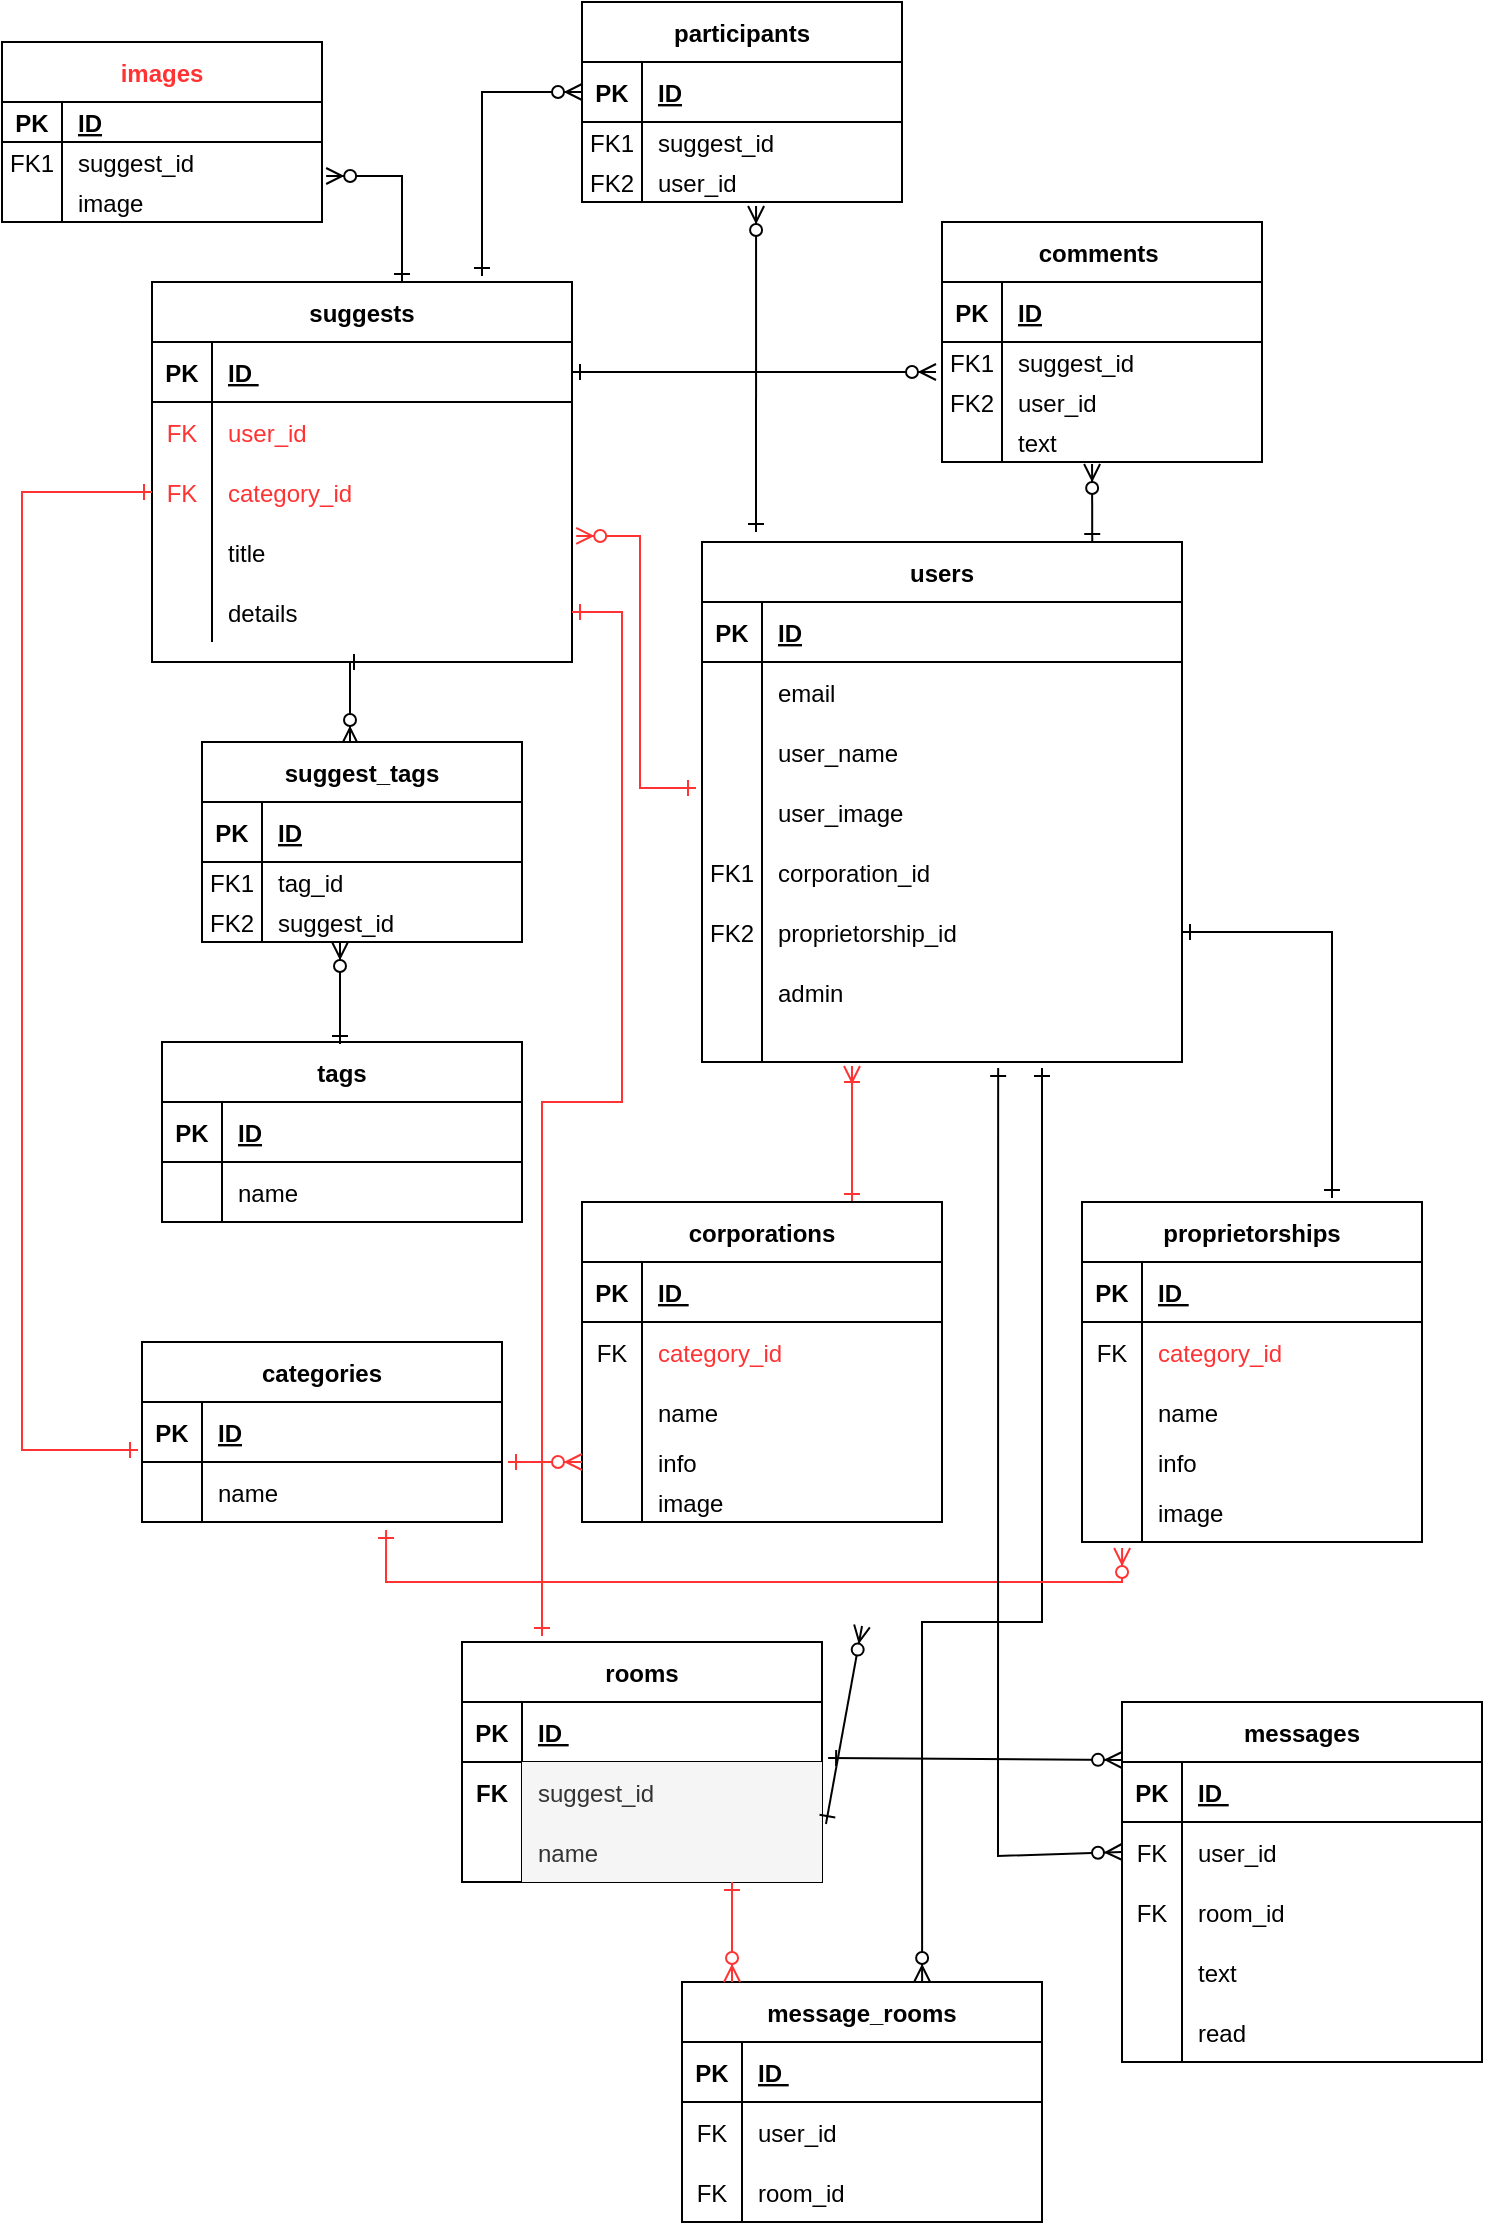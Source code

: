 <mxfile version="14.2.4" type="github" pages="3">
  <diagram id="e63HznIYeLBv3h2SVA6l" name="ページ2">
    <mxGraphModel dx="545" dy="424" grid="1" gridSize="10" guides="1" tooltips="1" connect="1" arrows="1" fold="1" page="1" pageScale="1" pageWidth="1654" pageHeight="1169" math="0" shadow="0">
      <root>
        <mxCell id="KZWgSlev8RV4S2JhPQcu-0" />
        <mxCell id="KZWgSlev8RV4S2JhPQcu-1" parent="KZWgSlev8RV4S2JhPQcu-0" />
        <mxCell id="OgkT88iQXsMOHe-zkIzj-0" value="tags" style="shape=table;startSize=30;container=1;collapsible=1;childLayout=tableLayout;fixedRows=1;rowLines=0;fontStyle=1;align=center;resizeLast=1;" vertex="1" parent="KZWgSlev8RV4S2JhPQcu-1">
          <mxGeometry x="150" y="530" width="180" height="90" as="geometry" />
        </mxCell>
        <mxCell id="OgkT88iQXsMOHe-zkIzj-1" value="" style="shape=partialRectangle;collapsible=0;dropTarget=0;pointerEvents=0;fillColor=none;points=[[0,0.5],[1,0.5]];portConstraint=eastwest;top=0;left=0;right=0;bottom=1;" vertex="1" parent="OgkT88iQXsMOHe-zkIzj-0">
          <mxGeometry y="30" width="180" height="30" as="geometry" />
        </mxCell>
        <mxCell id="OgkT88iQXsMOHe-zkIzj-2" value="PK" style="shape=partialRectangle;overflow=hidden;connectable=0;fillColor=none;top=0;left=0;bottom=0;right=0;fontStyle=1;" vertex="1" parent="OgkT88iQXsMOHe-zkIzj-1">
          <mxGeometry width="30" height="30" as="geometry" />
        </mxCell>
        <mxCell id="OgkT88iQXsMOHe-zkIzj-3" value="ID" style="shape=partialRectangle;overflow=hidden;connectable=0;fillColor=none;top=0;left=0;bottom=0;right=0;align=left;spacingLeft=6;fontStyle=5;" vertex="1" parent="OgkT88iQXsMOHe-zkIzj-1">
          <mxGeometry x="30" width="150" height="30" as="geometry" />
        </mxCell>
        <mxCell id="OgkT88iQXsMOHe-zkIzj-4" value="" style="shape=partialRectangle;collapsible=0;dropTarget=0;pointerEvents=0;fillColor=none;points=[[0,0.5],[1,0.5]];portConstraint=eastwest;top=0;left=0;right=0;bottom=0;" vertex="1" parent="OgkT88iQXsMOHe-zkIzj-0">
          <mxGeometry y="60" width="180" height="30" as="geometry" />
        </mxCell>
        <mxCell id="OgkT88iQXsMOHe-zkIzj-5" value="" style="shape=partialRectangle;overflow=hidden;connectable=0;fillColor=none;top=0;left=0;bottom=0;right=0;" vertex="1" parent="OgkT88iQXsMOHe-zkIzj-4">
          <mxGeometry width="30" height="30" as="geometry" />
        </mxCell>
        <mxCell id="OgkT88iQXsMOHe-zkIzj-6" value="name" style="shape=partialRectangle;overflow=hidden;connectable=0;fillColor=none;top=0;left=0;bottom=0;right=0;align=left;spacingLeft=6;" vertex="1" parent="OgkT88iQXsMOHe-zkIzj-4">
          <mxGeometry x="30" width="150" height="30" as="geometry" />
        </mxCell>
        <mxCell id="OgkT88iQXsMOHe-zkIzj-7" value="users" style="shape=table;startSize=30;container=1;collapsible=1;childLayout=tableLayout;fixedRows=1;rowLines=0;fontStyle=1;align=center;resizeLast=1;" vertex="1" parent="KZWgSlev8RV4S2JhPQcu-1">
          <mxGeometry x="420" y="280" width="240" height="260" as="geometry" />
        </mxCell>
        <mxCell id="OgkT88iQXsMOHe-zkIzj-8" value="" style="shape=partialRectangle;collapsible=0;dropTarget=0;pointerEvents=0;fillColor=none;points=[[0,0.5],[1,0.5]];portConstraint=eastwest;top=0;left=0;right=0;bottom=1;" vertex="1" parent="OgkT88iQXsMOHe-zkIzj-7">
          <mxGeometry y="30" width="240" height="30" as="geometry" />
        </mxCell>
        <mxCell id="OgkT88iQXsMOHe-zkIzj-9" value="PK" style="shape=partialRectangle;overflow=hidden;connectable=0;fillColor=none;top=0;left=0;bottom=0;right=0;fontStyle=1;" vertex="1" parent="OgkT88iQXsMOHe-zkIzj-8">
          <mxGeometry width="30" height="30" as="geometry" />
        </mxCell>
        <mxCell id="OgkT88iQXsMOHe-zkIzj-10" value="ID" style="shape=partialRectangle;overflow=hidden;connectable=0;fillColor=none;top=0;left=0;bottom=0;right=0;align=left;spacingLeft=6;fontStyle=5;" vertex="1" parent="OgkT88iQXsMOHe-zkIzj-8">
          <mxGeometry x="30" width="210" height="30" as="geometry" />
        </mxCell>
        <mxCell id="OgkT88iQXsMOHe-zkIzj-11" value="" style="shape=partialRectangle;collapsible=0;dropTarget=0;pointerEvents=0;fillColor=none;points=[[0,0.5],[1,0.5]];portConstraint=eastwest;top=0;left=0;right=0;bottom=0;" vertex="1" parent="OgkT88iQXsMOHe-zkIzj-7">
          <mxGeometry y="60" width="240" height="30" as="geometry" />
        </mxCell>
        <mxCell id="OgkT88iQXsMOHe-zkIzj-12" value="" style="shape=partialRectangle;overflow=hidden;connectable=0;fillColor=none;top=0;left=0;bottom=0;right=0;" vertex="1" parent="OgkT88iQXsMOHe-zkIzj-11">
          <mxGeometry width="30" height="30" as="geometry" />
        </mxCell>
        <mxCell id="OgkT88iQXsMOHe-zkIzj-13" value="email" style="shape=partialRectangle;overflow=hidden;connectable=0;fillColor=none;top=0;left=0;bottom=0;right=0;align=left;spacingLeft=6;" vertex="1" parent="OgkT88iQXsMOHe-zkIzj-11">
          <mxGeometry x="30" width="210" height="30" as="geometry" />
        </mxCell>
        <mxCell id="OgkT88iQXsMOHe-zkIzj-14" value="" style="shape=partialRectangle;collapsible=0;dropTarget=0;pointerEvents=0;fillColor=none;points=[[0,0.5],[1,0.5]];portConstraint=eastwest;top=0;left=0;right=0;bottom=0;" vertex="1" parent="OgkT88iQXsMOHe-zkIzj-7">
          <mxGeometry y="90" width="240" height="30" as="geometry" />
        </mxCell>
        <mxCell id="OgkT88iQXsMOHe-zkIzj-15" value="" style="shape=partialRectangle;overflow=hidden;connectable=0;fillColor=none;top=0;left=0;bottom=0;right=0;" vertex="1" parent="OgkT88iQXsMOHe-zkIzj-14">
          <mxGeometry width="30" height="30" as="geometry" />
        </mxCell>
        <mxCell id="OgkT88iQXsMOHe-zkIzj-16" value="user_name" style="shape=partialRectangle;overflow=hidden;connectable=0;fillColor=none;top=0;left=0;bottom=0;right=0;align=left;spacingLeft=6;" vertex="1" parent="OgkT88iQXsMOHe-zkIzj-14">
          <mxGeometry x="30" width="210" height="30" as="geometry" />
        </mxCell>
        <mxCell id="OgkT88iQXsMOHe-zkIzj-17" style="shape=partialRectangle;collapsible=0;dropTarget=0;pointerEvents=0;fillColor=none;points=[[0,0.5],[1,0.5]];portConstraint=eastwest;top=0;left=0;right=0;bottom=0;" vertex="1" parent="OgkT88iQXsMOHe-zkIzj-7">
          <mxGeometry y="120" width="240" height="30" as="geometry" />
        </mxCell>
        <mxCell id="OgkT88iQXsMOHe-zkIzj-18" style="shape=partialRectangle;overflow=hidden;connectable=0;fillColor=none;top=0;left=0;bottom=0;right=0;" vertex="1" parent="OgkT88iQXsMOHe-zkIzj-17">
          <mxGeometry width="30" height="30" as="geometry" />
        </mxCell>
        <mxCell id="OgkT88iQXsMOHe-zkIzj-19" value="user_image" style="shape=partialRectangle;overflow=hidden;connectable=0;fillColor=none;top=0;left=0;bottom=0;right=0;align=left;spacingLeft=6;" vertex="1" parent="OgkT88iQXsMOHe-zkIzj-17">
          <mxGeometry x="30" width="210" height="30" as="geometry" />
        </mxCell>
        <mxCell id="OgkT88iQXsMOHe-zkIzj-20" style="shape=partialRectangle;collapsible=0;dropTarget=0;pointerEvents=0;fillColor=none;points=[[0,0.5],[1,0.5]];portConstraint=eastwest;top=0;left=0;right=0;bottom=0;" vertex="1" parent="OgkT88iQXsMOHe-zkIzj-7">
          <mxGeometry y="150" width="240" height="30" as="geometry" />
        </mxCell>
        <mxCell id="OgkT88iQXsMOHe-zkIzj-21" value="FK1" style="shape=partialRectangle;overflow=hidden;connectable=0;fillColor=none;top=0;left=0;bottom=0;right=0;" vertex="1" parent="OgkT88iQXsMOHe-zkIzj-20">
          <mxGeometry width="30" height="30" as="geometry" />
        </mxCell>
        <mxCell id="OgkT88iQXsMOHe-zkIzj-22" value="corporation_id" style="shape=partialRectangle;overflow=hidden;connectable=0;fillColor=none;top=0;left=0;bottom=0;right=0;align=left;spacingLeft=6;" vertex="1" parent="OgkT88iQXsMOHe-zkIzj-20">
          <mxGeometry x="30" width="210" height="30" as="geometry" />
        </mxCell>
        <mxCell id="OgkT88iQXsMOHe-zkIzj-23" style="shape=partialRectangle;collapsible=0;dropTarget=0;pointerEvents=0;fillColor=none;points=[[0,0.5],[1,0.5]];portConstraint=eastwest;top=0;left=0;right=0;bottom=0;" vertex="1" parent="OgkT88iQXsMOHe-zkIzj-7">
          <mxGeometry y="180" width="240" height="30" as="geometry" />
        </mxCell>
        <mxCell id="OgkT88iQXsMOHe-zkIzj-24" value="FK2" style="shape=partialRectangle;overflow=hidden;connectable=0;fillColor=none;top=0;left=0;bottom=0;right=0;" vertex="1" parent="OgkT88iQXsMOHe-zkIzj-23">
          <mxGeometry width="30" height="30" as="geometry" />
        </mxCell>
        <mxCell id="OgkT88iQXsMOHe-zkIzj-25" value="proprietorship_id" style="shape=partialRectangle;overflow=hidden;connectable=0;fillColor=none;top=0;left=0;bottom=0;right=0;align=left;spacingLeft=6;" vertex="1" parent="OgkT88iQXsMOHe-zkIzj-23">
          <mxGeometry x="30" width="210" height="30" as="geometry" />
        </mxCell>
        <mxCell id="OgkT88iQXsMOHe-zkIzj-26" style="shape=partialRectangle;collapsible=0;dropTarget=0;pointerEvents=0;fillColor=none;points=[[0,0.5],[1,0.5]];portConstraint=eastwest;top=0;left=0;right=0;bottom=0;" vertex="1" parent="OgkT88iQXsMOHe-zkIzj-7">
          <mxGeometry y="210" width="240" height="30" as="geometry" />
        </mxCell>
        <mxCell id="OgkT88iQXsMOHe-zkIzj-27" style="shape=partialRectangle;overflow=hidden;connectable=0;fillColor=none;top=0;left=0;bottom=0;right=0;" vertex="1" parent="OgkT88iQXsMOHe-zkIzj-26">
          <mxGeometry width="30" height="30" as="geometry" />
        </mxCell>
        <mxCell id="OgkT88iQXsMOHe-zkIzj-28" value="admin" style="shape=partialRectangle;overflow=hidden;connectable=0;fillColor=none;top=0;left=0;bottom=0;right=0;align=left;spacingLeft=6;" vertex="1" parent="OgkT88iQXsMOHe-zkIzj-26">
          <mxGeometry x="30" width="210" height="30" as="geometry" />
        </mxCell>
        <mxCell id="OgkT88iQXsMOHe-zkIzj-29" style="shape=partialRectangle;collapsible=0;dropTarget=0;pointerEvents=0;fillColor=none;points=[[0,0.5],[1,0.5]];portConstraint=eastwest;top=0;left=0;right=0;bottom=0;" vertex="1" parent="OgkT88iQXsMOHe-zkIzj-7">
          <mxGeometry y="240" width="240" height="20" as="geometry" />
        </mxCell>
        <mxCell id="OgkT88iQXsMOHe-zkIzj-30" style="shape=partialRectangle;overflow=hidden;connectable=0;fillColor=none;top=0;left=0;bottom=0;right=0;" vertex="1" parent="OgkT88iQXsMOHe-zkIzj-29">
          <mxGeometry width="30" height="20" as="geometry" />
        </mxCell>
        <mxCell id="OgkT88iQXsMOHe-zkIzj-31" value="" style="shape=partialRectangle;overflow=hidden;connectable=0;fillColor=none;top=0;left=0;bottom=0;right=0;align=left;spacingLeft=6;" vertex="1" parent="OgkT88iQXsMOHe-zkIzj-29">
          <mxGeometry x="30" width="210" height="20" as="geometry" />
        </mxCell>
        <mxCell id="OgkT88iQXsMOHe-zkIzj-32" style="rounded=0;orthogonalLoop=1;jettySize=auto;html=1;edgeStyle=elbowEdgeStyle;endArrow=ERzeroToMany;endFill=1;entryX=0.463;entryY=0.01;entryDx=0;entryDy=0;entryPerimeter=0;startArrow=ERone;startFill=0;exitX=0.5;exitY=1;exitDx=0;exitDy=0;" edge="1" parent="KZWgSlev8RV4S2JhPQcu-1" source="OgkT88iQXsMOHe-zkIzj-33" target="OgkT88iQXsMOHe-zkIzj-49">
          <mxGeometry relative="1" as="geometry">
            <mxPoint x="244" y="340" as="sourcePoint" />
            <mxPoint x="244" y="340" as="targetPoint" />
            <Array as="points">
              <mxPoint x="244" y="356" />
            </Array>
          </mxGeometry>
        </mxCell>
        <mxCell id="OgkT88iQXsMOHe-zkIzj-33" value="suggests" style="shape=table;startSize=30;container=1;collapsible=1;childLayout=tableLayout;fixedRows=1;rowLines=0;fontStyle=1;align=center;resizeLast=1;" vertex="1" parent="KZWgSlev8RV4S2JhPQcu-1">
          <mxGeometry x="145" y="150" width="210" height="190" as="geometry" />
        </mxCell>
        <mxCell id="OgkT88iQXsMOHe-zkIzj-34" value="" style="shape=partialRectangle;collapsible=0;dropTarget=0;pointerEvents=0;fillColor=none;points=[[0,0.5],[1,0.5]];portConstraint=eastwest;top=0;left=0;right=0;bottom=1;" vertex="1" parent="OgkT88iQXsMOHe-zkIzj-33">
          <mxGeometry y="30" width="210" height="30" as="geometry" />
        </mxCell>
        <mxCell id="OgkT88iQXsMOHe-zkIzj-35" value="PK" style="shape=partialRectangle;overflow=hidden;connectable=0;fillColor=none;top=0;left=0;bottom=0;right=0;fontStyle=1;" vertex="1" parent="OgkT88iQXsMOHe-zkIzj-34">
          <mxGeometry width="30" height="30" as="geometry" />
        </mxCell>
        <mxCell id="OgkT88iQXsMOHe-zkIzj-36" value="ID " style="shape=partialRectangle;overflow=hidden;connectable=0;fillColor=none;top=0;left=0;bottom=0;right=0;align=left;spacingLeft=6;fontStyle=5;" vertex="1" parent="OgkT88iQXsMOHe-zkIzj-34">
          <mxGeometry x="30" width="180" height="30" as="geometry" />
        </mxCell>
        <mxCell id="OgkT88iQXsMOHe-zkIzj-37" style="shape=partialRectangle;collapsible=0;dropTarget=0;pointerEvents=0;fillColor=none;points=[[0,0.5],[1,0.5]];portConstraint=eastwest;top=0;left=0;right=0;bottom=0;" vertex="1" parent="OgkT88iQXsMOHe-zkIzj-33">
          <mxGeometry y="60" width="210" height="30" as="geometry" />
        </mxCell>
        <mxCell id="OgkT88iQXsMOHe-zkIzj-38" value="FK" style="shape=partialRectangle;overflow=hidden;connectable=0;fillColor=none;top=0;left=0;bottom=0;right=0;fontColor=#FF3333;" vertex="1" parent="OgkT88iQXsMOHe-zkIzj-37">
          <mxGeometry width="30" height="30" as="geometry" />
        </mxCell>
        <mxCell id="OgkT88iQXsMOHe-zkIzj-39" value="user_id" style="shape=partialRectangle;overflow=hidden;connectable=0;fillColor=none;top=0;left=0;bottom=0;right=0;align=left;spacingLeft=6;fontColor=#FF3333;" vertex="1" parent="OgkT88iQXsMOHe-zkIzj-37">
          <mxGeometry x="30" width="180" height="30" as="geometry" />
        </mxCell>
        <mxCell id="OgkT88iQXsMOHe-zkIzj-40" style="shape=partialRectangle;collapsible=0;dropTarget=0;pointerEvents=0;fillColor=none;points=[[0,0.5],[1,0.5]];portConstraint=eastwest;top=0;left=0;right=0;bottom=0;" vertex="1" parent="OgkT88iQXsMOHe-zkIzj-33">
          <mxGeometry y="90" width="210" height="30" as="geometry" />
        </mxCell>
        <mxCell id="OgkT88iQXsMOHe-zkIzj-41" style="shape=partialRectangle;overflow=hidden;connectable=0;fillColor=none;top=0;left=0;bottom=0;right=0;" vertex="1" parent="OgkT88iQXsMOHe-zkIzj-40">
          <mxGeometry width="30" height="30" as="geometry" />
        </mxCell>
        <mxCell id="OgkT88iQXsMOHe-zkIzj-42" value="category_id" style="shape=partialRectangle;overflow=hidden;connectable=0;fillColor=none;top=0;left=0;bottom=0;right=0;align=left;spacingLeft=6;strokeColor=#FF3333;fontColor=#FF3333;" vertex="1" parent="OgkT88iQXsMOHe-zkIzj-40">
          <mxGeometry x="30" width="180" height="30" as="geometry" />
        </mxCell>
        <mxCell id="OgkT88iQXsMOHe-zkIzj-43" value="" style="shape=partialRectangle;collapsible=0;dropTarget=0;pointerEvents=0;fillColor=none;points=[[0,0.5],[1,0.5]];portConstraint=eastwest;top=0;left=0;right=0;bottom=0;" vertex="1" parent="OgkT88iQXsMOHe-zkIzj-33">
          <mxGeometry y="120" width="210" height="30" as="geometry" />
        </mxCell>
        <mxCell id="OgkT88iQXsMOHe-zkIzj-44" value="" style="shape=partialRectangle;overflow=hidden;connectable=0;fillColor=none;top=0;left=0;bottom=0;right=0;" vertex="1" parent="OgkT88iQXsMOHe-zkIzj-43">
          <mxGeometry width="30" height="30" as="geometry" />
        </mxCell>
        <mxCell id="OgkT88iQXsMOHe-zkIzj-45" value="title" style="shape=partialRectangle;overflow=hidden;connectable=0;fillColor=none;top=0;left=0;bottom=0;right=0;align=left;spacingLeft=6;" vertex="1" parent="OgkT88iQXsMOHe-zkIzj-43">
          <mxGeometry x="30" width="180" height="30" as="geometry" />
        </mxCell>
        <mxCell id="OgkT88iQXsMOHe-zkIzj-46" style="shape=partialRectangle;collapsible=0;dropTarget=0;pointerEvents=0;fillColor=none;points=[[0,0.5],[1,0.5]];portConstraint=eastwest;top=0;left=0;right=0;bottom=0;" vertex="1" parent="OgkT88iQXsMOHe-zkIzj-33">
          <mxGeometry y="150" width="210" height="30" as="geometry" />
        </mxCell>
        <mxCell id="OgkT88iQXsMOHe-zkIzj-47" style="shape=partialRectangle;overflow=hidden;connectable=0;fillColor=none;top=0;left=0;bottom=0;right=0;" vertex="1" parent="OgkT88iQXsMOHe-zkIzj-46">
          <mxGeometry width="30" height="30" as="geometry" />
        </mxCell>
        <mxCell id="OgkT88iQXsMOHe-zkIzj-48" value="details" style="shape=partialRectangle;overflow=hidden;connectable=0;fillColor=none;top=0;left=0;bottom=0;right=0;align=left;spacingLeft=6;" vertex="1" parent="OgkT88iQXsMOHe-zkIzj-46">
          <mxGeometry x="30" width="180" height="30" as="geometry" />
        </mxCell>
        <mxCell id="OgkT88iQXsMOHe-zkIzj-49" value="suggest_tags" style="shape=table;startSize=30;container=1;collapsible=1;childLayout=tableLayout;fixedRows=1;rowLines=0;fontStyle=1;align=center;resizeLast=1;" vertex="1" parent="KZWgSlev8RV4S2JhPQcu-1">
          <mxGeometry x="170" y="380" width="160" height="100" as="geometry" />
        </mxCell>
        <mxCell id="OgkT88iQXsMOHe-zkIzj-50" value="" style="shape=partialRectangle;collapsible=0;dropTarget=0;pointerEvents=0;fillColor=none;points=[[0,0.5],[1,0.5]];portConstraint=eastwest;top=0;left=0;right=0;bottom=1;" vertex="1" parent="OgkT88iQXsMOHe-zkIzj-49">
          <mxGeometry y="30" width="160" height="30" as="geometry" />
        </mxCell>
        <mxCell id="OgkT88iQXsMOHe-zkIzj-51" value="PK" style="shape=partialRectangle;overflow=hidden;connectable=0;fillColor=none;top=0;left=0;bottom=0;right=0;fontStyle=1;" vertex="1" parent="OgkT88iQXsMOHe-zkIzj-50">
          <mxGeometry width="30" height="30" as="geometry" />
        </mxCell>
        <mxCell id="OgkT88iQXsMOHe-zkIzj-52" value="ID" style="shape=partialRectangle;overflow=hidden;connectable=0;fillColor=none;top=0;left=0;bottom=0;right=0;align=left;spacingLeft=6;fontStyle=5;" vertex="1" parent="OgkT88iQXsMOHe-zkIzj-50">
          <mxGeometry x="30" width="130" height="30" as="geometry" />
        </mxCell>
        <mxCell id="OgkT88iQXsMOHe-zkIzj-53" value="" style="shape=partialRectangle;collapsible=0;dropTarget=0;pointerEvents=0;fillColor=none;points=[[0,0.5],[1,0.5]];portConstraint=eastwest;top=0;left=0;right=0;bottom=0;" vertex="1" parent="OgkT88iQXsMOHe-zkIzj-49">
          <mxGeometry y="60" width="160" height="20" as="geometry" />
        </mxCell>
        <mxCell id="OgkT88iQXsMOHe-zkIzj-54" value="FK1" style="shape=partialRectangle;overflow=hidden;connectable=0;fillColor=none;top=0;left=0;bottom=0;right=0;" vertex="1" parent="OgkT88iQXsMOHe-zkIzj-53">
          <mxGeometry width="30" height="20" as="geometry" />
        </mxCell>
        <mxCell id="OgkT88iQXsMOHe-zkIzj-55" value="tag_id" style="shape=partialRectangle;overflow=hidden;connectable=0;fillColor=none;top=0;left=0;bottom=0;right=0;align=left;spacingLeft=6;" vertex="1" parent="OgkT88iQXsMOHe-zkIzj-53">
          <mxGeometry x="30" width="130" height="20" as="geometry" />
        </mxCell>
        <mxCell id="OgkT88iQXsMOHe-zkIzj-56" value="" style="shape=partialRectangle;collapsible=0;dropTarget=0;pointerEvents=0;fillColor=none;points=[[0,0.5],[1,0.5]];portConstraint=eastwest;top=0;left=0;right=0;bottom=0;" vertex="1" parent="OgkT88iQXsMOHe-zkIzj-49">
          <mxGeometry y="80" width="160" height="20" as="geometry" />
        </mxCell>
        <mxCell id="OgkT88iQXsMOHe-zkIzj-57" value="FK2" style="shape=partialRectangle;overflow=hidden;connectable=0;fillColor=none;top=0;left=0;bottom=0;right=0;" vertex="1" parent="OgkT88iQXsMOHe-zkIzj-56">
          <mxGeometry width="30" height="20" as="geometry" />
        </mxCell>
        <mxCell id="OgkT88iQXsMOHe-zkIzj-58" value="suggest_id" style="shape=partialRectangle;overflow=hidden;connectable=0;fillColor=none;top=0;left=0;bottom=0;right=0;align=left;spacingLeft=6;" vertex="1" parent="OgkT88iQXsMOHe-zkIzj-56">
          <mxGeometry x="30" width="130" height="20" as="geometry" />
        </mxCell>
        <mxCell id="OgkT88iQXsMOHe-zkIzj-59" style="edgeStyle=none;rounded=0;orthogonalLoop=1;jettySize=auto;html=1;exitX=0.75;exitY=0;exitDx=0;exitDy=0;startArrow=ERone;startFill=0;endArrow=ERoneToMany;endFill=0;strokeColor=#FF3333;" edge="1" parent="KZWgSlev8RV4S2JhPQcu-1" source="OgkT88iQXsMOHe-zkIzj-60">
          <mxGeometry relative="1" as="geometry">
            <mxPoint x="495" y="542" as="targetPoint" />
          </mxGeometry>
        </mxCell>
        <mxCell id="OgkT88iQXsMOHe-zkIzj-60" value="corporations" style="shape=table;startSize=30;container=1;collapsible=1;childLayout=tableLayout;fixedRows=1;rowLines=0;fontStyle=1;align=center;resizeLast=1;" vertex="1" parent="KZWgSlev8RV4S2JhPQcu-1">
          <mxGeometry x="360" y="610" width="180" height="160" as="geometry" />
        </mxCell>
        <mxCell id="OgkT88iQXsMOHe-zkIzj-61" value="" style="shape=partialRectangle;collapsible=0;dropTarget=0;pointerEvents=0;fillColor=none;points=[[0,0.5],[1,0.5]];portConstraint=eastwest;top=0;left=0;right=0;bottom=1;" vertex="1" parent="OgkT88iQXsMOHe-zkIzj-60">
          <mxGeometry y="30" width="180" height="30" as="geometry" />
        </mxCell>
        <mxCell id="OgkT88iQXsMOHe-zkIzj-62" value="PK" style="shape=partialRectangle;overflow=hidden;connectable=0;fillColor=none;top=0;left=0;bottom=0;right=0;fontStyle=1;" vertex="1" parent="OgkT88iQXsMOHe-zkIzj-61">
          <mxGeometry width="30" height="30" as="geometry" />
        </mxCell>
        <mxCell id="OgkT88iQXsMOHe-zkIzj-63" value="ID " style="shape=partialRectangle;overflow=hidden;connectable=0;fillColor=none;top=0;left=0;bottom=0;right=0;align=left;spacingLeft=6;fontStyle=5;" vertex="1" parent="OgkT88iQXsMOHe-zkIzj-61">
          <mxGeometry x="30" width="150" height="30" as="geometry" />
        </mxCell>
        <mxCell id="OgkT88iQXsMOHe-zkIzj-64" style="shape=partialRectangle;collapsible=0;dropTarget=0;pointerEvents=0;fillColor=none;points=[[0,0.5],[1,0.5]];portConstraint=eastwest;top=0;left=0;right=0;bottom=0;" vertex="1" parent="OgkT88iQXsMOHe-zkIzj-60">
          <mxGeometry y="60" width="180" height="30" as="geometry" />
        </mxCell>
        <mxCell id="OgkT88iQXsMOHe-zkIzj-65" value="FK" style="shape=partialRectangle;overflow=hidden;connectable=0;fillColor=none;top=0;left=0;bottom=0;right=0;strokeColor=#FF3333;" vertex="1" parent="OgkT88iQXsMOHe-zkIzj-64">
          <mxGeometry width="30" height="30" as="geometry" />
        </mxCell>
        <mxCell id="OgkT88iQXsMOHe-zkIzj-66" value="category_id" style="shape=partialRectangle;overflow=hidden;connectable=0;fillColor=none;top=0;left=0;bottom=0;right=0;align=left;spacingLeft=6;fontColor=#FF3333;" vertex="1" parent="OgkT88iQXsMOHe-zkIzj-64">
          <mxGeometry x="30" width="150" height="30" as="geometry" />
        </mxCell>
        <mxCell id="OgkT88iQXsMOHe-zkIzj-67" style="shape=partialRectangle;collapsible=0;dropTarget=0;pointerEvents=0;fillColor=none;points=[[0,0.5],[1,0.5]];portConstraint=eastwest;top=0;left=0;right=0;bottom=0;" vertex="1" parent="OgkT88iQXsMOHe-zkIzj-60">
          <mxGeometry y="90" width="180" height="30" as="geometry" />
        </mxCell>
        <mxCell id="OgkT88iQXsMOHe-zkIzj-68" value="" style="shape=partialRectangle;overflow=hidden;connectable=0;fillColor=none;top=0;left=0;bottom=0;right=0;" vertex="1" parent="OgkT88iQXsMOHe-zkIzj-67">
          <mxGeometry width="30" height="30" as="geometry" />
        </mxCell>
        <mxCell id="OgkT88iQXsMOHe-zkIzj-69" value="name" style="shape=partialRectangle;overflow=hidden;connectable=0;fillColor=none;top=0;left=0;bottom=0;right=0;align=left;spacingLeft=6;" vertex="1" parent="OgkT88iQXsMOHe-zkIzj-67">
          <mxGeometry x="30" width="150" height="30" as="geometry" />
        </mxCell>
        <mxCell id="OgkT88iQXsMOHe-zkIzj-70" value="" style="shape=partialRectangle;collapsible=0;dropTarget=0;pointerEvents=0;fillColor=none;points=[[0,0.5],[1,0.5]];portConstraint=eastwest;top=0;left=0;right=0;bottom=0;" vertex="1" parent="OgkT88iQXsMOHe-zkIzj-60">
          <mxGeometry y="120" width="180" height="20" as="geometry" />
        </mxCell>
        <mxCell id="OgkT88iQXsMOHe-zkIzj-71" value="" style="shape=partialRectangle;overflow=hidden;connectable=0;fillColor=none;top=0;left=0;bottom=0;right=0;" vertex="1" parent="OgkT88iQXsMOHe-zkIzj-70">
          <mxGeometry width="30" height="20" as="geometry" />
        </mxCell>
        <mxCell id="OgkT88iQXsMOHe-zkIzj-72" value="info" style="shape=partialRectangle;overflow=hidden;connectable=0;fillColor=none;top=0;left=0;bottom=0;right=0;align=left;spacingLeft=6;" vertex="1" parent="OgkT88iQXsMOHe-zkIzj-70">
          <mxGeometry x="30" width="150" height="20" as="geometry" />
        </mxCell>
        <mxCell id="OgkT88iQXsMOHe-zkIzj-73" style="shape=partialRectangle;collapsible=0;dropTarget=0;pointerEvents=0;fillColor=none;points=[[0,0.5],[1,0.5]];portConstraint=eastwest;top=0;left=0;right=0;bottom=0;" vertex="1" parent="OgkT88iQXsMOHe-zkIzj-60">
          <mxGeometry y="140" width="180" height="20" as="geometry" />
        </mxCell>
        <mxCell id="OgkT88iQXsMOHe-zkIzj-74" style="shape=partialRectangle;overflow=hidden;connectable=0;fillColor=none;top=0;left=0;bottom=0;right=0;" vertex="1" parent="OgkT88iQXsMOHe-zkIzj-73">
          <mxGeometry width="30" height="20" as="geometry" />
        </mxCell>
        <mxCell id="OgkT88iQXsMOHe-zkIzj-75" value="image" style="shape=partialRectangle;overflow=hidden;connectable=0;fillColor=none;top=0;left=0;bottom=0;right=0;align=left;spacingLeft=6;" vertex="1" parent="OgkT88iQXsMOHe-zkIzj-73">
          <mxGeometry x="30" width="150" height="20" as="geometry" />
        </mxCell>
        <mxCell id="OgkT88iQXsMOHe-zkIzj-76" style="edgeStyle=none;rounded=0;orthogonalLoop=1;jettySize=auto;html=1;entryX=1;entryY=0.5;entryDx=0;entryDy=0;startArrow=ERone;startFill=0;endArrow=ERone;endFill=0;" edge="1" parent="KZWgSlev8RV4S2JhPQcu-1" target="OgkT88iQXsMOHe-zkIzj-23">
          <mxGeometry relative="1" as="geometry">
            <mxPoint x="735" y="608" as="sourcePoint" />
            <Array as="points">
              <mxPoint x="735" y="475" />
            </Array>
          </mxGeometry>
        </mxCell>
        <mxCell id="OgkT88iQXsMOHe-zkIzj-77" value="proprietorships" style="shape=table;startSize=30;container=1;collapsible=1;childLayout=tableLayout;fixedRows=1;rowLines=0;fontStyle=1;align=center;resizeLast=1;" vertex="1" parent="KZWgSlev8RV4S2JhPQcu-1">
          <mxGeometry x="610" y="610" width="170" height="170" as="geometry" />
        </mxCell>
        <mxCell id="OgkT88iQXsMOHe-zkIzj-78" value="" style="shape=partialRectangle;collapsible=0;dropTarget=0;pointerEvents=0;fillColor=none;points=[[0,0.5],[1,0.5]];portConstraint=eastwest;top=0;left=0;right=0;bottom=1;" vertex="1" parent="OgkT88iQXsMOHe-zkIzj-77">
          <mxGeometry y="30" width="170" height="30" as="geometry" />
        </mxCell>
        <mxCell id="OgkT88iQXsMOHe-zkIzj-79" value="PK" style="shape=partialRectangle;overflow=hidden;connectable=0;fillColor=none;top=0;left=0;bottom=0;right=0;fontStyle=1;" vertex="1" parent="OgkT88iQXsMOHe-zkIzj-78">
          <mxGeometry width="30" height="30" as="geometry" />
        </mxCell>
        <mxCell id="OgkT88iQXsMOHe-zkIzj-80" value="ID " style="shape=partialRectangle;overflow=hidden;connectable=0;fillColor=none;top=0;left=0;bottom=0;right=0;align=left;spacingLeft=6;fontStyle=5;" vertex="1" parent="OgkT88iQXsMOHe-zkIzj-78">
          <mxGeometry x="30" width="140" height="30" as="geometry" />
        </mxCell>
        <mxCell id="OgkT88iQXsMOHe-zkIzj-81" style="shape=partialRectangle;collapsible=0;dropTarget=0;pointerEvents=0;fillColor=none;points=[[0,0.5],[1,0.5]];portConstraint=eastwest;top=0;left=0;right=0;bottom=0;" vertex="1" parent="OgkT88iQXsMOHe-zkIzj-77">
          <mxGeometry y="60" width="170" height="30" as="geometry" />
        </mxCell>
        <mxCell id="OgkT88iQXsMOHe-zkIzj-82" value="FK" style="shape=partialRectangle;overflow=hidden;connectable=0;fillColor=none;top=0;left=0;bottom=0;right=0;strokeColor=#FF3333;" vertex="1" parent="OgkT88iQXsMOHe-zkIzj-81">
          <mxGeometry width="30" height="30" as="geometry" />
        </mxCell>
        <mxCell id="OgkT88iQXsMOHe-zkIzj-83" value="category_id" style="shape=partialRectangle;overflow=hidden;connectable=0;fillColor=none;top=0;left=0;bottom=0;right=0;align=left;spacingLeft=6;strokeColor=#FF3333;fontColor=#FF3333;" vertex="1" parent="OgkT88iQXsMOHe-zkIzj-81">
          <mxGeometry x="30" width="140" height="30" as="geometry" />
        </mxCell>
        <mxCell id="OgkT88iQXsMOHe-zkIzj-84" style="shape=partialRectangle;collapsible=0;dropTarget=0;pointerEvents=0;fillColor=none;points=[[0,0.5],[1,0.5]];portConstraint=eastwest;top=0;left=0;right=0;bottom=0;" vertex="1" parent="OgkT88iQXsMOHe-zkIzj-77">
          <mxGeometry y="90" width="170" height="30" as="geometry" />
        </mxCell>
        <mxCell id="OgkT88iQXsMOHe-zkIzj-85" value="" style="shape=partialRectangle;overflow=hidden;connectable=0;fillColor=none;top=0;left=0;bottom=0;right=0;" vertex="1" parent="OgkT88iQXsMOHe-zkIzj-84">
          <mxGeometry width="30" height="30" as="geometry" />
        </mxCell>
        <mxCell id="OgkT88iQXsMOHe-zkIzj-86" value="name" style="shape=partialRectangle;overflow=hidden;connectable=0;fillColor=none;top=0;left=0;bottom=0;right=0;align=left;spacingLeft=6;" vertex="1" parent="OgkT88iQXsMOHe-zkIzj-84">
          <mxGeometry x="30" width="140" height="30" as="geometry" />
        </mxCell>
        <mxCell id="OgkT88iQXsMOHe-zkIzj-87" value="" style="shape=partialRectangle;collapsible=0;dropTarget=0;pointerEvents=0;fillColor=none;points=[[0,0.5],[1,0.5]];portConstraint=eastwest;top=0;left=0;right=0;bottom=0;" vertex="1" parent="OgkT88iQXsMOHe-zkIzj-77">
          <mxGeometry y="120" width="170" height="20" as="geometry" />
        </mxCell>
        <mxCell id="OgkT88iQXsMOHe-zkIzj-88" value="" style="shape=partialRectangle;overflow=hidden;connectable=0;fillColor=none;top=0;left=0;bottom=0;right=0;" vertex="1" parent="OgkT88iQXsMOHe-zkIzj-87">
          <mxGeometry width="30" height="20" as="geometry" />
        </mxCell>
        <mxCell id="OgkT88iQXsMOHe-zkIzj-89" value="info" style="shape=partialRectangle;overflow=hidden;connectable=0;fillColor=none;top=0;left=0;bottom=0;right=0;align=left;spacingLeft=6;" vertex="1" parent="OgkT88iQXsMOHe-zkIzj-87">
          <mxGeometry x="30" width="140" height="20" as="geometry" />
        </mxCell>
        <mxCell id="OgkT88iQXsMOHe-zkIzj-90" style="shape=partialRectangle;collapsible=0;dropTarget=0;pointerEvents=0;fillColor=none;points=[[0,0.5],[1,0.5]];portConstraint=eastwest;top=0;left=0;right=0;bottom=0;" vertex="1" parent="OgkT88iQXsMOHe-zkIzj-77">
          <mxGeometry y="140" width="170" height="30" as="geometry" />
        </mxCell>
        <mxCell id="OgkT88iQXsMOHe-zkIzj-91" style="shape=partialRectangle;overflow=hidden;connectable=0;fillColor=none;top=0;left=0;bottom=0;right=0;" vertex="1" parent="OgkT88iQXsMOHe-zkIzj-90">
          <mxGeometry width="30" height="30" as="geometry" />
        </mxCell>
        <mxCell id="OgkT88iQXsMOHe-zkIzj-92" value="image" style="shape=partialRectangle;overflow=hidden;connectable=0;fillColor=none;top=0;left=0;bottom=0;right=0;align=left;spacingLeft=6;" vertex="1" parent="OgkT88iQXsMOHe-zkIzj-90">
          <mxGeometry x="30" width="140" height="30" as="geometry" />
        </mxCell>
        <mxCell id="OgkT88iQXsMOHe-zkIzj-93" value="images" style="shape=table;startSize=30;container=1;collapsible=1;childLayout=tableLayout;fixedRows=1;rowLines=0;fontStyle=1;align=center;resizeLast=1;fontColor=#FF3333;" vertex="1" parent="KZWgSlev8RV4S2JhPQcu-1">
          <mxGeometry x="70" y="30" width="160" height="90" as="geometry" />
        </mxCell>
        <mxCell id="OgkT88iQXsMOHe-zkIzj-94" value="" style="shape=partialRectangle;collapsible=0;dropTarget=0;pointerEvents=0;fillColor=none;points=[[0,0.5],[1,0.5]];portConstraint=eastwest;top=0;left=0;right=0;bottom=1;" vertex="1" parent="OgkT88iQXsMOHe-zkIzj-93">
          <mxGeometry y="30" width="160" height="20" as="geometry" />
        </mxCell>
        <mxCell id="OgkT88iQXsMOHe-zkIzj-95" value="PK" style="shape=partialRectangle;overflow=hidden;connectable=0;fillColor=none;top=0;left=0;bottom=0;right=0;fontStyle=1;" vertex="1" parent="OgkT88iQXsMOHe-zkIzj-94">
          <mxGeometry width="30" height="20" as="geometry" />
        </mxCell>
        <mxCell id="OgkT88iQXsMOHe-zkIzj-96" value="ID" style="shape=partialRectangle;overflow=hidden;connectable=0;fillColor=none;top=0;left=0;bottom=0;right=0;align=left;spacingLeft=6;fontStyle=5;" vertex="1" parent="OgkT88iQXsMOHe-zkIzj-94">
          <mxGeometry x="30" width="130" height="20" as="geometry" />
        </mxCell>
        <mxCell id="OgkT88iQXsMOHe-zkIzj-97" value="" style="shape=partialRectangle;collapsible=0;dropTarget=0;pointerEvents=0;fillColor=none;points=[[0,0.5],[1,0.5]];portConstraint=eastwest;top=0;left=0;right=0;bottom=0;" vertex="1" parent="OgkT88iQXsMOHe-zkIzj-93">
          <mxGeometry y="50" width="160" height="20" as="geometry" />
        </mxCell>
        <mxCell id="OgkT88iQXsMOHe-zkIzj-98" value="FK1" style="shape=partialRectangle;overflow=hidden;connectable=0;fillColor=none;top=0;left=0;bottom=0;right=0;" vertex="1" parent="OgkT88iQXsMOHe-zkIzj-97">
          <mxGeometry width="30" height="20" as="geometry" />
        </mxCell>
        <mxCell id="OgkT88iQXsMOHe-zkIzj-99" value="suggest_id" style="shape=partialRectangle;overflow=hidden;connectable=0;fillColor=none;top=0;left=0;bottom=0;right=0;align=left;spacingLeft=6;" vertex="1" parent="OgkT88iQXsMOHe-zkIzj-97">
          <mxGeometry x="30" width="130" height="20" as="geometry" />
        </mxCell>
        <mxCell id="OgkT88iQXsMOHe-zkIzj-100" value="" style="shape=partialRectangle;collapsible=0;dropTarget=0;pointerEvents=0;fillColor=none;points=[[0,0.5],[1,0.5]];portConstraint=eastwest;top=0;left=0;right=0;bottom=0;" vertex="1" parent="OgkT88iQXsMOHe-zkIzj-93">
          <mxGeometry y="70" width="160" height="20" as="geometry" />
        </mxCell>
        <mxCell id="OgkT88iQXsMOHe-zkIzj-101" value="" style="shape=partialRectangle;overflow=hidden;connectable=0;fillColor=none;top=0;left=0;bottom=0;right=0;" vertex="1" parent="OgkT88iQXsMOHe-zkIzj-100">
          <mxGeometry width="30" height="20" as="geometry" />
        </mxCell>
        <mxCell id="OgkT88iQXsMOHe-zkIzj-102" value="image" style="shape=partialRectangle;overflow=hidden;connectable=0;fillColor=none;top=0;left=0;bottom=0;right=0;align=left;spacingLeft=6;" vertex="1" parent="OgkT88iQXsMOHe-zkIzj-100">
          <mxGeometry x="30" width="130" height="20" as="geometry" />
        </mxCell>
        <mxCell id="OgkT88iQXsMOHe-zkIzj-103" style="rounded=0;orthogonalLoop=1;jettySize=auto;html=1;edgeStyle=elbowEdgeStyle;endArrow=ERone;endFill=0;entryX=0.463;entryY=0.01;entryDx=0;entryDy=0;entryPerimeter=0;startArrow=ERzeroToMany;startFill=1;exitX=1.013;exitY=-0.15;exitDx=0;exitDy=0;exitPerimeter=0;" edge="1" parent="KZWgSlev8RV4S2JhPQcu-1" source="OgkT88iQXsMOHe-zkIzj-100">
          <mxGeometry relative="1" as="geometry">
            <mxPoint x="270" y="99" as="sourcePoint" />
            <mxPoint x="270.08" y="150" as="targetPoint" />
            <Array as="points">
              <mxPoint x="270" y="145" />
            </Array>
          </mxGeometry>
        </mxCell>
        <mxCell id="OgkT88iQXsMOHe-zkIzj-104" value="rooms" style="shape=table;startSize=30;container=1;collapsible=1;childLayout=tableLayout;fixedRows=1;rowLines=0;fontStyle=1;align=center;resizeLast=1;" vertex="1" parent="KZWgSlev8RV4S2JhPQcu-1">
          <mxGeometry x="300" y="830" width="180" height="120" as="geometry" />
        </mxCell>
        <mxCell id="OgkT88iQXsMOHe-zkIzj-105" value="" style="shape=partialRectangle;collapsible=0;dropTarget=0;pointerEvents=0;fillColor=none;points=[[0,0.5],[1,0.5]];portConstraint=eastwest;top=0;left=0;right=0;bottom=1;" vertex="1" parent="OgkT88iQXsMOHe-zkIzj-104">
          <mxGeometry y="30" width="180" height="30" as="geometry" />
        </mxCell>
        <mxCell id="OgkT88iQXsMOHe-zkIzj-106" value="PK" style="shape=partialRectangle;overflow=hidden;connectable=0;fillColor=none;top=0;left=0;bottom=0;right=0;fontStyle=1;" vertex="1" parent="OgkT88iQXsMOHe-zkIzj-105">
          <mxGeometry width="30" height="30" as="geometry" />
        </mxCell>
        <mxCell id="OgkT88iQXsMOHe-zkIzj-107" value="ID " style="shape=partialRectangle;overflow=hidden;connectable=0;fillColor=none;top=0;left=0;bottom=0;right=0;align=left;spacingLeft=6;fontStyle=5;" vertex="1" parent="OgkT88iQXsMOHe-zkIzj-105">
          <mxGeometry x="30" width="150" height="30" as="geometry" />
        </mxCell>
        <mxCell id="r2wKQVD-HPwgV3hCMVvw-8" style="shape=partialRectangle;collapsible=0;dropTarget=0;pointerEvents=0;fillColor=none;points=[[0,0.5],[1,0.5]];portConstraint=eastwest;top=0;left=0;right=0;bottom=0;" vertex="1" parent="OgkT88iQXsMOHe-zkIzj-104">
          <mxGeometry y="60" width="180" height="30" as="geometry" />
        </mxCell>
        <mxCell id="r2wKQVD-HPwgV3hCMVvw-9" value="FK" style="shape=partialRectangle;overflow=hidden;connectable=0;fillColor=none;top=0;left=0;bottom=0;right=0;fontStyle=1" vertex="1" parent="r2wKQVD-HPwgV3hCMVvw-8">
          <mxGeometry width="30" height="30" as="geometry" />
        </mxCell>
        <mxCell id="r2wKQVD-HPwgV3hCMVvw-10" value="suggest_id" style="shape=partialRectangle;overflow=hidden;connectable=0;fillColor=#f5f5f5;top=0;left=0;bottom=0;right=0;align=left;spacingLeft=6;fontColor=#333333;strokeColor=#FF3333;" vertex="1" parent="r2wKQVD-HPwgV3hCMVvw-8">
          <mxGeometry x="30" width="150" height="30" as="geometry" />
        </mxCell>
        <mxCell id="OgkT88iQXsMOHe-zkIzj-108" style="shape=partialRectangle;collapsible=0;dropTarget=0;pointerEvents=0;fillColor=none;points=[[0,0.5],[1,0.5]];portConstraint=eastwest;top=0;left=0;right=0;bottom=0;" vertex="1" parent="OgkT88iQXsMOHe-zkIzj-104">
          <mxGeometry y="90" width="180" height="30" as="geometry" />
        </mxCell>
        <mxCell id="OgkT88iQXsMOHe-zkIzj-109" value="" style="shape=partialRectangle;overflow=hidden;connectable=0;fillColor=none;top=0;left=0;bottom=0;right=0;" vertex="1" parent="OgkT88iQXsMOHe-zkIzj-108">
          <mxGeometry width="30" height="30" as="geometry" />
        </mxCell>
        <mxCell id="OgkT88iQXsMOHe-zkIzj-110" value="name" style="shape=partialRectangle;overflow=hidden;connectable=0;fillColor=#f5f5f5;top=0;left=0;bottom=0;right=0;align=left;spacingLeft=6;strokeColor=#666666;fontColor=#333333;" vertex="1" parent="OgkT88iQXsMOHe-zkIzj-108">
          <mxGeometry x="30" width="150" height="30" as="geometry" />
        </mxCell>
        <mxCell id="OgkT88iQXsMOHe-zkIzj-130" style="edgeStyle=none;rounded=0;orthogonalLoop=1;jettySize=auto;html=1;exitX=1.011;exitY=0.033;exitDx=0;exitDy=0;startArrow=ERone;startFill=0;endArrow=ERzeroToMany;endFill=1;entryX=0;entryY=0;entryDx=0;entryDy=0;entryPerimeter=0;exitPerimeter=0;" edge="1" parent="KZWgSlev8RV4S2JhPQcu-1" source="OgkT88iQXsMOHe-zkIzj-108" target="OgkT88iQXsMOHe-zkIzj-118">
          <mxGeometry relative="1" as="geometry">
            <mxPoint x="500" y="890" as="sourcePoint" />
            <mxPoint x="500" y="822" as="targetPoint" />
          </mxGeometry>
        </mxCell>
        <mxCell id="OgkT88iQXsMOHe-zkIzj-132" style="edgeStyle=none;rounded=0;orthogonalLoop=1;jettySize=auto;html=1;startArrow=ERone;startFill=0;endArrow=ERzeroToMany;endFill=1;entryX=0.667;entryY=0;entryDx=0;entryDy=0;entryPerimeter=0;" edge="1" parent="KZWgSlev8RV4S2JhPQcu-1" target="OgkT88iQXsMOHe-zkIzj-158">
          <mxGeometry relative="1" as="geometry">
            <mxPoint x="590" y="543" as="sourcePoint" />
            <mxPoint x="530" y="977" as="targetPoint" />
            <Array as="points">
              <mxPoint x="590" y="820" />
              <mxPoint x="530" y="820" />
            </Array>
          </mxGeometry>
        </mxCell>
        <mxCell id="OgkT88iQXsMOHe-zkIzj-133" value="participants" style="shape=table;startSize=30;container=1;collapsible=1;childLayout=tableLayout;fixedRows=1;rowLines=0;fontStyle=1;align=center;resizeLast=1;" vertex="1" parent="KZWgSlev8RV4S2JhPQcu-1">
          <mxGeometry x="360" y="10" width="160" height="100" as="geometry" />
        </mxCell>
        <mxCell id="OgkT88iQXsMOHe-zkIzj-134" value="" style="shape=partialRectangle;collapsible=0;dropTarget=0;pointerEvents=0;fillColor=none;points=[[0,0.5],[1,0.5]];portConstraint=eastwest;top=0;left=0;right=0;bottom=1;" vertex="1" parent="OgkT88iQXsMOHe-zkIzj-133">
          <mxGeometry y="30" width="160" height="30" as="geometry" />
        </mxCell>
        <mxCell id="OgkT88iQXsMOHe-zkIzj-135" value="PK" style="shape=partialRectangle;overflow=hidden;connectable=0;fillColor=none;top=0;left=0;bottom=0;right=0;fontStyle=1;" vertex="1" parent="OgkT88iQXsMOHe-zkIzj-134">
          <mxGeometry width="30" height="30" as="geometry" />
        </mxCell>
        <mxCell id="OgkT88iQXsMOHe-zkIzj-136" value="ID" style="shape=partialRectangle;overflow=hidden;connectable=0;fillColor=none;top=0;left=0;bottom=0;right=0;align=left;spacingLeft=6;fontStyle=5;" vertex="1" parent="OgkT88iQXsMOHe-zkIzj-134">
          <mxGeometry x="30" width="130" height="30" as="geometry" />
        </mxCell>
        <mxCell id="OgkT88iQXsMOHe-zkIzj-137" value="" style="shape=partialRectangle;collapsible=0;dropTarget=0;pointerEvents=0;fillColor=none;points=[[0,0.5],[1,0.5]];portConstraint=eastwest;top=0;left=0;right=0;bottom=0;" vertex="1" parent="OgkT88iQXsMOHe-zkIzj-133">
          <mxGeometry y="60" width="160" height="20" as="geometry" />
        </mxCell>
        <mxCell id="OgkT88iQXsMOHe-zkIzj-138" value="FK1" style="shape=partialRectangle;overflow=hidden;connectable=0;fillColor=none;top=0;left=0;bottom=0;right=0;" vertex="1" parent="OgkT88iQXsMOHe-zkIzj-137">
          <mxGeometry width="30" height="20" as="geometry" />
        </mxCell>
        <mxCell id="OgkT88iQXsMOHe-zkIzj-139" value="suggest_id" style="shape=partialRectangle;overflow=hidden;connectable=0;fillColor=none;top=0;left=0;bottom=0;right=0;align=left;spacingLeft=6;" vertex="1" parent="OgkT88iQXsMOHe-zkIzj-137">
          <mxGeometry x="30" width="130" height="20" as="geometry" />
        </mxCell>
        <mxCell id="OgkT88iQXsMOHe-zkIzj-140" value="" style="shape=partialRectangle;collapsible=0;dropTarget=0;pointerEvents=0;fillColor=none;points=[[0,0.5],[1,0.5]];portConstraint=eastwest;top=0;left=0;right=0;bottom=0;" vertex="1" parent="OgkT88iQXsMOHe-zkIzj-133">
          <mxGeometry y="80" width="160" height="20" as="geometry" />
        </mxCell>
        <mxCell id="OgkT88iQXsMOHe-zkIzj-141" value="FK2" style="shape=partialRectangle;overflow=hidden;connectable=0;fillColor=none;top=0;left=0;bottom=0;right=0;" vertex="1" parent="OgkT88iQXsMOHe-zkIzj-140">
          <mxGeometry width="30" height="20" as="geometry" />
        </mxCell>
        <mxCell id="OgkT88iQXsMOHe-zkIzj-142" value="user_id" style="shape=partialRectangle;overflow=hidden;connectable=0;fillColor=none;top=0;left=0;bottom=0;right=0;align=left;spacingLeft=6;" vertex="1" parent="OgkT88iQXsMOHe-zkIzj-140">
          <mxGeometry x="30" width="130" height="20" as="geometry" />
        </mxCell>
        <mxCell id="OgkT88iQXsMOHe-zkIzj-143" style="edgeStyle=none;rounded=0;orthogonalLoop=1;jettySize=auto;html=1;startArrow=ERone;startFill=0;endArrow=ERzeroToMany;endFill=1;entryX=0;entryY=0.5;entryDx=0;entryDy=0;" edge="1" parent="KZWgSlev8RV4S2JhPQcu-1" target="OgkT88iQXsMOHe-zkIzj-134">
          <mxGeometry relative="1" as="geometry">
            <Array as="points">
              <mxPoint x="310" y="55" />
            </Array>
            <mxPoint x="310" y="147" as="sourcePoint" />
            <mxPoint x="311.04" y="36.08" as="targetPoint" />
          </mxGeometry>
        </mxCell>
        <mxCell id="OgkT88iQXsMOHe-zkIzj-144" style="edgeStyle=none;rounded=0;orthogonalLoop=1;jettySize=auto;html=1;startArrow=ERone;startFill=0;endArrow=ERzeroToMany;endFill=1;entryX=0.544;entryY=1.1;entryDx=0;entryDy=0;entryPerimeter=0;" edge="1" parent="KZWgSlev8RV4S2JhPQcu-1" target="OgkT88iQXsMOHe-zkIzj-140">
          <mxGeometry relative="1" as="geometry">
            <Array as="points" />
            <mxPoint x="447" y="275" as="sourcePoint" />
            <mxPoint x="472" y="115" as="targetPoint" />
          </mxGeometry>
        </mxCell>
        <mxCell id="OgkT88iQXsMOHe-zkIzj-145" style="rounded=0;orthogonalLoop=1;jettySize=auto;html=1;edgeStyle=elbowEdgeStyle;endArrow=ERone;endFill=0;entryX=0.463;entryY=0.01;entryDx=0;entryDy=0;entryPerimeter=0;startArrow=ERzeroToMany;startFill=1;" edge="1" parent="KZWgSlev8RV4S2JhPQcu-1">
          <mxGeometry relative="1" as="geometry">
            <mxPoint x="239" y="480" as="sourcePoint" />
            <mxPoint x="239.08" y="531" as="targetPoint" />
            <Array as="points">
              <mxPoint x="239" y="526" />
            </Array>
          </mxGeometry>
        </mxCell>
        <mxCell id="OgkT88iQXsMOHe-zkIzj-146" style="rounded=0;orthogonalLoop=1;jettySize=auto;html=1;edgeStyle=elbowEdgeStyle;endArrow=ERone;endFill=0;startArrow=ERzeroToMany;startFill=1;exitX=1.01;exitY=0.233;exitDx=0;exitDy=0;exitPerimeter=0;strokeColor=#FF3333;" edge="1" parent="KZWgSlev8RV4S2JhPQcu-1" source="OgkT88iQXsMOHe-zkIzj-43">
          <mxGeometry relative="1" as="geometry">
            <mxPoint x="390" y="280" as="sourcePoint" />
            <mxPoint x="417" y="403" as="targetPoint" />
            <Array as="points">
              <mxPoint x="389" y="326" />
            </Array>
          </mxGeometry>
        </mxCell>
        <mxCell id="OgkT88iQXsMOHe-zkIzj-147" value="categories" style="shape=table;startSize=30;container=1;collapsible=1;childLayout=tableLayout;fixedRows=1;rowLines=0;fontStyle=1;align=center;resizeLast=1;" vertex="1" parent="KZWgSlev8RV4S2JhPQcu-1">
          <mxGeometry x="140" y="680" width="180" height="90" as="geometry" />
        </mxCell>
        <mxCell id="OgkT88iQXsMOHe-zkIzj-148" value="" style="shape=partialRectangle;collapsible=0;dropTarget=0;pointerEvents=0;fillColor=none;points=[[0,0.5],[1,0.5]];portConstraint=eastwest;top=0;left=0;right=0;bottom=1;" vertex="1" parent="OgkT88iQXsMOHe-zkIzj-147">
          <mxGeometry y="30" width="180" height="30" as="geometry" />
        </mxCell>
        <mxCell id="OgkT88iQXsMOHe-zkIzj-149" value="PK" style="shape=partialRectangle;overflow=hidden;connectable=0;fillColor=none;top=0;left=0;bottom=0;right=0;fontStyle=1;" vertex="1" parent="OgkT88iQXsMOHe-zkIzj-148">
          <mxGeometry width="30" height="30" as="geometry" />
        </mxCell>
        <mxCell id="OgkT88iQXsMOHe-zkIzj-150" value="ID" style="shape=partialRectangle;overflow=hidden;connectable=0;fillColor=none;top=0;left=0;bottom=0;right=0;align=left;spacingLeft=6;fontStyle=5;" vertex="1" parent="OgkT88iQXsMOHe-zkIzj-148">
          <mxGeometry x="30" width="150" height="30" as="geometry" />
        </mxCell>
        <mxCell id="OgkT88iQXsMOHe-zkIzj-151" value="" style="shape=partialRectangle;collapsible=0;dropTarget=0;pointerEvents=0;fillColor=none;points=[[0,0.5],[1,0.5]];portConstraint=eastwest;top=0;left=0;right=0;bottom=0;" vertex="1" parent="OgkT88iQXsMOHe-zkIzj-147">
          <mxGeometry y="60" width="180" height="30" as="geometry" />
        </mxCell>
        <mxCell id="OgkT88iQXsMOHe-zkIzj-152" value="" style="shape=partialRectangle;overflow=hidden;connectable=0;fillColor=none;top=0;left=0;bottom=0;right=0;" vertex="1" parent="OgkT88iQXsMOHe-zkIzj-151">
          <mxGeometry width="30" height="30" as="geometry" />
        </mxCell>
        <mxCell id="OgkT88iQXsMOHe-zkIzj-153" value="name" style="shape=partialRectangle;overflow=hidden;connectable=0;fillColor=none;top=0;left=0;bottom=0;right=0;align=left;spacingLeft=6;" vertex="1" parent="OgkT88iQXsMOHe-zkIzj-151">
          <mxGeometry x="30" width="150" height="30" as="geometry" />
        </mxCell>
        <mxCell id="OgkT88iQXsMOHe-zkIzj-154" style="edgeStyle=none;rounded=0;orthogonalLoop=1;jettySize=auto;html=1;startArrow=ERone;startFill=0;endArrow=ERzeroToMany;endFill=1;strokeColor=#FF3333;entryX=0;entryY=0.5;entryDx=0;entryDy=0;" edge="1" parent="KZWgSlev8RV4S2JhPQcu-1" target="OgkT88iQXsMOHe-zkIzj-70">
          <mxGeometry relative="1" as="geometry">
            <mxPoint x="330" y="672" as="targetPoint" />
            <mxPoint x="323" y="740" as="sourcePoint" />
          </mxGeometry>
        </mxCell>
        <mxCell id="OgkT88iQXsMOHe-zkIzj-155" style="edgeStyle=none;rounded=0;orthogonalLoop=1;jettySize=auto;html=1;startArrow=ERone;startFill=0;endArrow=ERzeroToMany;endFill=1;strokeColor=#FF3333;entryX=0.118;entryY=1.1;entryDx=0;entryDy=0;exitX=0.678;exitY=1.133;exitDx=0;exitDy=0;exitPerimeter=0;entryPerimeter=0;" edge="1" parent="KZWgSlev8RV4S2JhPQcu-1" source="OgkT88iQXsMOHe-zkIzj-151" target="OgkT88iQXsMOHe-zkIzj-90">
          <mxGeometry relative="1" as="geometry">
            <mxPoint x="457" y="790" as="targetPoint" />
            <mxPoint x="420" y="790" as="sourcePoint" />
            <Array as="points">
              <mxPoint x="262" y="800" />
              <mxPoint x="630" y="800" />
            </Array>
          </mxGeometry>
        </mxCell>
        <mxCell id="OgkT88iQXsMOHe-zkIzj-156" value="FK" style="shape=partialRectangle;overflow=hidden;connectable=0;fillColor=none;top=0;left=0;bottom=0;right=0;fontColor=#FF3333;" vertex="1" parent="KZWgSlev8RV4S2JhPQcu-1">
          <mxGeometry x="147.5" y="240" width="25" height="30" as="geometry" />
        </mxCell>
        <mxCell id="OgkT88iQXsMOHe-zkIzj-157" style="edgeStyle=none;rounded=0;orthogonalLoop=1;jettySize=auto;html=1;startArrow=ERone;startFill=0;endArrow=ERone;endFill=0;strokeColor=#FF3333;entryX=-0.011;entryY=0.8;entryDx=0;entryDy=0;exitX=0;exitY=0.5;exitDx=0;exitDy=0;entryPerimeter=0;" edge="1" parent="KZWgSlev8RV4S2JhPQcu-1" source="OgkT88iQXsMOHe-zkIzj-40" target="OgkT88iQXsMOHe-zkIzj-148">
          <mxGeometry relative="1" as="geometry">
            <mxPoint x="428.02" y="279.01" as="targetPoint" />
            <mxPoint x="60" y="270" as="sourcePoint" />
            <Array as="points">
              <mxPoint x="80" y="255" />
              <mxPoint x="80" y="734" />
            </Array>
          </mxGeometry>
        </mxCell>
        <mxCell id="OgkT88iQXsMOHe-zkIzj-158" value="message_rooms" style="shape=table;startSize=30;container=1;collapsible=1;childLayout=tableLayout;fixedRows=1;rowLines=0;fontStyle=1;align=center;resizeLast=1;" vertex="1" parent="KZWgSlev8RV4S2JhPQcu-1">
          <mxGeometry x="410" y="1000" width="180" height="120" as="geometry" />
        </mxCell>
        <mxCell id="OgkT88iQXsMOHe-zkIzj-159" value="" style="shape=partialRectangle;collapsible=0;dropTarget=0;pointerEvents=0;fillColor=none;points=[[0,0.5],[1,0.5]];portConstraint=eastwest;top=0;left=0;right=0;bottom=1;" vertex="1" parent="OgkT88iQXsMOHe-zkIzj-158">
          <mxGeometry y="30" width="180" height="30" as="geometry" />
        </mxCell>
        <mxCell id="OgkT88iQXsMOHe-zkIzj-160" value="PK" style="shape=partialRectangle;overflow=hidden;connectable=0;fillColor=none;top=0;left=0;bottom=0;right=0;fontStyle=1;" vertex="1" parent="OgkT88iQXsMOHe-zkIzj-159">
          <mxGeometry width="30" height="30" as="geometry" />
        </mxCell>
        <mxCell id="OgkT88iQXsMOHe-zkIzj-161" value="ID " style="shape=partialRectangle;overflow=hidden;connectable=0;fillColor=none;top=0;left=0;bottom=0;right=0;align=left;spacingLeft=6;fontStyle=5;" vertex="1" parent="OgkT88iQXsMOHe-zkIzj-159">
          <mxGeometry x="30" width="150" height="30" as="geometry" />
        </mxCell>
        <mxCell id="OgkT88iQXsMOHe-zkIzj-165" value="" style="shape=partialRectangle;collapsible=0;dropTarget=0;pointerEvents=0;fillColor=none;points=[[0,0.5],[1,0.5]];portConstraint=eastwest;top=0;left=0;right=0;bottom=0;" vertex="1" parent="OgkT88iQXsMOHe-zkIzj-158">
          <mxGeometry y="60" width="180" height="30" as="geometry" />
        </mxCell>
        <mxCell id="OgkT88iQXsMOHe-zkIzj-166" value="FK" style="shape=partialRectangle;overflow=hidden;connectable=0;fillColor=none;top=0;left=0;bottom=0;right=0;" vertex="1" parent="OgkT88iQXsMOHe-zkIzj-165">
          <mxGeometry width="30" height="30" as="geometry" />
        </mxCell>
        <mxCell id="OgkT88iQXsMOHe-zkIzj-167" value="user_id" style="shape=partialRectangle;overflow=hidden;connectable=0;fillColor=none;top=0;left=0;bottom=0;right=0;align=left;spacingLeft=6;" vertex="1" parent="OgkT88iQXsMOHe-zkIzj-165">
          <mxGeometry x="30" width="150" height="30" as="geometry" />
        </mxCell>
        <mxCell id="r2wKQVD-HPwgV3hCMVvw-3" style="shape=partialRectangle;collapsible=0;dropTarget=0;pointerEvents=0;fillColor=none;points=[[0,0.5],[1,0.5]];portConstraint=eastwest;top=0;left=0;right=0;bottom=0;" vertex="1" parent="OgkT88iQXsMOHe-zkIzj-158">
          <mxGeometry y="90" width="180" height="30" as="geometry" />
        </mxCell>
        <mxCell id="r2wKQVD-HPwgV3hCMVvw-4" value="FK" style="shape=partialRectangle;overflow=hidden;connectable=0;fillColor=none;top=0;left=0;bottom=0;right=0;" vertex="1" parent="r2wKQVD-HPwgV3hCMVvw-3">
          <mxGeometry width="30" height="30" as="geometry" />
        </mxCell>
        <mxCell id="r2wKQVD-HPwgV3hCMVvw-5" value="room_id" style="shape=partialRectangle;overflow=hidden;connectable=0;fillColor=none;top=0;left=0;bottom=0;right=0;align=left;spacingLeft=6;" vertex="1" parent="r2wKQVD-HPwgV3hCMVvw-3">
          <mxGeometry x="30" width="150" height="30" as="geometry" />
        </mxCell>
        <mxCell id="r2wKQVD-HPwgV3hCMVvw-7" style="edgeStyle=none;rounded=0;orthogonalLoop=1;jettySize=auto;html=1;startArrow=ERone;startFill=0;endArrow=ERzeroToMany;endFill=1;strokeColor=#FF3333;entryX=0.139;entryY=0;entryDx=0;entryDy=0;entryPerimeter=0;" edge="1" parent="KZWgSlev8RV4S2JhPQcu-1" target="OgkT88iQXsMOHe-zkIzj-158">
          <mxGeometry relative="1" as="geometry">
            <mxPoint x="477" y="960" as="targetPoint" />
            <mxPoint x="435" y="950" as="sourcePoint" />
          </mxGeometry>
        </mxCell>
        <mxCell id="MJFYDNrEjrW_Re5lIcud-1" style="edgeStyle=none;rounded=0;orthogonalLoop=1;jettySize=auto;html=1;startArrow=ERone;startFill=0;endArrow=ERone;endFill=0;strokeColor=#FF3333;exitX=1;exitY=0.5;exitDx=0;exitDy=0;" edge="1" parent="KZWgSlev8RV4S2JhPQcu-1" source="OgkT88iQXsMOHe-zkIzj-46">
          <mxGeometry relative="1" as="geometry">
            <mxPoint x="340" y="827" as="targetPoint" />
            <mxPoint x="338" y="340" as="sourcePoint" />
            <Array as="points">
              <mxPoint x="380" y="315" />
              <mxPoint x="380" y="560" />
              <mxPoint x="340" y="560" />
            </Array>
          </mxGeometry>
        </mxCell>
        <mxCell id="hpdOIf52bPCY5c2dzOLT-0" value="messages" style="shape=table;startSize=30;container=1;collapsible=1;childLayout=tableLayout;fixedRows=1;rowLines=0;fontStyle=1;align=center;resizeLast=1;" vertex="1" parent="KZWgSlev8RV4S2JhPQcu-1">
          <mxGeometry x="630" y="860" width="180" height="180" as="geometry" />
        </mxCell>
        <mxCell id="hpdOIf52bPCY5c2dzOLT-1" value="" style="shape=partialRectangle;collapsible=0;dropTarget=0;pointerEvents=0;fillColor=none;points=[[0,0.5],[1,0.5]];portConstraint=eastwest;top=0;left=0;right=0;bottom=1;" vertex="1" parent="hpdOIf52bPCY5c2dzOLT-0">
          <mxGeometry y="30" width="180" height="30" as="geometry" />
        </mxCell>
        <mxCell id="hpdOIf52bPCY5c2dzOLT-2" value="PK" style="shape=partialRectangle;overflow=hidden;connectable=0;fillColor=none;top=0;left=0;bottom=0;right=0;fontStyle=1;" vertex="1" parent="hpdOIf52bPCY5c2dzOLT-1">
          <mxGeometry width="30" height="30" as="geometry" />
        </mxCell>
        <mxCell id="hpdOIf52bPCY5c2dzOLT-3" value="ID " style="shape=partialRectangle;overflow=hidden;connectable=0;fillColor=none;top=0;left=0;bottom=0;right=0;align=left;spacingLeft=6;fontStyle=5;" vertex="1" parent="hpdOIf52bPCY5c2dzOLT-1">
          <mxGeometry x="30" width="150" height="30" as="geometry" />
        </mxCell>
        <mxCell id="hpdOIf52bPCY5c2dzOLT-4" style="shape=partialRectangle;collapsible=0;dropTarget=0;pointerEvents=0;fillColor=none;points=[[0,0.5],[1,0.5]];portConstraint=eastwest;top=0;left=0;right=0;bottom=0;" vertex="1" parent="hpdOIf52bPCY5c2dzOLT-0">
          <mxGeometry y="60" width="180" height="30" as="geometry" />
        </mxCell>
        <mxCell id="hpdOIf52bPCY5c2dzOLT-5" value="FK" style="shape=partialRectangle;overflow=hidden;connectable=0;fillColor=none;top=0;left=0;bottom=0;right=0;" vertex="1" parent="hpdOIf52bPCY5c2dzOLT-4">
          <mxGeometry width="30" height="30" as="geometry" />
        </mxCell>
        <mxCell id="hpdOIf52bPCY5c2dzOLT-6" value="user_id" style="shape=partialRectangle;overflow=hidden;connectable=0;fillColor=none;top=0;left=0;bottom=0;right=0;align=left;spacingLeft=6;" vertex="1" parent="hpdOIf52bPCY5c2dzOLT-4">
          <mxGeometry x="30" width="150" height="30" as="geometry" />
        </mxCell>
        <mxCell id="hpdOIf52bPCY5c2dzOLT-7" value="" style="shape=partialRectangle;collapsible=0;dropTarget=0;pointerEvents=0;fillColor=none;points=[[0,0.5],[1,0.5]];portConstraint=eastwest;top=0;left=0;right=0;bottom=0;" vertex="1" parent="hpdOIf52bPCY5c2dzOLT-0">
          <mxGeometry y="90" width="180" height="30" as="geometry" />
        </mxCell>
        <mxCell id="hpdOIf52bPCY5c2dzOLT-8" value="FK" style="shape=partialRectangle;overflow=hidden;connectable=0;fillColor=none;top=0;left=0;bottom=0;right=0;" vertex="1" parent="hpdOIf52bPCY5c2dzOLT-7">
          <mxGeometry width="30" height="30" as="geometry" />
        </mxCell>
        <mxCell id="hpdOIf52bPCY5c2dzOLT-9" value="room_id" style="shape=partialRectangle;overflow=hidden;connectable=0;fillColor=none;top=0;left=0;bottom=0;right=0;align=left;spacingLeft=6;" vertex="1" parent="hpdOIf52bPCY5c2dzOLT-7">
          <mxGeometry x="30" width="150" height="30" as="geometry" />
        </mxCell>
        <mxCell id="hpdOIf52bPCY5c2dzOLT-10" style="shape=partialRectangle;collapsible=0;dropTarget=0;pointerEvents=0;fillColor=none;points=[[0,0.5],[1,0.5]];portConstraint=eastwest;top=0;left=0;right=0;bottom=0;" vertex="1" parent="hpdOIf52bPCY5c2dzOLT-0">
          <mxGeometry y="120" width="180" height="30" as="geometry" />
        </mxCell>
        <mxCell id="hpdOIf52bPCY5c2dzOLT-11" style="shape=partialRectangle;overflow=hidden;connectable=0;fillColor=none;top=0;left=0;bottom=0;right=0;" vertex="1" parent="hpdOIf52bPCY5c2dzOLT-10">
          <mxGeometry width="30" height="30" as="geometry" />
        </mxCell>
        <mxCell id="hpdOIf52bPCY5c2dzOLT-12" value="text" style="shape=partialRectangle;overflow=hidden;connectable=0;fillColor=none;top=0;left=0;bottom=0;right=0;align=left;spacingLeft=6;" vertex="1" parent="hpdOIf52bPCY5c2dzOLT-10">
          <mxGeometry x="30" width="150" height="30" as="geometry" />
        </mxCell>
        <mxCell id="hpdOIf52bPCY5c2dzOLT-13" style="shape=partialRectangle;collapsible=0;dropTarget=0;pointerEvents=0;fillColor=none;points=[[0,0.5],[1,0.5]];portConstraint=eastwest;top=0;left=0;right=0;bottom=0;" vertex="1" parent="hpdOIf52bPCY5c2dzOLT-0">
          <mxGeometry y="150" width="180" height="30" as="geometry" />
        </mxCell>
        <mxCell id="hpdOIf52bPCY5c2dzOLT-14" style="shape=partialRectangle;overflow=hidden;connectable=0;fillColor=none;top=0;left=0;bottom=0;right=0;" vertex="1" parent="hpdOIf52bPCY5c2dzOLT-13">
          <mxGeometry width="30" height="30" as="geometry" />
        </mxCell>
        <mxCell id="hpdOIf52bPCY5c2dzOLT-15" value="read" style="shape=partialRectangle;overflow=hidden;connectable=0;fillColor=none;top=0;left=0;bottom=0;right=0;align=left;spacingLeft=6;" vertex="1" parent="hpdOIf52bPCY5c2dzOLT-13">
          <mxGeometry x="30" width="150" height="30" as="geometry" />
        </mxCell>
        <mxCell id="fpieLAfdSixplBeNKncY-0" style="edgeStyle=none;rounded=0;orthogonalLoop=1;jettySize=auto;html=1;exitX=0.617;exitY=1.15;exitDx=0;exitDy=0;startArrow=ERone;startFill=0;endArrow=ERzeroToMany;endFill=1;entryX=0;entryY=0.5;entryDx=0;entryDy=0;exitPerimeter=0;" edge="1" parent="KZWgSlev8RV4S2JhPQcu-1" source="OgkT88iQXsMOHe-zkIzj-29" target="hpdOIf52bPCY5c2dzOLT-4">
          <mxGeometry relative="1" as="geometry">
            <mxPoint x="580" y="670" as="sourcePoint" />
            <mxPoint x="641.84" y="953.94" as="targetPoint" />
            <Array as="points">
              <mxPoint x="568" y="937" />
            </Array>
          </mxGeometry>
        </mxCell>
        <mxCell id="eOdffW9LDsDW80oKIwZR-0" style="edgeStyle=none;rounded=0;orthogonalLoop=1;jettySize=auto;html=1;exitX=1.017;exitY=-0.067;exitDx=0;exitDy=0;startArrow=ERone;startFill=0;endArrow=ERzeroToMany;endFill=1;exitPerimeter=0;" edge="1" parent="KZWgSlev8RV4S2JhPQcu-1" source="r2wKQVD-HPwgV3hCMVvw-8">
          <mxGeometry relative="1" as="geometry">
            <mxPoint x="540" y="890" as="sourcePoint" />
            <mxPoint x="630" y="889" as="targetPoint" />
          </mxGeometry>
        </mxCell>
        <mxCell id="eOdffW9LDsDW80oKIwZR-1" value="comments " style="shape=table;startSize=30;container=1;collapsible=1;childLayout=tableLayout;fixedRows=1;rowLines=0;fontStyle=1;align=center;resizeLast=1;" vertex="1" parent="KZWgSlev8RV4S2JhPQcu-1">
          <mxGeometry x="540" y="120" width="160" height="120" as="geometry" />
        </mxCell>
        <mxCell id="eOdffW9LDsDW80oKIwZR-2" value="" style="shape=partialRectangle;collapsible=0;dropTarget=0;pointerEvents=0;fillColor=none;points=[[0,0.5],[1,0.5]];portConstraint=eastwest;top=0;left=0;right=0;bottom=1;" vertex="1" parent="eOdffW9LDsDW80oKIwZR-1">
          <mxGeometry y="30" width="160" height="30" as="geometry" />
        </mxCell>
        <mxCell id="eOdffW9LDsDW80oKIwZR-3" value="PK" style="shape=partialRectangle;overflow=hidden;connectable=0;fillColor=none;top=0;left=0;bottom=0;right=0;fontStyle=1;" vertex="1" parent="eOdffW9LDsDW80oKIwZR-2">
          <mxGeometry width="30" height="30" as="geometry" />
        </mxCell>
        <mxCell id="eOdffW9LDsDW80oKIwZR-4" value="ID" style="shape=partialRectangle;overflow=hidden;connectable=0;fillColor=none;top=0;left=0;bottom=0;right=0;align=left;spacingLeft=6;fontStyle=5;" vertex="1" parent="eOdffW9LDsDW80oKIwZR-2">
          <mxGeometry x="30" width="130" height="30" as="geometry" />
        </mxCell>
        <mxCell id="eOdffW9LDsDW80oKIwZR-5" value="" style="shape=partialRectangle;collapsible=0;dropTarget=0;pointerEvents=0;fillColor=none;points=[[0,0.5],[1,0.5]];portConstraint=eastwest;top=0;left=0;right=0;bottom=0;" vertex="1" parent="eOdffW9LDsDW80oKIwZR-1">
          <mxGeometry y="60" width="160" height="20" as="geometry" />
        </mxCell>
        <mxCell id="eOdffW9LDsDW80oKIwZR-6" value="FK1" style="shape=partialRectangle;overflow=hidden;connectable=0;fillColor=none;top=0;left=0;bottom=0;right=0;" vertex="1" parent="eOdffW9LDsDW80oKIwZR-5">
          <mxGeometry width="30" height="20" as="geometry" />
        </mxCell>
        <mxCell id="eOdffW9LDsDW80oKIwZR-7" value="suggest_id" style="shape=partialRectangle;overflow=hidden;connectable=0;fillColor=none;top=0;left=0;bottom=0;right=0;align=left;spacingLeft=6;" vertex="1" parent="eOdffW9LDsDW80oKIwZR-5">
          <mxGeometry x="30" width="130" height="20" as="geometry" />
        </mxCell>
        <mxCell id="eOdffW9LDsDW80oKIwZR-8" value="" style="shape=partialRectangle;collapsible=0;dropTarget=0;pointerEvents=0;fillColor=none;points=[[0,0.5],[1,0.5]];portConstraint=eastwest;top=0;left=0;right=0;bottom=0;" vertex="1" parent="eOdffW9LDsDW80oKIwZR-1">
          <mxGeometry y="80" width="160" height="20" as="geometry" />
        </mxCell>
        <mxCell id="eOdffW9LDsDW80oKIwZR-9" value="FK2" style="shape=partialRectangle;overflow=hidden;connectable=0;fillColor=none;top=0;left=0;bottom=0;right=0;" vertex="1" parent="eOdffW9LDsDW80oKIwZR-8">
          <mxGeometry width="30" height="20" as="geometry" />
        </mxCell>
        <mxCell id="eOdffW9LDsDW80oKIwZR-10" value="user_id" style="shape=partialRectangle;overflow=hidden;connectable=0;fillColor=none;top=0;left=0;bottom=0;right=0;align=left;spacingLeft=6;" vertex="1" parent="eOdffW9LDsDW80oKIwZR-8">
          <mxGeometry x="30" width="130" height="20" as="geometry" />
        </mxCell>
        <mxCell id="eOdffW9LDsDW80oKIwZR-29" style="shape=partialRectangle;collapsible=0;dropTarget=0;pointerEvents=0;fillColor=none;points=[[0,0.5],[1,0.5]];portConstraint=eastwest;top=0;left=0;right=0;bottom=0;" vertex="1" parent="eOdffW9LDsDW80oKIwZR-1">
          <mxGeometry y="100" width="160" height="20" as="geometry" />
        </mxCell>
        <mxCell id="eOdffW9LDsDW80oKIwZR-30" style="shape=partialRectangle;overflow=hidden;connectable=0;fillColor=none;top=0;left=0;bottom=0;right=0;" vertex="1" parent="eOdffW9LDsDW80oKIwZR-29">
          <mxGeometry width="30" height="20" as="geometry" />
        </mxCell>
        <mxCell id="eOdffW9LDsDW80oKIwZR-31" value="text" style="shape=partialRectangle;overflow=hidden;connectable=0;fillColor=none;top=0;left=0;bottom=0;right=0;align=left;spacingLeft=6;" vertex="1" parent="eOdffW9LDsDW80oKIwZR-29">
          <mxGeometry x="30" width="130" height="20" as="geometry" />
        </mxCell>
        <mxCell id="eOdffW9LDsDW80oKIwZR-27" style="edgeStyle=none;rounded=0;orthogonalLoop=1;jettySize=auto;html=1;startArrow=ERone;startFill=0;endArrow=ERzeroToMany;endFill=1;exitX=1;exitY=0.5;exitDx=0;exitDy=0;" edge="1" parent="KZWgSlev8RV4S2JhPQcu-1" source="OgkT88iQXsMOHe-zkIzj-34">
          <mxGeometry relative="1" as="geometry">
            <Array as="points" />
            <mxPoint x="390" y="200" as="sourcePoint" />
            <mxPoint x="537" y="195" as="targetPoint" />
          </mxGeometry>
        </mxCell>
        <mxCell id="eOdffW9LDsDW80oKIwZR-28" style="edgeStyle=none;rounded=0;orthogonalLoop=1;jettySize=auto;html=1;startArrow=ERone;startFill=0;endArrow=ERzeroToMany;endFill=1;exitX=0.813;exitY=0;exitDx=0;exitDy=0;exitPerimeter=0;entryX=0.469;entryY=1.05;entryDx=0;entryDy=0;entryPerimeter=0;" edge="1" parent="KZWgSlev8RV4S2JhPQcu-1" source="OgkT88iQXsMOHe-zkIzj-7" target="eOdffW9LDsDW80oKIwZR-29">
          <mxGeometry relative="1" as="geometry">
            <Array as="points" />
            <mxPoint x="540" y="260" as="sourcePoint" />
            <mxPoint x="557" y="241" as="targetPoint" />
          </mxGeometry>
        </mxCell>
      </root>
    </mxGraphModel>
  </diagram>
  <diagram id="4u2zM661Z1NrVC-vnMzn" name="ページ3">
    <mxGraphModel dx="934" dy="459" grid="1" gridSize="10" guides="1" tooltips="1" connect="1" arrows="1" fold="1" page="1" pageScale="1" pageWidth="1654" pageHeight="1169" math="0" shadow="0">
      <root>
        <mxCell id="D72TQNEvzYu9QJ-AMH8m-0" />
        <mxCell id="D72TQNEvzYu9QJ-AMH8m-1" parent="D72TQNEvzYu9QJ-AMH8m-0" />
        <mxCell id="Z-bcLwSqyvMuLx2giE2N-0" value="tags" style="shape=table;startSize=30;container=1;collapsible=1;childLayout=tableLayout;fixedRows=1;rowLines=0;fontStyle=1;align=center;resizeLast=1;" vertex="1" parent="D72TQNEvzYu9QJ-AMH8m-1">
          <mxGeometry x="150" y="530" width="180" height="90" as="geometry" />
        </mxCell>
        <mxCell id="Z-bcLwSqyvMuLx2giE2N-1" value="" style="shape=partialRectangle;collapsible=0;dropTarget=0;pointerEvents=0;fillColor=none;points=[[0,0.5],[1,0.5]];portConstraint=eastwest;top=0;left=0;right=0;bottom=1;" vertex="1" parent="Z-bcLwSqyvMuLx2giE2N-0">
          <mxGeometry y="30" width="180" height="30" as="geometry" />
        </mxCell>
        <mxCell id="Z-bcLwSqyvMuLx2giE2N-2" value="PK" style="shape=partialRectangle;overflow=hidden;connectable=0;fillColor=none;top=0;left=0;bottom=0;right=0;fontStyle=1;" vertex="1" parent="Z-bcLwSqyvMuLx2giE2N-1">
          <mxGeometry width="30" height="30" as="geometry" />
        </mxCell>
        <mxCell id="Z-bcLwSqyvMuLx2giE2N-3" value="ID" style="shape=partialRectangle;overflow=hidden;connectable=0;fillColor=none;top=0;left=0;bottom=0;right=0;align=left;spacingLeft=6;fontStyle=5;" vertex="1" parent="Z-bcLwSqyvMuLx2giE2N-1">
          <mxGeometry x="30" width="150" height="30" as="geometry" />
        </mxCell>
        <mxCell id="Z-bcLwSqyvMuLx2giE2N-4" value="" style="shape=partialRectangle;collapsible=0;dropTarget=0;pointerEvents=0;fillColor=none;points=[[0,0.5],[1,0.5]];portConstraint=eastwest;top=0;left=0;right=0;bottom=0;" vertex="1" parent="Z-bcLwSqyvMuLx2giE2N-0">
          <mxGeometry y="60" width="180" height="30" as="geometry" />
        </mxCell>
        <mxCell id="Z-bcLwSqyvMuLx2giE2N-5" value="" style="shape=partialRectangle;overflow=hidden;connectable=0;fillColor=none;top=0;left=0;bottom=0;right=0;" vertex="1" parent="Z-bcLwSqyvMuLx2giE2N-4">
          <mxGeometry width="30" height="30" as="geometry" />
        </mxCell>
        <mxCell id="Z-bcLwSqyvMuLx2giE2N-6" value="name" style="shape=partialRectangle;overflow=hidden;connectable=0;fillColor=none;top=0;left=0;bottom=0;right=0;align=left;spacingLeft=6;" vertex="1" parent="Z-bcLwSqyvMuLx2giE2N-4">
          <mxGeometry x="30" width="150" height="30" as="geometry" />
        </mxCell>
        <mxCell id="Z-bcLwSqyvMuLx2giE2N-7" value="users" style="shape=table;startSize=30;container=1;collapsible=1;childLayout=tableLayout;fixedRows=1;rowLines=0;fontStyle=1;align=center;resizeLast=1;" vertex="1" parent="D72TQNEvzYu9QJ-AMH8m-1">
          <mxGeometry x="420" y="280" width="240" height="260" as="geometry" />
        </mxCell>
        <mxCell id="Z-bcLwSqyvMuLx2giE2N-8" value="" style="shape=partialRectangle;collapsible=0;dropTarget=0;pointerEvents=0;fillColor=none;points=[[0,0.5],[1,0.5]];portConstraint=eastwest;top=0;left=0;right=0;bottom=1;" vertex="1" parent="Z-bcLwSqyvMuLx2giE2N-7">
          <mxGeometry y="30" width="240" height="30" as="geometry" />
        </mxCell>
        <mxCell id="Z-bcLwSqyvMuLx2giE2N-9" value="PK" style="shape=partialRectangle;overflow=hidden;connectable=0;fillColor=none;top=0;left=0;bottom=0;right=0;fontStyle=1;" vertex="1" parent="Z-bcLwSqyvMuLx2giE2N-8">
          <mxGeometry width="30" height="30" as="geometry" />
        </mxCell>
        <mxCell id="Z-bcLwSqyvMuLx2giE2N-10" value="ID" style="shape=partialRectangle;overflow=hidden;connectable=0;fillColor=none;top=0;left=0;bottom=0;right=0;align=left;spacingLeft=6;fontStyle=5;" vertex="1" parent="Z-bcLwSqyvMuLx2giE2N-8">
          <mxGeometry x="30" width="210" height="30" as="geometry" />
        </mxCell>
        <mxCell id="Z-bcLwSqyvMuLx2giE2N-11" value="" style="shape=partialRectangle;collapsible=0;dropTarget=0;pointerEvents=0;fillColor=none;points=[[0,0.5],[1,0.5]];portConstraint=eastwest;top=0;left=0;right=0;bottom=0;" vertex="1" parent="Z-bcLwSqyvMuLx2giE2N-7">
          <mxGeometry y="60" width="240" height="30" as="geometry" />
        </mxCell>
        <mxCell id="Z-bcLwSqyvMuLx2giE2N-12" value="" style="shape=partialRectangle;overflow=hidden;connectable=0;fillColor=none;top=0;left=0;bottom=0;right=0;" vertex="1" parent="Z-bcLwSqyvMuLx2giE2N-11">
          <mxGeometry width="30" height="30" as="geometry" />
        </mxCell>
        <mxCell id="Z-bcLwSqyvMuLx2giE2N-13" value="email" style="shape=partialRectangle;overflow=hidden;connectable=0;fillColor=none;top=0;left=0;bottom=0;right=0;align=left;spacingLeft=6;" vertex="1" parent="Z-bcLwSqyvMuLx2giE2N-11">
          <mxGeometry x="30" width="210" height="30" as="geometry" />
        </mxCell>
        <mxCell id="Z-bcLwSqyvMuLx2giE2N-14" value="" style="shape=partialRectangle;collapsible=0;dropTarget=0;pointerEvents=0;fillColor=none;points=[[0,0.5],[1,0.5]];portConstraint=eastwest;top=0;left=0;right=0;bottom=0;" vertex="1" parent="Z-bcLwSqyvMuLx2giE2N-7">
          <mxGeometry y="90" width="240" height="30" as="geometry" />
        </mxCell>
        <mxCell id="Z-bcLwSqyvMuLx2giE2N-15" value="" style="shape=partialRectangle;overflow=hidden;connectable=0;fillColor=none;top=0;left=0;bottom=0;right=0;" vertex="1" parent="Z-bcLwSqyvMuLx2giE2N-14">
          <mxGeometry width="30" height="30" as="geometry" />
        </mxCell>
        <mxCell id="Z-bcLwSqyvMuLx2giE2N-16" value="user_name" style="shape=partialRectangle;overflow=hidden;connectable=0;fillColor=none;top=0;left=0;bottom=0;right=0;align=left;spacingLeft=6;fontColor=#FF3333;" vertex="1" parent="Z-bcLwSqyvMuLx2giE2N-14">
          <mxGeometry x="30" width="210" height="30" as="geometry" />
        </mxCell>
        <mxCell id="Z-bcLwSqyvMuLx2giE2N-17" style="shape=partialRectangle;collapsible=0;dropTarget=0;pointerEvents=0;fillColor=none;points=[[0,0.5],[1,0.5]];portConstraint=eastwest;top=0;left=0;right=0;bottom=0;" vertex="1" parent="Z-bcLwSqyvMuLx2giE2N-7">
          <mxGeometry y="120" width="240" height="30" as="geometry" />
        </mxCell>
        <mxCell id="Z-bcLwSqyvMuLx2giE2N-18" style="shape=partialRectangle;overflow=hidden;connectable=0;fillColor=none;top=0;left=0;bottom=0;right=0;" vertex="1" parent="Z-bcLwSqyvMuLx2giE2N-17">
          <mxGeometry width="30" height="30" as="geometry" />
        </mxCell>
        <mxCell id="Z-bcLwSqyvMuLx2giE2N-19" value="image" style="shape=partialRectangle;overflow=hidden;connectable=0;fillColor=none;top=0;left=0;bottom=0;right=0;align=left;spacingLeft=6;fontColor=#FF3333;" vertex="1" parent="Z-bcLwSqyvMuLx2giE2N-17">
          <mxGeometry x="30" width="210" height="30" as="geometry" />
        </mxCell>
        <mxCell id="Z-bcLwSqyvMuLx2giE2N-20" style="shape=partialRectangle;collapsible=0;dropTarget=0;pointerEvents=0;fillColor=none;points=[[0,0.5],[1,0.5]];portConstraint=eastwest;top=0;left=0;right=0;bottom=0;" vertex="1" parent="Z-bcLwSqyvMuLx2giE2N-7">
          <mxGeometry y="150" width="240" height="30" as="geometry" />
        </mxCell>
        <mxCell id="Z-bcLwSqyvMuLx2giE2N-21" value="FK1" style="shape=partialRectangle;overflow=hidden;connectable=0;fillColor=none;top=0;left=0;bottom=0;right=0;" vertex="1" parent="Z-bcLwSqyvMuLx2giE2N-20">
          <mxGeometry width="30" height="30" as="geometry" />
        </mxCell>
        <mxCell id="Z-bcLwSqyvMuLx2giE2N-22" value="corporation_id" style="shape=partialRectangle;overflow=hidden;connectable=0;fillColor=none;top=0;left=0;bottom=0;right=0;align=left;spacingLeft=6;" vertex="1" parent="Z-bcLwSqyvMuLx2giE2N-20">
          <mxGeometry x="30" width="210" height="30" as="geometry" />
        </mxCell>
        <mxCell id="Z-bcLwSqyvMuLx2giE2N-23" style="shape=partialRectangle;collapsible=0;dropTarget=0;pointerEvents=0;fillColor=none;points=[[0,0.5],[1,0.5]];portConstraint=eastwest;top=0;left=0;right=0;bottom=0;" vertex="1" parent="Z-bcLwSqyvMuLx2giE2N-7">
          <mxGeometry y="180" width="240" height="30" as="geometry" />
        </mxCell>
        <mxCell id="Z-bcLwSqyvMuLx2giE2N-24" value="FK2" style="shape=partialRectangle;overflow=hidden;connectable=0;fillColor=none;top=0;left=0;bottom=0;right=0;" vertex="1" parent="Z-bcLwSqyvMuLx2giE2N-23">
          <mxGeometry width="30" height="30" as="geometry" />
        </mxCell>
        <mxCell id="Z-bcLwSqyvMuLx2giE2N-25" value="proprietorship_id" style="shape=partialRectangle;overflow=hidden;connectable=0;fillColor=none;top=0;left=0;bottom=0;right=0;align=left;spacingLeft=6;" vertex="1" parent="Z-bcLwSqyvMuLx2giE2N-23">
          <mxGeometry x="30" width="210" height="30" as="geometry" />
        </mxCell>
        <mxCell id="Z-bcLwSqyvMuLx2giE2N-26" style="shape=partialRectangle;collapsible=0;dropTarget=0;pointerEvents=0;fillColor=none;points=[[0,0.5],[1,0.5]];portConstraint=eastwest;top=0;left=0;right=0;bottom=0;" vertex="1" parent="Z-bcLwSqyvMuLx2giE2N-7">
          <mxGeometry y="210" width="240" height="30" as="geometry" />
        </mxCell>
        <mxCell id="Z-bcLwSqyvMuLx2giE2N-27" style="shape=partialRectangle;overflow=hidden;connectable=0;fillColor=none;top=0;left=0;bottom=0;right=0;" vertex="1" parent="Z-bcLwSqyvMuLx2giE2N-26">
          <mxGeometry width="30" height="30" as="geometry" />
        </mxCell>
        <mxCell id="Z-bcLwSqyvMuLx2giE2N-28" value="admin" style="shape=partialRectangle;overflow=hidden;connectable=0;fillColor=none;top=0;left=0;bottom=0;right=0;align=left;spacingLeft=6;" vertex="1" parent="Z-bcLwSqyvMuLx2giE2N-26">
          <mxGeometry x="30" width="210" height="30" as="geometry" />
        </mxCell>
        <mxCell id="Z-bcLwSqyvMuLx2giE2N-29" style="shape=partialRectangle;collapsible=0;dropTarget=0;pointerEvents=0;fillColor=none;points=[[0,0.5],[1,0.5]];portConstraint=eastwest;top=0;left=0;right=0;bottom=0;" vertex="1" parent="Z-bcLwSqyvMuLx2giE2N-7">
          <mxGeometry y="240" width="240" height="20" as="geometry" />
        </mxCell>
        <mxCell id="Z-bcLwSqyvMuLx2giE2N-30" style="shape=partialRectangle;overflow=hidden;connectable=0;fillColor=none;top=0;left=0;bottom=0;right=0;" vertex="1" parent="Z-bcLwSqyvMuLx2giE2N-29">
          <mxGeometry width="30" height="20" as="geometry" />
        </mxCell>
        <mxCell id="Z-bcLwSqyvMuLx2giE2N-31" value="" style="shape=partialRectangle;overflow=hidden;connectable=0;fillColor=none;top=0;left=0;bottom=0;right=0;align=left;spacingLeft=6;" vertex="1" parent="Z-bcLwSqyvMuLx2giE2N-29">
          <mxGeometry x="30" width="210" height="20" as="geometry" />
        </mxCell>
        <mxCell id="Z-bcLwSqyvMuLx2giE2N-32" style="rounded=0;orthogonalLoop=1;jettySize=auto;html=1;edgeStyle=elbowEdgeStyle;endArrow=ERzeroToMany;endFill=1;entryX=0.463;entryY=0.01;entryDx=0;entryDy=0;entryPerimeter=0;startArrow=ERone;startFill=0;exitX=0.5;exitY=1;exitDx=0;exitDy=0;" edge="1" parent="D72TQNEvzYu9QJ-AMH8m-1" source="Z-bcLwSqyvMuLx2giE2N-33" target="Z-bcLwSqyvMuLx2giE2N-49">
          <mxGeometry relative="1" as="geometry">
            <mxPoint x="244" y="340" as="sourcePoint" />
            <mxPoint x="244" y="340" as="targetPoint" />
            <Array as="points">
              <mxPoint x="244" y="356" />
            </Array>
          </mxGeometry>
        </mxCell>
        <mxCell id="Z-bcLwSqyvMuLx2giE2N-33" value="suggests" style="shape=table;startSize=30;container=1;collapsible=1;childLayout=tableLayout;fixedRows=1;rowLines=0;fontStyle=1;align=center;resizeLast=1;" vertex="1" parent="D72TQNEvzYu9QJ-AMH8m-1">
          <mxGeometry x="145" y="150" width="210" height="190" as="geometry" />
        </mxCell>
        <mxCell id="Z-bcLwSqyvMuLx2giE2N-34" value="" style="shape=partialRectangle;collapsible=0;dropTarget=0;pointerEvents=0;fillColor=none;points=[[0,0.5],[1,0.5]];portConstraint=eastwest;top=0;left=0;right=0;bottom=1;" vertex="1" parent="Z-bcLwSqyvMuLx2giE2N-33">
          <mxGeometry y="30" width="210" height="30" as="geometry" />
        </mxCell>
        <mxCell id="Z-bcLwSqyvMuLx2giE2N-35" value="PK" style="shape=partialRectangle;overflow=hidden;connectable=0;fillColor=none;top=0;left=0;bottom=0;right=0;fontStyle=1;" vertex="1" parent="Z-bcLwSqyvMuLx2giE2N-34">
          <mxGeometry width="30" height="30" as="geometry" />
        </mxCell>
        <mxCell id="Z-bcLwSqyvMuLx2giE2N-36" value="ID " style="shape=partialRectangle;overflow=hidden;connectable=0;fillColor=none;top=0;left=0;bottom=0;right=0;align=left;spacingLeft=6;fontStyle=5;" vertex="1" parent="Z-bcLwSqyvMuLx2giE2N-34">
          <mxGeometry x="30" width="180" height="30" as="geometry" />
        </mxCell>
        <mxCell id="Z-bcLwSqyvMuLx2giE2N-37" style="shape=partialRectangle;collapsible=0;dropTarget=0;pointerEvents=0;fillColor=none;points=[[0,0.5],[1,0.5]];portConstraint=eastwest;top=0;left=0;right=0;bottom=0;" vertex="1" parent="Z-bcLwSqyvMuLx2giE2N-33">
          <mxGeometry y="60" width="210" height="30" as="geometry" />
        </mxCell>
        <mxCell id="Z-bcLwSqyvMuLx2giE2N-38" value="FK" style="shape=partialRectangle;overflow=hidden;connectable=0;fillColor=none;top=0;left=0;bottom=0;right=0;fontColor=#FF3333;" vertex="1" parent="Z-bcLwSqyvMuLx2giE2N-37">
          <mxGeometry width="30" height="30" as="geometry" />
        </mxCell>
        <mxCell id="Z-bcLwSqyvMuLx2giE2N-39" value="user_id" style="shape=partialRectangle;overflow=hidden;connectable=0;fillColor=none;top=0;left=0;bottom=0;right=0;align=left;spacingLeft=6;fontColor=#FF3333;" vertex="1" parent="Z-bcLwSqyvMuLx2giE2N-37">
          <mxGeometry x="30" width="180" height="30" as="geometry" />
        </mxCell>
        <mxCell id="Z-bcLwSqyvMuLx2giE2N-40" style="shape=partialRectangle;collapsible=0;dropTarget=0;pointerEvents=0;fillColor=none;points=[[0,0.5],[1,0.5]];portConstraint=eastwest;top=0;left=0;right=0;bottom=0;" vertex="1" parent="Z-bcLwSqyvMuLx2giE2N-33">
          <mxGeometry y="90" width="210" height="30" as="geometry" />
        </mxCell>
        <mxCell id="Z-bcLwSqyvMuLx2giE2N-41" style="shape=partialRectangle;overflow=hidden;connectable=0;fillColor=none;top=0;left=0;bottom=0;right=0;" vertex="1" parent="Z-bcLwSqyvMuLx2giE2N-40">
          <mxGeometry width="30" height="30" as="geometry" />
        </mxCell>
        <mxCell id="Z-bcLwSqyvMuLx2giE2N-42" value="category_id" style="shape=partialRectangle;overflow=hidden;connectable=0;fillColor=none;top=0;left=0;bottom=0;right=0;align=left;spacingLeft=6;strokeColor=#FF3333;fontColor=#FF3333;" vertex="1" parent="Z-bcLwSqyvMuLx2giE2N-40">
          <mxGeometry x="30" width="180" height="30" as="geometry" />
        </mxCell>
        <mxCell id="Z-bcLwSqyvMuLx2giE2N-43" value="" style="shape=partialRectangle;collapsible=0;dropTarget=0;pointerEvents=0;fillColor=none;points=[[0,0.5],[1,0.5]];portConstraint=eastwest;top=0;left=0;right=0;bottom=0;" vertex="1" parent="Z-bcLwSqyvMuLx2giE2N-33">
          <mxGeometry y="120" width="210" height="30" as="geometry" />
        </mxCell>
        <mxCell id="Z-bcLwSqyvMuLx2giE2N-44" value="" style="shape=partialRectangle;overflow=hidden;connectable=0;fillColor=none;top=0;left=0;bottom=0;right=0;" vertex="1" parent="Z-bcLwSqyvMuLx2giE2N-43">
          <mxGeometry width="30" height="30" as="geometry" />
        </mxCell>
        <mxCell id="Z-bcLwSqyvMuLx2giE2N-45" value="title" style="shape=partialRectangle;overflow=hidden;connectable=0;fillColor=none;top=0;left=0;bottom=0;right=0;align=left;spacingLeft=6;" vertex="1" parent="Z-bcLwSqyvMuLx2giE2N-43">
          <mxGeometry x="30" width="180" height="30" as="geometry" />
        </mxCell>
        <mxCell id="Z-bcLwSqyvMuLx2giE2N-46" style="shape=partialRectangle;collapsible=0;dropTarget=0;pointerEvents=0;fillColor=none;points=[[0,0.5],[1,0.5]];portConstraint=eastwest;top=0;left=0;right=0;bottom=0;" vertex="1" parent="Z-bcLwSqyvMuLx2giE2N-33">
          <mxGeometry y="150" width="210" height="30" as="geometry" />
        </mxCell>
        <mxCell id="Z-bcLwSqyvMuLx2giE2N-47" style="shape=partialRectangle;overflow=hidden;connectable=0;fillColor=none;top=0;left=0;bottom=0;right=0;" vertex="1" parent="Z-bcLwSqyvMuLx2giE2N-46">
          <mxGeometry width="30" height="30" as="geometry" />
        </mxCell>
        <mxCell id="Z-bcLwSqyvMuLx2giE2N-48" value="details" style="shape=partialRectangle;overflow=hidden;connectable=0;fillColor=none;top=0;left=0;bottom=0;right=0;align=left;spacingLeft=6;" vertex="1" parent="Z-bcLwSqyvMuLx2giE2N-46">
          <mxGeometry x="30" width="180" height="30" as="geometry" />
        </mxCell>
        <mxCell id="Z-bcLwSqyvMuLx2giE2N-49" value="suggest_tags" style="shape=table;startSize=30;container=1;collapsible=1;childLayout=tableLayout;fixedRows=1;rowLines=0;fontStyle=1;align=center;resizeLast=1;" vertex="1" parent="D72TQNEvzYu9QJ-AMH8m-1">
          <mxGeometry x="170" y="380" width="160" height="100" as="geometry" />
        </mxCell>
        <mxCell id="Z-bcLwSqyvMuLx2giE2N-50" value="" style="shape=partialRectangle;collapsible=0;dropTarget=0;pointerEvents=0;fillColor=none;points=[[0,0.5],[1,0.5]];portConstraint=eastwest;top=0;left=0;right=0;bottom=1;" vertex="1" parent="Z-bcLwSqyvMuLx2giE2N-49">
          <mxGeometry y="30" width="160" height="30" as="geometry" />
        </mxCell>
        <mxCell id="Z-bcLwSqyvMuLx2giE2N-51" value="PK" style="shape=partialRectangle;overflow=hidden;connectable=0;fillColor=none;top=0;left=0;bottom=0;right=0;fontStyle=1;" vertex="1" parent="Z-bcLwSqyvMuLx2giE2N-50">
          <mxGeometry width="30" height="30" as="geometry" />
        </mxCell>
        <mxCell id="Z-bcLwSqyvMuLx2giE2N-52" value="ID" style="shape=partialRectangle;overflow=hidden;connectable=0;fillColor=none;top=0;left=0;bottom=0;right=0;align=left;spacingLeft=6;fontStyle=5;" vertex="1" parent="Z-bcLwSqyvMuLx2giE2N-50">
          <mxGeometry x="30" width="130" height="30" as="geometry" />
        </mxCell>
        <mxCell id="Z-bcLwSqyvMuLx2giE2N-53" value="" style="shape=partialRectangle;collapsible=0;dropTarget=0;pointerEvents=0;fillColor=none;points=[[0,0.5],[1,0.5]];portConstraint=eastwest;top=0;left=0;right=0;bottom=0;" vertex="1" parent="Z-bcLwSqyvMuLx2giE2N-49">
          <mxGeometry y="60" width="160" height="20" as="geometry" />
        </mxCell>
        <mxCell id="Z-bcLwSqyvMuLx2giE2N-54" value="FK1" style="shape=partialRectangle;overflow=hidden;connectable=0;fillColor=none;top=0;left=0;bottom=0;right=0;" vertex="1" parent="Z-bcLwSqyvMuLx2giE2N-53">
          <mxGeometry width="30" height="20" as="geometry" />
        </mxCell>
        <mxCell id="Z-bcLwSqyvMuLx2giE2N-55" value="tag_id" style="shape=partialRectangle;overflow=hidden;connectable=0;fillColor=none;top=0;left=0;bottom=0;right=0;align=left;spacingLeft=6;" vertex="1" parent="Z-bcLwSqyvMuLx2giE2N-53">
          <mxGeometry x="30" width="130" height="20" as="geometry" />
        </mxCell>
        <mxCell id="Z-bcLwSqyvMuLx2giE2N-56" value="" style="shape=partialRectangle;collapsible=0;dropTarget=0;pointerEvents=0;fillColor=none;points=[[0,0.5],[1,0.5]];portConstraint=eastwest;top=0;left=0;right=0;bottom=0;" vertex="1" parent="Z-bcLwSqyvMuLx2giE2N-49">
          <mxGeometry y="80" width="160" height="20" as="geometry" />
        </mxCell>
        <mxCell id="Z-bcLwSqyvMuLx2giE2N-57" value="FK2" style="shape=partialRectangle;overflow=hidden;connectable=0;fillColor=none;top=0;left=0;bottom=0;right=0;" vertex="1" parent="Z-bcLwSqyvMuLx2giE2N-56">
          <mxGeometry width="30" height="20" as="geometry" />
        </mxCell>
        <mxCell id="Z-bcLwSqyvMuLx2giE2N-58" value="suggest_id" style="shape=partialRectangle;overflow=hidden;connectable=0;fillColor=none;top=0;left=0;bottom=0;right=0;align=left;spacingLeft=6;" vertex="1" parent="Z-bcLwSqyvMuLx2giE2N-56">
          <mxGeometry x="30" width="130" height="20" as="geometry" />
        </mxCell>
        <mxCell id="Z-bcLwSqyvMuLx2giE2N-59" style="edgeStyle=none;rounded=0;orthogonalLoop=1;jettySize=auto;html=1;exitX=0.75;exitY=0;exitDx=0;exitDy=0;startArrow=ERone;startFill=0;endArrow=ERoneToMany;endFill=0;strokeColor=#FF3333;" edge="1" parent="D72TQNEvzYu9QJ-AMH8m-1" source="Z-bcLwSqyvMuLx2giE2N-60">
          <mxGeometry relative="1" as="geometry">
            <mxPoint x="495" y="542" as="targetPoint" />
          </mxGeometry>
        </mxCell>
        <mxCell id="Z-bcLwSqyvMuLx2giE2N-60" value="corporations" style="shape=table;startSize=30;container=1;collapsible=1;childLayout=tableLayout;fixedRows=1;rowLines=0;fontStyle=1;align=center;resizeLast=1;" vertex="1" parent="D72TQNEvzYu9QJ-AMH8m-1">
          <mxGeometry x="360" y="610" width="180" height="170" as="geometry" />
        </mxCell>
        <mxCell id="Z-bcLwSqyvMuLx2giE2N-61" value="" style="shape=partialRectangle;collapsible=0;dropTarget=0;pointerEvents=0;fillColor=none;points=[[0,0.5],[1,0.5]];portConstraint=eastwest;top=0;left=0;right=0;bottom=1;" vertex="1" parent="Z-bcLwSqyvMuLx2giE2N-60">
          <mxGeometry y="30" width="180" height="30" as="geometry" />
        </mxCell>
        <mxCell id="Z-bcLwSqyvMuLx2giE2N-62" value="PK" style="shape=partialRectangle;overflow=hidden;connectable=0;fillColor=none;top=0;left=0;bottom=0;right=0;fontStyle=1;" vertex="1" parent="Z-bcLwSqyvMuLx2giE2N-61">
          <mxGeometry width="30" height="30" as="geometry" />
        </mxCell>
        <mxCell id="Z-bcLwSqyvMuLx2giE2N-63" value="ID " style="shape=partialRectangle;overflow=hidden;connectable=0;fillColor=none;top=0;left=0;bottom=0;right=0;align=left;spacingLeft=6;fontStyle=5;" vertex="1" parent="Z-bcLwSqyvMuLx2giE2N-61">
          <mxGeometry x="30" width="150" height="30" as="geometry" />
        </mxCell>
        <mxCell id="Z-bcLwSqyvMuLx2giE2N-64" style="shape=partialRectangle;collapsible=0;dropTarget=0;pointerEvents=0;fillColor=none;points=[[0,0.5],[1,0.5]];portConstraint=eastwest;top=0;left=0;right=0;bottom=0;" vertex="1" parent="Z-bcLwSqyvMuLx2giE2N-60">
          <mxGeometry y="60" width="180" height="30" as="geometry" />
        </mxCell>
        <mxCell id="Z-bcLwSqyvMuLx2giE2N-65" value="FK" style="shape=partialRectangle;overflow=hidden;connectable=0;fillColor=none;top=0;left=0;bottom=0;right=0;strokeColor=#FF3333;" vertex="1" parent="Z-bcLwSqyvMuLx2giE2N-64">
          <mxGeometry width="30" height="30" as="geometry" />
        </mxCell>
        <mxCell id="Z-bcLwSqyvMuLx2giE2N-66" value="category_id" style="shape=partialRectangle;overflow=hidden;connectable=0;fillColor=none;top=0;left=0;bottom=0;right=0;align=left;spacingLeft=6;fontColor=#FF3333;" vertex="1" parent="Z-bcLwSqyvMuLx2giE2N-64">
          <mxGeometry x="30" width="150" height="30" as="geometry" />
        </mxCell>
        <mxCell id="XenGRqmkTmzesJhUHkTe-9" style="shape=partialRectangle;collapsible=0;dropTarget=0;pointerEvents=0;fillColor=none;points=[[0,0.5],[1,0.5]];portConstraint=eastwest;top=0;left=0;right=0;bottom=0;" vertex="1" parent="Z-bcLwSqyvMuLx2giE2N-60">
          <mxGeometry y="90" width="180" height="30" as="geometry" />
        </mxCell>
        <mxCell id="XenGRqmkTmzesJhUHkTe-10" value="FK" style="shape=partialRectangle;overflow=hidden;connectable=0;fillColor=none;top=0;left=0;bottom=0;right=0;strokeColor=#FF3333;" vertex="1" parent="XenGRqmkTmzesJhUHkTe-9">
          <mxGeometry width="30" height="30" as="geometry" />
        </mxCell>
        <mxCell id="XenGRqmkTmzesJhUHkTe-11" value="image_id" style="shape=partialRectangle;overflow=hidden;connectable=0;fillColor=none;top=0;left=0;bottom=0;right=0;align=left;spacingLeft=6;fontColor=#FF3333;" vertex="1" parent="XenGRqmkTmzesJhUHkTe-9">
          <mxGeometry x="30" width="150" height="30" as="geometry" />
        </mxCell>
        <mxCell id="Z-bcLwSqyvMuLx2giE2N-67" style="shape=partialRectangle;collapsible=0;dropTarget=0;pointerEvents=0;fillColor=none;points=[[0,0.5],[1,0.5]];portConstraint=eastwest;top=0;left=0;right=0;bottom=0;" vertex="1" parent="Z-bcLwSqyvMuLx2giE2N-60">
          <mxGeometry y="120" width="180" height="30" as="geometry" />
        </mxCell>
        <mxCell id="Z-bcLwSqyvMuLx2giE2N-68" value="" style="shape=partialRectangle;overflow=hidden;connectable=0;fillColor=none;top=0;left=0;bottom=0;right=0;" vertex="1" parent="Z-bcLwSqyvMuLx2giE2N-67">
          <mxGeometry width="30" height="30" as="geometry" />
        </mxCell>
        <mxCell id="Z-bcLwSqyvMuLx2giE2N-69" value="name" style="shape=partialRectangle;overflow=hidden;connectable=0;fillColor=none;top=0;left=0;bottom=0;right=0;align=left;spacingLeft=6;" vertex="1" parent="Z-bcLwSqyvMuLx2giE2N-67">
          <mxGeometry x="30" width="150" height="30" as="geometry" />
        </mxCell>
        <mxCell id="Z-bcLwSqyvMuLx2giE2N-70" value="" style="shape=partialRectangle;collapsible=0;dropTarget=0;pointerEvents=0;fillColor=none;points=[[0,0.5],[1,0.5]];portConstraint=eastwest;top=0;left=0;right=0;bottom=0;" vertex="1" parent="Z-bcLwSqyvMuLx2giE2N-60">
          <mxGeometry y="150" width="180" height="20" as="geometry" />
        </mxCell>
        <mxCell id="Z-bcLwSqyvMuLx2giE2N-71" value="" style="shape=partialRectangle;overflow=hidden;connectable=0;fillColor=none;top=0;left=0;bottom=0;right=0;" vertex="1" parent="Z-bcLwSqyvMuLx2giE2N-70">
          <mxGeometry width="30" height="20" as="geometry" />
        </mxCell>
        <mxCell id="Z-bcLwSqyvMuLx2giE2N-72" value="info" style="shape=partialRectangle;overflow=hidden;connectable=0;fillColor=none;top=0;left=0;bottom=0;right=0;align=left;spacingLeft=6;" vertex="1" parent="Z-bcLwSqyvMuLx2giE2N-70">
          <mxGeometry x="30" width="150" height="20" as="geometry" />
        </mxCell>
        <mxCell id="Z-bcLwSqyvMuLx2giE2N-76" style="edgeStyle=none;rounded=0;orthogonalLoop=1;jettySize=auto;html=1;entryX=1;entryY=0.5;entryDx=0;entryDy=0;startArrow=ERone;startFill=0;endArrow=ERone;endFill=0;" edge="1" parent="D72TQNEvzYu9QJ-AMH8m-1" target="Z-bcLwSqyvMuLx2giE2N-23">
          <mxGeometry relative="1" as="geometry">
            <mxPoint x="735" y="608" as="sourcePoint" />
            <Array as="points">
              <mxPoint x="735" y="475" />
            </Array>
          </mxGeometry>
        </mxCell>
        <mxCell id="Z-bcLwSqyvMuLx2giE2N-77" value="proprietorships" style="shape=table;startSize=30;container=1;collapsible=1;childLayout=tableLayout;fixedRows=1;rowLines=0;fontStyle=1;align=center;resizeLast=1;" vertex="1" parent="D72TQNEvzYu9QJ-AMH8m-1">
          <mxGeometry x="610" y="610" width="170" height="170" as="geometry" />
        </mxCell>
        <mxCell id="Z-bcLwSqyvMuLx2giE2N-78" value="" style="shape=partialRectangle;collapsible=0;dropTarget=0;pointerEvents=0;fillColor=none;points=[[0,0.5],[1,0.5]];portConstraint=eastwest;top=0;left=0;right=0;bottom=1;" vertex="1" parent="Z-bcLwSqyvMuLx2giE2N-77">
          <mxGeometry y="30" width="170" height="30" as="geometry" />
        </mxCell>
        <mxCell id="Z-bcLwSqyvMuLx2giE2N-79" value="PK" style="shape=partialRectangle;overflow=hidden;connectable=0;fillColor=none;top=0;left=0;bottom=0;right=0;fontStyle=1;" vertex="1" parent="Z-bcLwSqyvMuLx2giE2N-78">
          <mxGeometry width="30" height="30" as="geometry" />
        </mxCell>
        <mxCell id="Z-bcLwSqyvMuLx2giE2N-80" value="ID " style="shape=partialRectangle;overflow=hidden;connectable=0;fillColor=none;top=0;left=0;bottom=0;right=0;align=left;spacingLeft=6;fontStyle=5;" vertex="1" parent="Z-bcLwSqyvMuLx2giE2N-78">
          <mxGeometry x="30" width="140" height="30" as="geometry" />
        </mxCell>
        <mxCell id="Z-bcLwSqyvMuLx2giE2N-81" style="shape=partialRectangle;collapsible=0;dropTarget=0;pointerEvents=0;fillColor=none;points=[[0,0.5],[1,0.5]];portConstraint=eastwest;top=0;left=0;right=0;bottom=0;" vertex="1" parent="Z-bcLwSqyvMuLx2giE2N-77">
          <mxGeometry y="60" width="170" height="30" as="geometry" />
        </mxCell>
        <mxCell id="Z-bcLwSqyvMuLx2giE2N-82" value="FK" style="shape=partialRectangle;overflow=hidden;connectable=0;fillColor=none;top=0;left=0;bottom=0;right=0;strokeColor=#FF3333;" vertex="1" parent="Z-bcLwSqyvMuLx2giE2N-81">
          <mxGeometry width="30" height="30" as="geometry" />
        </mxCell>
        <mxCell id="Z-bcLwSqyvMuLx2giE2N-83" value="category_id" style="shape=partialRectangle;overflow=hidden;connectable=0;fillColor=none;top=0;left=0;bottom=0;right=0;align=left;spacingLeft=6;strokeColor=#FF3333;fontColor=#FF3333;" vertex="1" parent="Z-bcLwSqyvMuLx2giE2N-81">
          <mxGeometry x="30" width="140" height="30" as="geometry" />
        </mxCell>
        <mxCell id="XenGRqmkTmzesJhUHkTe-15" style="shape=partialRectangle;collapsible=0;dropTarget=0;pointerEvents=0;fillColor=none;points=[[0,0.5],[1,0.5]];portConstraint=eastwest;top=0;left=0;right=0;bottom=0;" vertex="1" parent="Z-bcLwSqyvMuLx2giE2N-77">
          <mxGeometry y="90" width="170" height="30" as="geometry" />
        </mxCell>
        <mxCell id="XenGRqmkTmzesJhUHkTe-16" value="FK" style="shape=partialRectangle;overflow=hidden;connectable=0;fillColor=none;top=0;left=0;bottom=0;right=0;strokeColor=#FF3333;" vertex="1" parent="XenGRqmkTmzesJhUHkTe-15">
          <mxGeometry width="30" height="30" as="geometry" />
        </mxCell>
        <mxCell id="XenGRqmkTmzesJhUHkTe-17" value="image_id" style="shape=partialRectangle;overflow=hidden;connectable=0;fillColor=none;top=0;left=0;bottom=0;right=0;align=left;spacingLeft=6;strokeColor=#FF3333;fontColor=#FF3333;" vertex="1" parent="XenGRqmkTmzesJhUHkTe-15">
          <mxGeometry x="30" width="140" height="30" as="geometry" />
        </mxCell>
        <mxCell id="Z-bcLwSqyvMuLx2giE2N-84" style="shape=partialRectangle;collapsible=0;dropTarget=0;pointerEvents=0;fillColor=none;points=[[0,0.5],[1,0.5]];portConstraint=eastwest;top=0;left=0;right=0;bottom=0;" vertex="1" parent="Z-bcLwSqyvMuLx2giE2N-77">
          <mxGeometry y="120" width="170" height="30" as="geometry" />
        </mxCell>
        <mxCell id="Z-bcLwSqyvMuLx2giE2N-85" value="" style="shape=partialRectangle;overflow=hidden;connectable=0;fillColor=none;top=0;left=0;bottom=0;right=0;" vertex="1" parent="Z-bcLwSqyvMuLx2giE2N-84">
          <mxGeometry width="30" height="30" as="geometry" />
        </mxCell>
        <mxCell id="Z-bcLwSqyvMuLx2giE2N-86" value="name" style="shape=partialRectangle;overflow=hidden;connectable=0;fillColor=none;top=0;left=0;bottom=0;right=0;align=left;spacingLeft=6;" vertex="1" parent="Z-bcLwSqyvMuLx2giE2N-84">
          <mxGeometry x="30" width="140" height="30" as="geometry" />
        </mxCell>
        <mxCell id="Z-bcLwSqyvMuLx2giE2N-87" value="" style="shape=partialRectangle;collapsible=0;dropTarget=0;pointerEvents=0;fillColor=none;points=[[0,0.5],[1,0.5]];portConstraint=eastwest;top=0;left=0;right=0;bottom=0;" vertex="1" parent="Z-bcLwSqyvMuLx2giE2N-77">
          <mxGeometry y="150" width="170" height="20" as="geometry" />
        </mxCell>
        <mxCell id="Z-bcLwSqyvMuLx2giE2N-88" value="" style="shape=partialRectangle;overflow=hidden;connectable=0;fillColor=none;top=0;left=0;bottom=0;right=0;" vertex="1" parent="Z-bcLwSqyvMuLx2giE2N-87">
          <mxGeometry width="30" height="20" as="geometry" />
        </mxCell>
        <mxCell id="Z-bcLwSqyvMuLx2giE2N-89" value="info" style="shape=partialRectangle;overflow=hidden;connectable=0;fillColor=none;top=0;left=0;bottom=0;right=0;align=left;spacingLeft=6;" vertex="1" parent="Z-bcLwSqyvMuLx2giE2N-87">
          <mxGeometry x="30" width="140" height="20" as="geometry" />
        </mxCell>
        <mxCell id="Z-bcLwSqyvMuLx2giE2N-93" value="images" style="shape=table;startSize=30;container=1;collapsible=1;childLayout=tableLayout;fixedRows=1;rowLines=0;fontStyle=1;align=center;resizeLast=1;fontColor=#FF3333;" vertex="1" parent="D72TQNEvzYu9QJ-AMH8m-1">
          <mxGeometry x="60" y="890" width="160" height="90" as="geometry" />
        </mxCell>
        <mxCell id="Z-bcLwSqyvMuLx2giE2N-94" value="" style="shape=partialRectangle;collapsible=0;dropTarget=0;pointerEvents=0;fillColor=none;points=[[0,0.5],[1,0.5]];portConstraint=eastwest;top=0;left=0;right=0;bottom=1;" vertex="1" parent="Z-bcLwSqyvMuLx2giE2N-93">
          <mxGeometry y="30" width="160" height="20" as="geometry" />
        </mxCell>
        <mxCell id="Z-bcLwSqyvMuLx2giE2N-95" value="PK" style="shape=partialRectangle;overflow=hidden;connectable=0;fillColor=none;top=0;left=0;bottom=0;right=0;fontStyle=1;" vertex="1" parent="Z-bcLwSqyvMuLx2giE2N-94">
          <mxGeometry width="30" height="20" as="geometry" />
        </mxCell>
        <mxCell id="Z-bcLwSqyvMuLx2giE2N-96" value="ID" style="shape=partialRectangle;overflow=hidden;connectable=0;fillColor=none;top=0;left=0;bottom=0;right=0;align=left;spacingLeft=6;fontStyle=5;" vertex="1" parent="Z-bcLwSqyvMuLx2giE2N-94">
          <mxGeometry x="30" width="130" height="20" as="geometry" />
        </mxCell>
        <mxCell id="Z-bcLwSqyvMuLx2giE2N-97" value="" style="shape=partialRectangle;collapsible=0;dropTarget=0;pointerEvents=0;fillColor=none;points=[[0,0.5],[1,0.5]];portConstraint=eastwest;top=0;left=0;right=0;bottom=0;" vertex="1" parent="Z-bcLwSqyvMuLx2giE2N-93">
          <mxGeometry y="50" width="160" height="20" as="geometry" />
        </mxCell>
        <mxCell id="Z-bcLwSqyvMuLx2giE2N-98" value="FK1" style="shape=partialRectangle;overflow=hidden;connectable=0;fillColor=none;top=0;left=0;bottom=0;right=0;" vertex="1" parent="Z-bcLwSqyvMuLx2giE2N-97">
          <mxGeometry width="30" height="20" as="geometry" />
        </mxCell>
        <mxCell id="Z-bcLwSqyvMuLx2giE2N-99" value="suggest_id" style="shape=partialRectangle;overflow=hidden;connectable=0;fillColor=none;top=0;left=0;bottom=0;right=0;align=left;spacingLeft=6;" vertex="1" parent="Z-bcLwSqyvMuLx2giE2N-97">
          <mxGeometry x="30" width="130" height="20" as="geometry" />
        </mxCell>
        <mxCell id="Z-bcLwSqyvMuLx2giE2N-100" value="" style="shape=partialRectangle;collapsible=0;dropTarget=0;pointerEvents=0;fillColor=none;points=[[0,0.5],[1,0.5]];portConstraint=eastwest;top=0;left=0;right=0;bottom=0;" vertex="1" parent="Z-bcLwSqyvMuLx2giE2N-93">
          <mxGeometry y="70" width="160" height="20" as="geometry" />
        </mxCell>
        <mxCell id="Z-bcLwSqyvMuLx2giE2N-101" value="" style="shape=partialRectangle;overflow=hidden;connectable=0;fillColor=none;top=0;left=0;bottom=0;right=0;" vertex="1" parent="Z-bcLwSqyvMuLx2giE2N-100">
          <mxGeometry width="30" height="20" as="geometry" />
        </mxCell>
        <mxCell id="Z-bcLwSqyvMuLx2giE2N-102" value="image" style="shape=partialRectangle;overflow=hidden;connectable=0;fillColor=none;top=0;left=0;bottom=0;right=0;align=left;spacingLeft=6;" vertex="1" parent="Z-bcLwSqyvMuLx2giE2N-100">
          <mxGeometry x="30" width="130" height="20" as="geometry" />
        </mxCell>
        <mxCell id="Z-bcLwSqyvMuLx2giE2N-103" style="rounded=0;orthogonalLoop=1;jettySize=auto;html=1;edgeStyle=elbowEdgeStyle;endArrow=ERone;endFill=0;entryX=0;entryY=0.5;entryDx=0;entryDy=0;startArrow=ERzeroToMany;startFill=1;exitX=0.319;exitY=-0.044;exitDx=0;exitDy=0;exitPerimeter=0;" edge="1" parent="D72TQNEvzYu9QJ-AMH8m-1" source="Z-bcLwSqyvMuLx2giE2N-93" target="Z-bcLwSqyvMuLx2giE2N-34">
          <mxGeometry relative="1" as="geometry">
            <mxPoint x="110" y="880" as="sourcePoint" />
            <mxPoint x="270.08" y="150" as="targetPoint" />
            <Array as="points">
              <mxPoint x="111" y="540" />
              <mxPoint x="270" y="70" />
              <mxPoint x="160" y="70" />
              <mxPoint x="80" y="60" />
              <mxPoint x="270" y="145" />
            </Array>
          </mxGeometry>
        </mxCell>
        <mxCell id="Z-bcLwSqyvMuLx2giE2N-104" value="rooms" style="shape=table;startSize=30;container=1;collapsible=1;childLayout=tableLayout;fixedRows=1;rowLines=0;fontStyle=1;align=center;resizeLast=1;" vertex="1" parent="D72TQNEvzYu9QJ-AMH8m-1">
          <mxGeometry x="300" y="830" width="180" height="120" as="geometry" />
        </mxCell>
        <mxCell id="Z-bcLwSqyvMuLx2giE2N-105" value="" style="shape=partialRectangle;collapsible=0;dropTarget=0;pointerEvents=0;fillColor=none;points=[[0,0.5],[1,0.5]];portConstraint=eastwest;top=0;left=0;right=0;bottom=1;" vertex="1" parent="Z-bcLwSqyvMuLx2giE2N-104">
          <mxGeometry y="30" width="180" height="30" as="geometry" />
        </mxCell>
        <mxCell id="Z-bcLwSqyvMuLx2giE2N-106" value="PK" style="shape=partialRectangle;overflow=hidden;connectable=0;fillColor=none;top=0;left=0;bottom=0;right=0;fontStyle=1;" vertex="1" parent="Z-bcLwSqyvMuLx2giE2N-105">
          <mxGeometry width="30" height="30" as="geometry" />
        </mxCell>
        <mxCell id="Z-bcLwSqyvMuLx2giE2N-107" value="ID " style="shape=partialRectangle;overflow=hidden;connectable=0;fillColor=none;top=0;left=0;bottom=0;right=0;align=left;spacingLeft=6;fontStyle=5;" vertex="1" parent="Z-bcLwSqyvMuLx2giE2N-105">
          <mxGeometry x="30" width="150" height="30" as="geometry" />
        </mxCell>
        <mxCell id="Z-bcLwSqyvMuLx2giE2N-108" style="shape=partialRectangle;collapsible=0;dropTarget=0;pointerEvents=0;fillColor=none;points=[[0,0.5],[1,0.5]];portConstraint=eastwest;top=0;left=0;right=0;bottom=0;" vertex="1" parent="Z-bcLwSqyvMuLx2giE2N-104">
          <mxGeometry y="60" width="180" height="30" as="geometry" />
        </mxCell>
        <mxCell id="Z-bcLwSqyvMuLx2giE2N-109" value="FK" style="shape=partialRectangle;overflow=hidden;connectable=0;fillColor=none;top=0;left=0;bottom=0;right=0;fontStyle=1" vertex="1" parent="Z-bcLwSqyvMuLx2giE2N-108">
          <mxGeometry width="30" height="30" as="geometry" />
        </mxCell>
        <mxCell id="Z-bcLwSqyvMuLx2giE2N-110" value="suggest_id" style="shape=partialRectangle;overflow=hidden;connectable=0;fillColor=#f5f5f5;top=0;left=0;bottom=0;right=0;align=left;spacingLeft=6;fontColor=#333333;strokeColor=#FF3333;" vertex="1" parent="Z-bcLwSqyvMuLx2giE2N-108">
          <mxGeometry x="30" width="150" height="30" as="geometry" />
        </mxCell>
        <mxCell id="Z-bcLwSqyvMuLx2giE2N-111" style="shape=partialRectangle;collapsible=0;dropTarget=0;pointerEvents=0;fillColor=none;points=[[0,0.5],[1,0.5]];portConstraint=eastwest;top=0;left=0;right=0;bottom=0;" vertex="1" parent="Z-bcLwSqyvMuLx2giE2N-104">
          <mxGeometry y="90" width="180" height="30" as="geometry" />
        </mxCell>
        <mxCell id="Z-bcLwSqyvMuLx2giE2N-112" value="" style="shape=partialRectangle;overflow=hidden;connectable=0;fillColor=none;top=0;left=0;bottom=0;right=0;" vertex="1" parent="Z-bcLwSqyvMuLx2giE2N-111">
          <mxGeometry width="30" height="30" as="geometry" />
        </mxCell>
        <mxCell id="Z-bcLwSqyvMuLx2giE2N-113" value="name" style="shape=partialRectangle;overflow=hidden;connectable=0;fillColor=#f5f5f5;top=0;left=0;bottom=0;right=0;align=left;spacingLeft=6;strokeColor=#666666;fontColor=#333333;" vertex="1" parent="Z-bcLwSqyvMuLx2giE2N-111">
          <mxGeometry x="30" width="150" height="30" as="geometry" />
        </mxCell>
        <mxCell id="Z-bcLwSqyvMuLx2giE2N-114" style="edgeStyle=none;rounded=0;orthogonalLoop=1;jettySize=auto;html=1;startArrow=ERone;startFill=0;endArrow=ERzeroToMany;endFill=1;entryX=0.667;entryY=0;entryDx=0;entryDy=0;entryPerimeter=0;" edge="1" parent="D72TQNEvzYu9QJ-AMH8m-1" target="Z-bcLwSqyvMuLx2giE2N-140">
          <mxGeometry relative="1" as="geometry">
            <mxPoint x="590" y="543" as="sourcePoint" />
            <mxPoint x="530" y="977" as="targetPoint" />
            <Array as="points">
              <mxPoint x="590" y="820" />
              <mxPoint x="530" y="820" />
            </Array>
          </mxGeometry>
        </mxCell>
        <mxCell id="Z-bcLwSqyvMuLx2giE2N-115" value="participants" style="shape=table;startSize=30;container=1;collapsible=1;childLayout=tableLayout;fixedRows=1;rowLines=0;fontStyle=1;align=center;resizeLast=1;" vertex="1" parent="D72TQNEvzYu9QJ-AMH8m-1">
          <mxGeometry x="360" y="10" width="160" height="100" as="geometry" />
        </mxCell>
        <mxCell id="Z-bcLwSqyvMuLx2giE2N-116" value="" style="shape=partialRectangle;collapsible=0;dropTarget=0;pointerEvents=0;fillColor=none;points=[[0,0.5],[1,0.5]];portConstraint=eastwest;top=0;left=0;right=0;bottom=1;" vertex="1" parent="Z-bcLwSqyvMuLx2giE2N-115">
          <mxGeometry y="30" width="160" height="30" as="geometry" />
        </mxCell>
        <mxCell id="Z-bcLwSqyvMuLx2giE2N-117" value="PK" style="shape=partialRectangle;overflow=hidden;connectable=0;fillColor=none;top=0;left=0;bottom=0;right=0;fontStyle=1;" vertex="1" parent="Z-bcLwSqyvMuLx2giE2N-116">
          <mxGeometry width="30" height="30" as="geometry" />
        </mxCell>
        <mxCell id="Z-bcLwSqyvMuLx2giE2N-118" value="ID" style="shape=partialRectangle;overflow=hidden;connectable=0;fillColor=none;top=0;left=0;bottom=0;right=0;align=left;spacingLeft=6;fontStyle=5;" vertex="1" parent="Z-bcLwSqyvMuLx2giE2N-116">
          <mxGeometry x="30" width="130" height="30" as="geometry" />
        </mxCell>
        <mxCell id="Z-bcLwSqyvMuLx2giE2N-119" value="" style="shape=partialRectangle;collapsible=0;dropTarget=0;pointerEvents=0;fillColor=none;points=[[0,0.5],[1,0.5]];portConstraint=eastwest;top=0;left=0;right=0;bottom=0;" vertex="1" parent="Z-bcLwSqyvMuLx2giE2N-115">
          <mxGeometry y="60" width="160" height="20" as="geometry" />
        </mxCell>
        <mxCell id="Z-bcLwSqyvMuLx2giE2N-120" value="FK1" style="shape=partialRectangle;overflow=hidden;connectable=0;fillColor=none;top=0;left=0;bottom=0;right=0;" vertex="1" parent="Z-bcLwSqyvMuLx2giE2N-119">
          <mxGeometry width="30" height="20" as="geometry" />
        </mxCell>
        <mxCell id="Z-bcLwSqyvMuLx2giE2N-121" value="suggest_id" style="shape=partialRectangle;overflow=hidden;connectable=0;fillColor=none;top=0;left=0;bottom=0;right=0;align=left;spacingLeft=6;" vertex="1" parent="Z-bcLwSqyvMuLx2giE2N-119">
          <mxGeometry x="30" width="130" height="20" as="geometry" />
        </mxCell>
        <mxCell id="Z-bcLwSqyvMuLx2giE2N-122" value="" style="shape=partialRectangle;collapsible=0;dropTarget=0;pointerEvents=0;fillColor=none;points=[[0,0.5],[1,0.5]];portConstraint=eastwest;top=0;left=0;right=0;bottom=0;" vertex="1" parent="Z-bcLwSqyvMuLx2giE2N-115">
          <mxGeometry y="80" width="160" height="20" as="geometry" />
        </mxCell>
        <mxCell id="Z-bcLwSqyvMuLx2giE2N-123" value="FK2" style="shape=partialRectangle;overflow=hidden;connectable=0;fillColor=none;top=0;left=0;bottom=0;right=0;" vertex="1" parent="Z-bcLwSqyvMuLx2giE2N-122">
          <mxGeometry width="30" height="20" as="geometry" />
        </mxCell>
        <mxCell id="Z-bcLwSqyvMuLx2giE2N-124" value="user_id" style="shape=partialRectangle;overflow=hidden;connectable=0;fillColor=none;top=0;left=0;bottom=0;right=0;align=left;spacingLeft=6;" vertex="1" parent="Z-bcLwSqyvMuLx2giE2N-122">
          <mxGeometry x="30" width="130" height="20" as="geometry" />
        </mxCell>
        <mxCell id="Z-bcLwSqyvMuLx2giE2N-125" style="edgeStyle=none;rounded=0;orthogonalLoop=1;jettySize=auto;html=1;startArrow=ERone;startFill=0;endArrow=ERzeroToMany;endFill=1;entryX=0;entryY=0.5;entryDx=0;entryDy=0;" edge="1" parent="D72TQNEvzYu9QJ-AMH8m-1" target="Z-bcLwSqyvMuLx2giE2N-116">
          <mxGeometry relative="1" as="geometry">
            <Array as="points">
              <mxPoint x="310" y="55" />
            </Array>
            <mxPoint x="310" y="147" as="sourcePoint" />
            <mxPoint x="311.04" y="36.08" as="targetPoint" />
          </mxGeometry>
        </mxCell>
        <mxCell id="Z-bcLwSqyvMuLx2giE2N-126" style="edgeStyle=none;rounded=0;orthogonalLoop=1;jettySize=auto;html=1;startArrow=ERone;startFill=0;endArrow=ERzeroToMany;endFill=1;entryX=0.544;entryY=1.1;entryDx=0;entryDy=0;entryPerimeter=0;" edge="1" parent="D72TQNEvzYu9QJ-AMH8m-1" target="Z-bcLwSqyvMuLx2giE2N-122">
          <mxGeometry relative="1" as="geometry">
            <Array as="points" />
            <mxPoint x="447" y="275" as="sourcePoint" />
            <mxPoint x="472" y="115" as="targetPoint" />
          </mxGeometry>
        </mxCell>
        <mxCell id="Z-bcLwSqyvMuLx2giE2N-127" style="rounded=0;orthogonalLoop=1;jettySize=auto;html=1;edgeStyle=elbowEdgeStyle;endArrow=ERone;endFill=0;entryX=0.463;entryY=0.01;entryDx=0;entryDy=0;entryPerimeter=0;startArrow=ERzeroToMany;startFill=1;" edge="1" parent="D72TQNEvzYu9QJ-AMH8m-1">
          <mxGeometry relative="1" as="geometry">
            <mxPoint x="239" y="480" as="sourcePoint" />
            <mxPoint x="239.08" y="531" as="targetPoint" />
            <Array as="points">
              <mxPoint x="239" y="526" />
            </Array>
          </mxGeometry>
        </mxCell>
        <mxCell id="Z-bcLwSqyvMuLx2giE2N-128" style="rounded=0;orthogonalLoop=1;jettySize=auto;html=1;edgeStyle=elbowEdgeStyle;endArrow=ERone;endFill=0;startArrow=ERzeroToMany;startFill=1;exitX=1.01;exitY=0.233;exitDx=0;exitDy=0;exitPerimeter=0;strokeColor=#FF3333;" edge="1" parent="D72TQNEvzYu9QJ-AMH8m-1" source="Z-bcLwSqyvMuLx2giE2N-43">
          <mxGeometry relative="1" as="geometry">
            <mxPoint x="390" y="280" as="sourcePoint" />
            <mxPoint x="417" y="403" as="targetPoint" />
            <Array as="points">
              <mxPoint x="389" y="326" />
            </Array>
          </mxGeometry>
        </mxCell>
        <mxCell id="Z-bcLwSqyvMuLx2giE2N-129" value="categories" style="shape=table;startSize=30;container=1;collapsible=1;childLayout=tableLayout;fixedRows=1;rowLines=0;fontStyle=1;align=center;resizeLast=1;" vertex="1" parent="D72TQNEvzYu9QJ-AMH8m-1">
          <mxGeometry x="140" y="680" width="180" height="90" as="geometry" />
        </mxCell>
        <mxCell id="Z-bcLwSqyvMuLx2giE2N-130" value="" style="shape=partialRectangle;collapsible=0;dropTarget=0;pointerEvents=0;fillColor=none;points=[[0,0.5],[1,0.5]];portConstraint=eastwest;top=0;left=0;right=0;bottom=1;" vertex="1" parent="Z-bcLwSqyvMuLx2giE2N-129">
          <mxGeometry y="30" width="180" height="30" as="geometry" />
        </mxCell>
        <mxCell id="Z-bcLwSqyvMuLx2giE2N-131" value="PK" style="shape=partialRectangle;overflow=hidden;connectable=0;fillColor=none;top=0;left=0;bottom=0;right=0;fontStyle=1;" vertex="1" parent="Z-bcLwSqyvMuLx2giE2N-130">
          <mxGeometry width="30" height="30" as="geometry" />
        </mxCell>
        <mxCell id="Z-bcLwSqyvMuLx2giE2N-132" value="ID" style="shape=partialRectangle;overflow=hidden;connectable=0;fillColor=none;top=0;left=0;bottom=0;right=0;align=left;spacingLeft=6;fontStyle=5;" vertex="1" parent="Z-bcLwSqyvMuLx2giE2N-130">
          <mxGeometry x="30" width="150" height="30" as="geometry" />
        </mxCell>
        <mxCell id="Z-bcLwSqyvMuLx2giE2N-133" value="" style="shape=partialRectangle;collapsible=0;dropTarget=0;pointerEvents=0;fillColor=none;points=[[0,0.5],[1,0.5]];portConstraint=eastwest;top=0;left=0;right=0;bottom=0;" vertex="1" parent="Z-bcLwSqyvMuLx2giE2N-129">
          <mxGeometry y="60" width="180" height="30" as="geometry" />
        </mxCell>
        <mxCell id="Z-bcLwSqyvMuLx2giE2N-134" value="" style="shape=partialRectangle;overflow=hidden;connectable=0;fillColor=none;top=0;left=0;bottom=0;right=0;" vertex="1" parent="Z-bcLwSqyvMuLx2giE2N-133">
          <mxGeometry width="30" height="30" as="geometry" />
        </mxCell>
        <mxCell id="Z-bcLwSqyvMuLx2giE2N-135" value="name" style="shape=partialRectangle;overflow=hidden;connectable=0;fillColor=none;top=0;left=0;bottom=0;right=0;align=left;spacingLeft=6;" vertex="1" parent="Z-bcLwSqyvMuLx2giE2N-133">
          <mxGeometry x="30" width="150" height="30" as="geometry" />
        </mxCell>
        <mxCell id="Z-bcLwSqyvMuLx2giE2N-136" style="edgeStyle=none;rounded=0;orthogonalLoop=1;jettySize=auto;html=1;startArrow=ERone;startFill=0;endArrow=ERzeroToMany;endFill=1;strokeColor=#FF3333;" edge="1" parent="D72TQNEvzYu9QJ-AMH8m-1">
          <mxGeometry relative="1" as="geometry">
            <mxPoint x="357" y="739" as="targetPoint" />
            <mxPoint x="323" y="740" as="sourcePoint" />
          </mxGeometry>
        </mxCell>
        <mxCell id="Z-bcLwSqyvMuLx2giE2N-137" style="edgeStyle=none;rounded=0;orthogonalLoop=1;jettySize=auto;html=1;startArrow=ERone;startFill=0;endArrow=ERzeroToMany;endFill=1;strokeColor=#FF3333;entryX=0.118;entryY=1.1;entryDx=0;entryDy=0;exitX=0.678;exitY=1.133;exitDx=0;exitDy=0;exitPerimeter=0;entryPerimeter=0;" edge="1" parent="D72TQNEvzYu9QJ-AMH8m-1" source="Z-bcLwSqyvMuLx2giE2N-133" target="Z-bcLwSqyvMuLx2giE2N-90">
          <mxGeometry relative="1" as="geometry">
            <mxPoint x="457" y="790" as="targetPoint" />
            <mxPoint x="420" y="790" as="sourcePoint" />
            <Array as="points">
              <mxPoint x="262" y="800" />
              <mxPoint x="630" y="800" />
            </Array>
          </mxGeometry>
        </mxCell>
        <mxCell id="Z-bcLwSqyvMuLx2giE2N-138" value="FK" style="shape=partialRectangle;overflow=hidden;connectable=0;fillColor=none;top=0;left=0;bottom=0;right=0;fontColor=#FF3333;" vertex="1" parent="D72TQNEvzYu9QJ-AMH8m-1">
          <mxGeometry x="147.5" y="240" width="25" height="30" as="geometry" />
        </mxCell>
        <mxCell id="Z-bcLwSqyvMuLx2giE2N-139" style="edgeStyle=none;rounded=0;orthogonalLoop=1;jettySize=auto;html=1;startArrow=ERone;startFill=0;endArrow=ERone;endFill=0;strokeColor=#FF3333;entryX=-0.011;entryY=0.8;entryDx=0;entryDy=0;exitX=0;exitY=0.5;exitDx=0;exitDy=0;entryPerimeter=0;" edge="1" parent="D72TQNEvzYu9QJ-AMH8m-1" source="Z-bcLwSqyvMuLx2giE2N-40" target="Z-bcLwSqyvMuLx2giE2N-130">
          <mxGeometry relative="1" as="geometry">
            <mxPoint x="428.02" y="279.01" as="targetPoint" />
            <mxPoint x="60" y="270" as="sourcePoint" />
            <Array as="points">
              <mxPoint x="80" y="255" />
              <mxPoint x="80" y="734" />
            </Array>
          </mxGeometry>
        </mxCell>
        <mxCell id="Z-bcLwSqyvMuLx2giE2N-140" value="message_rooms" style="shape=table;startSize=30;container=1;collapsible=1;childLayout=tableLayout;fixedRows=1;rowLines=0;fontStyle=1;align=center;resizeLast=1;" vertex="1" parent="D72TQNEvzYu9QJ-AMH8m-1">
          <mxGeometry x="410" y="1000" width="180" height="120" as="geometry" />
        </mxCell>
        <mxCell id="Z-bcLwSqyvMuLx2giE2N-141" value="" style="shape=partialRectangle;collapsible=0;dropTarget=0;pointerEvents=0;fillColor=none;points=[[0,0.5],[1,0.5]];portConstraint=eastwest;top=0;left=0;right=0;bottom=1;" vertex="1" parent="Z-bcLwSqyvMuLx2giE2N-140">
          <mxGeometry y="30" width="180" height="30" as="geometry" />
        </mxCell>
        <mxCell id="Z-bcLwSqyvMuLx2giE2N-142" value="PK" style="shape=partialRectangle;overflow=hidden;connectable=0;fillColor=none;top=0;left=0;bottom=0;right=0;fontStyle=1;" vertex="1" parent="Z-bcLwSqyvMuLx2giE2N-141">
          <mxGeometry width="30" height="30" as="geometry" />
        </mxCell>
        <mxCell id="Z-bcLwSqyvMuLx2giE2N-143" value="ID " style="shape=partialRectangle;overflow=hidden;connectable=0;fillColor=none;top=0;left=0;bottom=0;right=0;align=left;spacingLeft=6;fontStyle=5;" vertex="1" parent="Z-bcLwSqyvMuLx2giE2N-141">
          <mxGeometry x="30" width="150" height="30" as="geometry" />
        </mxCell>
        <mxCell id="Z-bcLwSqyvMuLx2giE2N-144" value="" style="shape=partialRectangle;collapsible=0;dropTarget=0;pointerEvents=0;fillColor=none;points=[[0,0.5],[1,0.5]];portConstraint=eastwest;top=0;left=0;right=0;bottom=0;" vertex="1" parent="Z-bcLwSqyvMuLx2giE2N-140">
          <mxGeometry y="60" width="180" height="30" as="geometry" />
        </mxCell>
        <mxCell id="Z-bcLwSqyvMuLx2giE2N-145" value="FK" style="shape=partialRectangle;overflow=hidden;connectable=0;fillColor=none;top=0;left=0;bottom=0;right=0;" vertex="1" parent="Z-bcLwSqyvMuLx2giE2N-144">
          <mxGeometry width="30" height="30" as="geometry" />
        </mxCell>
        <mxCell id="Z-bcLwSqyvMuLx2giE2N-146" value="user_id" style="shape=partialRectangle;overflow=hidden;connectable=0;fillColor=none;top=0;left=0;bottom=0;right=0;align=left;spacingLeft=6;" vertex="1" parent="Z-bcLwSqyvMuLx2giE2N-144">
          <mxGeometry x="30" width="150" height="30" as="geometry" />
        </mxCell>
        <mxCell id="Z-bcLwSqyvMuLx2giE2N-147" style="shape=partialRectangle;collapsible=0;dropTarget=0;pointerEvents=0;fillColor=none;points=[[0,0.5],[1,0.5]];portConstraint=eastwest;top=0;left=0;right=0;bottom=0;" vertex="1" parent="Z-bcLwSqyvMuLx2giE2N-140">
          <mxGeometry y="90" width="180" height="30" as="geometry" />
        </mxCell>
        <mxCell id="Z-bcLwSqyvMuLx2giE2N-148" value="FK" style="shape=partialRectangle;overflow=hidden;connectable=0;fillColor=none;top=0;left=0;bottom=0;right=0;" vertex="1" parent="Z-bcLwSqyvMuLx2giE2N-147">
          <mxGeometry width="30" height="30" as="geometry" />
        </mxCell>
        <mxCell id="Z-bcLwSqyvMuLx2giE2N-149" value="room_id" style="shape=partialRectangle;overflow=hidden;connectable=0;fillColor=none;top=0;left=0;bottom=0;right=0;align=left;spacingLeft=6;" vertex="1" parent="Z-bcLwSqyvMuLx2giE2N-147">
          <mxGeometry x="30" width="150" height="30" as="geometry" />
        </mxCell>
        <mxCell id="Z-bcLwSqyvMuLx2giE2N-150" style="edgeStyle=none;rounded=0;orthogonalLoop=1;jettySize=auto;html=1;startArrow=ERone;startFill=0;endArrow=ERzeroToMany;endFill=1;strokeColor=#FF3333;entryX=0.139;entryY=0;entryDx=0;entryDy=0;entryPerimeter=0;" edge="1" parent="D72TQNEvzYu9QJ-AMH8m-1" target="Z-bcLwSqyvMuLx2giE2N-140">
          <mxGeometry relative="1" as="geometry">
            <mxPoint x="477" y="960" as="targetPoint" />
            <mxPoint x="435" y="950" as="sourcePoint" />
          </mxGeometry>
        </mxCell>
        <mxCell id="Z-bcLwSqyvMuLx2giE2N-151" style="edgeStyle=none;rounded=0;orthogonalLoop=1;jettySize=auto;html=1;startArrow=ERone;startFill=0;endArrow=ERone;endFill=0;strokeColor=#FF3333;exitX=1;exitY=0.5;exitDx=0;exitDy=0;" edge="1" parent="D72TQNEvzYu9QJ-AMH8m-1" source="Z-bcLwSqyvMuLx2giE2N-46">
          <mxGeometry relative="1" as="geometry">
            <mxPoint x="340" y="827" as="targetPoint" />
            <mxPoint x="338" y="340" as="sourcePoint" />
            <Array as="points">
              <mxPoint x="380" y="315" />
              <mxPoint x="380" y="560" />
              <mxPoint x="340" y="560" />
            </Array>
          </mxGeometry>
        </mxCell>
        <mxCell id="Z-bcLwSqyvMuLx2giE2N-152" value="messages" style="shape=table;startSize=30;container=1;collapsible=1;childLayout=tableLayout;fixedRows=1;rowLines=0;fontStyle=1;align=center;resizeLast=1;" vertex="1" parent="D72TQNEvzYu9QJ-AMH8m-1">
          <mxGeometry x="630" y="860" width="180" height="180" as="geometry" />
        </mxCell>
        <mxCell id="Z-bcLwSqyvMuLx2giE2N-153" value="" style="shape=partialRectangle;collapsible=0;dropTarget=0;pointerEvents=0;fillColor=none;points=[[0,0.5],[1,0.5]];portConstraint=eastwest;top=0;left=0;right=0;bottom=1;" vertex="1" parent="Z-bcLwSqyvMuLx2giE2N-152">
          <mxGeometry y="30" width="180" height="30" as="geometry" />
        </mxCell>
        <mxCell id="Z-bcLwSqyvMuLx2giE2N-154" value="PK" style="shape=partialRectangle;overflow=hidden;connectable=0;fillColor=none;top=0;left=0;bottom=0;right=0;fontStyle=1;" vertex="1" parent="Z-bcLwSqyvMuLx2giE2N-153">
          <mxGeometry width="30" height="30" as="geometry" />
        </mxCell>
        <mxCell id="Z-bcLwSqyvMuLx2giE2N-155" value="ID " style="shape=partialRectangle;overflow=hidden;connectable=0;fillColor=none;top=0;left=0;bottom=0;right=0;align=left;spacingLeft=6;fontStyle=5;" vertex="1" parent="Z-bcLwSqyvMuLx2giE2N-153">
          <mxGeometry x="30" width="150" height="30" as="geometry" />
        </mxCell>
        <mxCell id="Z-bcLwSqyvMuLx2giE2N-156" style="shape=partialRectangle;collapsible=0;dropTarget=0;pointerEvents=0;fillColor=none;points=[[0,0.5],[1,0.5]];portConstraint=eastwest;top=0;left=0;right=0;bottom=0;" vertex="1" parent="Z-bcLwSqyvMuLx2giE2N-152">
          <mxGeometry y="60" width="180" height="30" as="geometry" />
        </mxCell>
        <mxCell id="Z-bcLwSqyvMuLx2giE2N-157" value="FK" style="shape=partialRectangle;overflow=hidden;connectable=0;fillColor=none;top=0;left=0;bottom=0;right=0;" vertex="1" parent="Z-bcLwSqyvMuLx2giE2N-156">
          <mxGeometry width="30" height="30" as="geometry" />
        </mxCell>
        <mxCell id="Z-bcLwSqyvMuLx2giE2N-158" value="user_id" style="shape=partialRectangle;overflow=hidden;connectable=0;fillColor=none;top=0;left=0;bottom=0;right=0;align=left;spacingLeft=6;" vertex="1" parent="Z-bcLwSqyvMuLx2giE2N-156">
          <mxGeometry x="30" width="150" height="30" as="geometry" />
        </mxCell>
        <mxCell id="Z-bcLwSqyvMuLx2giE2N-159" value="" style="shape=partialRectangle;collapsible=0;dropTarget=0;pointerEvents=0;fillColor=none;points=[[0,0.5],[1,0.5]];portConstraint=eastwest;top=0;left=0;right=0;bottom=0;" vertex="1" parent="Z-bcLwSqyvMuLx2giE2N-152">
          <mxGeometry y="90" width="180" height="30" as="geometry" />
        </mxCell>
        <mxCell id="Z-bcLwSqyvMuLx2giE2N-160" value="FK" style="shape=partialRectangle;overflow=hidden;connectable=0;fillColor=none;top=0;left=0;bottom=0;right=0;" vertex="1" parent="Z-bcLwSqyvMuLx2giE2N-159">
          <mxGeometry width="30" height="30" as="geometry" />
        </mxCell>
        <mxCell id="Z-bcLwSqyvMuLx2giE2N-161" value="room_id" style="shape=partialRectangle;overflow=hidden;connectable=0;fillColor=none;top=0;left=0;bottom=0;right=0;align=left;spacingLeft=6;" vertex="1" parent="Z-bcLwSqyvMuLx2giE2N-159">
          <mxGeometry x="30" width="150" height="30" as="geometry" />
        </mxCell>
        <mxCell id="Z-bcLwSqyvMuLx2giE2N-162" style="shape=partialRectangle;collapsible=0;dropTarget=0;pointerEvents=0;fillColor=none;points=[[0,0.5],[1,0.5]];portConstraint=eastwest;top=0;left=0;right=0;bottom=0;" vertex="1" parent="Z-bcLwSqyvMuLx2giE2N-152">
          <mxGeometry y="120" width="180" height="30" as="geometry" />
        </mxCell>
        <mxCell id="Z-bcLwSqyvMuLx2giE2N-163" style="shape=partialRectangle;overflow=hidden;connectable=0;fillColor=none;top=0;left=0;bottom=0;right=0;" vertex="1" parent="Z-bcLwSqyvMuLx2giE2N-162">
          <mxGeometry width="30" height="30" as="geometry" />
        </mxCell>
        <mxCell id="Z-bcLwSqyvMuLx2giE2N-164" value="text" style="shape=partialRectangle;overflow=hidden;connectable=0;fillColor=none;top=0;left=0;bottom=0;right=0;align=left;spacingLeft=6;" vertex="1" parent="Z-bcLwSqyvMuLx2giE2N-162">
          <mxGeometry x="30" width="150" height="30" as="geometry" />
        </mxCell>
        <mxCell id="Z-bcLwSqyvMuLx2giE2N-165" style="shape=partialRectangle;collapsible=0;dropTarget=0;pointerEvents=0;fillColor=none;points=[[0,0.5],[1,0.5]];portConstraint=eastwest;top=0;left=0;right=0;bottom=0;" vertex="1" parent="Z-bcLwSqyvMuLx2giE2N-152">
          <mxGeometry y="150" width="180" height="30" as="geometry" />
        </mxCell>
        <mxCell id="Z-bcLwSqyvMuLx2giE2N-166" style="shape=partialRectangle;overflow=hidden;connectable=0;fillColor=none;top=0;left=0;bottom=0;right=0;" vertex="1" parent="Z-bcLwSqyvMuLx2giE2N-165">
          <mxGeometry width="30" height="30" as="geometry" />
        </mxCell>
        <mxCell id="Z-bcLwSqyvMuLx2giE2N-167" value="read" style="shape=partialRectangle;overflow=hidden;connectable=0;fillColor=none;top=0;left=0;bottom=0;right=0;align=left;spacingLeft=6;" vertex="1" parent="Z-bcLwSqyvMuLx2giE2N-165">
          <mxGeometry x="30" width="150" height="30" as="geometry" />
        </mxCell>
        <mxCell id="Z-bcLwSqyvMuLx2giE2N-168" style="edgeStyle=none;rounded=0;orthogonalLoop=1;jettySize=auto;html=1;exitX=0.617;exitY=1.15;exitDx=0;exitDy=0;startArrow=ERone;startFill=0;endArrow=ERzeroToMany;endFill=1;entryX=0;entryY=0.5;entryDx=0;entryDy=0;exitPerimeter=0;" edge="1" parent="D72TQNEvzYu9QJ-AMH8m-1" source="Z-bcLwSqyvMuLx2giE2N-29" target="Z-bcLwSqyvMuLx2giE2N-156">
          <mxGeometry relative="1" as="geometry">
            <mxPoint x="580" y="670" as="sourcePoint" />
            <mxPoint x="641.84" y="953.94" as="targetPoint" />
            <Array as="points">
              <mxPoint x="568" y="937" />
            </Array>
          </mxGeometry>
        </mxCell>
        <mxCell id="Z-bcLwSqyvMuLx2giE2N-169" style="edgeStyle=none;rounded=0;orthogonalLoop=1;jettySize=auto;html=1;exitX=1.017;exitY=-0.067;exitDx=0;exitDy=0;startArrow=ERone;startFill=0;endArrow=ERzeroToMany;endFill=1;exitPerimeter=0;" edge="1" parent="D72TQNEvzYu9QJ-AMH8m-1" source="Z-bcLwSqyvMuLx2giE2N-108">
          <mxGeometry relative="1" as="geometry">
            <mxPoint x="540" y="890" as="sourcePoint" />
            <mxPoint x="630" y="889" as="targetPoint" />
          </mxGeometry>
        </mxCell>
        <mxCell id="Z-bcLwSqyvMuLx2giE2N-170" value="comments " style="shape=table;startSize=30;container=1;collapsible=1;childLayout=tableLayout;fixedRows=1;rowLines=0;fontStyle=1;align=center;resizeLast=1;" vertex="1" parent="D72TQNEvzYu9QJ-AMH8m-1">
          <mxGeometry x="540" y="120" width="160" height="120" as="geometry" />
        </mxCell>
        <mxCell id="Z-bcLwSqyvMuLx2giE2N-171" value="" style="shape=partialRectangle;collapsible=0;dropTarget=0;pointerEvents=0;fillColor=none;points=[[0,0.5],[1,0.5]];portConstraint=eastwest;top=0;left=0;right=0;bottom=1;" vertex="1" parent="Z-bcLwSqyvMuLx2giE2N-170">
          <mxGeometry y="30" width="160" height="30" as="geometry" />
        </mxCell>
        <mxCell id="Z-bcLwSqyvMuLx2giE2N-172" value="PK" style="shape=partialRectangle;overflow=hidden;connectable=0;fillColor=none;top=0;left=0;bottom=0;right=0;fontStyle=1;" vertex="1" parent="Z-bcLwSqyvMuLx2giE2N-171">
          <mxGeometry width="30" height="30" as="geometry" />
        </mxCell>
        <mxCell id="Z-bcLwSqyvMuLx2giE2N-173" value="ID" style="shape=partialRectangle;overflow=hidden;connectable=0;fillColor=none;top=0;left=0;bottom=0;right=0;align=left;spacingLeft=6;fontStyle=5;" vertex="1" parent="Z-bcLwSqyvMuLx2giE2N-171">
          <mxGeometry x="30" width="130" height="30" as="geometry" />
        </mxCell>
        <mxCell id="Z-bcLwSqyvMuLx2giE2N-174" value="" style="shape=partialRectangle;collapsible=0;dropTarget=0;pointerEvents=0;fillColor=none;points=[[0,0.5],[1,0.5]];portConstraint=eastwest;top=0;left=0;right=0;bottom=0;" vertex="1" parent="Z-bcLwSqyvMuLx2giE2N-170">
          <mxGeometry y="60" width="160" height="20" as="geometry" />
        </mxCell>
        <mxCell id="Z-bcLwSqyvMuLx2giE2N-175" value="FK1" style="shape=partialRectangle;overflow=hidden;connectable=0;fillColor=none;top=0;left=0;bottom=0;right=0;" vertex="1" parent="Z-bcLwSqyvMuLx2giE2N-174">
          <mxGeometry width="30" height="20" as="geometry" />
        </mxCell>
        <mxCell id="Z-bcLwSqyvMuLx2giE2N-176" value="suggest_id" style="shape=partialRectangle;overflow=hidden;connectable=0;fillColor=none;top=0;left=0;bottom=0;right=0;align=left;spacingLeft=6;" vertex="1" parent="Z-bcLwSqyvMuLx2giE2N-174">
          <mxGeometry x="30" width="130" height="20" as="geometry" />
        </mxCell>
        <mxCell id="Z-bcLwSqyvMuLx2giE2N-177" value="" style="shape=partialRectangle;collapsible=0;dropTarget=0;pointerEvents=0;fillColor=none;points=[[0,0.5],[1,0.5]];portConstraint=eastwest;top=0;left=0;right=0;bottom=0;" vertex="1" parent="Z-bcLwSqyvMuLx2giE2N-170">
          <mxGeometry y="80" width="160" height="20" as="geometry" />
        </mxCell>
        <mxCell id="Z-bcLwSqyvMuLx2giE2N-178" value="FK2" style="shape=partialRectangle;overflow=hidden;connectable=0;fillColor=none;top=0;left=0;bottom=0;right=0;" vertex="1" parent="Z-bcLwSqyvMuLx2giE2N-177">
          <mxGeometry width="30" height="20" as="geometry" />
        </mxCell>
        <mxCell id="Z-bcLwSqyvMuLx2giE2N-179" value="user_id" style="shape=partialRectangle;overflow=hidden;connectable=0;fillColor=none;top=0;left=0;bottom=0;right=0;align=left;spacingLeft=6;" vertex="1" parent="Z-bcLwSqyvMuLx2giE2N-177">
          <mxGeometry x="30" width="130" height="20" as="geometry" />
        </mxCell>
        <mxCell id="Z-bcLwSqyvMuLx2giE2N-180" style="shape=partialRectangle;collapsible=0;dropTarget=0;pointerEvents=0;fillColor=none;points=[[0,0.5],[1,0.5]];portConstraint=eastwest;top=0;left=0;right=0;bottom=0;" vertex="1" parent="Z-bcLwSqyvMuLx2giE2N-170">
          <mxGeometry y="100" width="160" height="20" as="geometry" />
        </mxCell>
        <mxCell id="Z-bcLwSqyvMuLx2giE2N-181" style="shape=partialRectangle;overflow=hidden;connectable=0;fillColor=none;top=0;left=0;bottom=0;right=0;" vertex="1" parent="Z-bcLwSqyvMuLx2giE2N-180">
          <mxGeometry width="30" height="20" as="geometry" />
        </mxCell>
        <mxCell id="Z-bcLwSqyvMuLx2giE2N-182" value="text" style="shape=partialRectangle;overflow=hidden;connectable=0;fillColor=none;top=0;left=0;bottom=0;right=0;align=left;spacingLeft=6;" vertex="1" parent="Z-bcLwSqyvMuLx2giE2N-180">
          <mxGeometry x="30" width="130" height="20" as="geometry" />
        </mxCell>
        <mxCell id="Z-bcLwSqyvMuLx2giE2N-183" style="edgeStyle=none;rounded=0;orthogonalLoop=1;jettySize=auto;html=1;startArrow=ERone;startFill=0;endArrow=ERzeroToMany;endFill=1;exitX=1;exitY=0.5;exitDx=0;exitDy=0;" edge="1" parent="D72TQNEvzYu9QJ-AMH8m-1" source="Z-bcLwSqyvMuLx2giE2N-34">
          <mxGeometry relative="1" as="geometry">
            <Array as="points" />
            <mxPoint x="390" y="200" as="sourcePoint" />
            <mxPoint x="537" y="195" as="targetPoint" />
          </mxGeometry>
        </mxCell>
        <mxCell id="Z-bcLwSqyvMuLx2giE2N-184" style="edgeStyle=none;rounded=0;orthogonalLoop=1;jettySize=auto;html=1;startArrow=ERone;startFill=0;endArrow=ERzeroToMany;endFill=1;exitX=0.813;exitY=0;exitDx=0;exitDy=0;exitPerimeter=0;entryX=0.469;entryY=1.05;entryDx=0;entryDy=0;entryPerimeter=0;" edge="1" parent="D72TQNEvzYu9QJ-AMH8m-1" source="Z-bcLwSqyvMuLx2giE2N-7" target="Z-bcLwSqyvMuLx2giE2N-180">
          <mxGeometry relative="1" as="geometry">
            <Array as="points" />
            <mxPoint x="540" y="260" as="sourcePoint" />
            <mxPoint x="557" y="241" as="targetPoint" />
          </mxGeometry>
        </mxCell>
        <mxCell id="XenGRqmkTmzesJhUHkTe-7" style="edgeStyle=none;rounded=0;orthogonalLoop=1;jettySize=auto;html=1;startArrow=ERone;startFill=0;endArrow=ERone;endFill=0;strokeColor=#FF3333;entryX=0.631;entryY=-0.038;entryDx=0;entryDy=0;entryPerimeter=0;exitX=0.511;exitY=1;exitDx=0;exitDy=0;exitPerimeter=0;" edge="1" parent="D72TQNEvzYu9QJ-AMH8m-1" source="Z-bcLwSqyvMuLx2giE2N-70" target="Z-bcLwSqyvMuLx2giE2N-93">
          <mxGeometry relative="1" as="geometry">
            <mxPoint x="450.02" y="840" as="targetPoint" />
            <mxPoint x="450" y="760" as="sourcePoint" />
            <Array as="points">
              <mxPoint x="452" y="810" />
              <mxPoint x="161" y="810" />
            </Array>
          </mxGeometry>
        </mxCell>
        <mxCell id="XenGRqmkTmzesJhUHkTe-8" style="edgeStyle=none;rounded=0;orthogonalLoop=1;jettySize=auto;html=1;startArrow=ERone;startFill=0;endArrow=ERone;endFill=0;strokeColor=#FF3333;entryX=0.85;entryY=-0.038;entryDx=0;entryDy=0;entryPerimeter=0;" edge="1" parent="D72TQNEvzYu9QJ-AMH8m-1" target="Z-bcLwSqyvMuLx2giE2N-93">
          <mxGeometry relative="1" as="geometry">
            <mxPoint x="398.98" y="905.06" as="targetPoint" />
            <mxPoint x="690" y="780" as="sourcePoint" />
            <Array as="points">
              <mxPoint x="690" y="790" />
              <mxPoint x="399" y="790" />
              <mxPoint x="196" y="790" />
            </Array>
          </mxGeometry>
        </mxCell>
        <mxCell id="XenGRqmkTmzesJhUHkTe-24" value="contacts" style="shape=table;startSize=30;container=1;collapsible=1;childLayout=tableLayout;fixedRows=1;rowLines=0;fontStyle=1;align=center;resizeLast=1;" vertex="1" parent="D72TQNEvzYu9QJ-AMH8m-1">
          <mxGeometry x="760" y="300" width="160" height="100" as="geometry" />
        </mxCell>
        <mxCell id="XenGRqmkTmzesJhUHkTe-25" value="" style="shape=partialRectangle;collapsible=0;dropTarget=0;pointerEvents=0;fillColor=none;points=[[0,0.5],[1,0.5]];portConstraint=eastwest;top=0;left=0;right=0;bottom=1;" vertex="1" parent="XenGRqmkTmzesJhUHkTe-24">
          <mxGeometry y="30" width="160" height="30" as="geometry" />
        </mxCell>
        <mxCell id="XenGRqmkTmzesJhUHkTe-26" value="PK" style="shape=partialRectangle;overflow=hidden;connectable=0;fillColor=none;top=0;left=0;bottom=0;right=0;fontStyle=1;" vertex="1" parent="XenGRqmkTmzesJhUHkTe-25">
          <mxGeometry width="30" height="30" as="geometry" />
        </mxCell>
        <mxCell id="XenGRqmkTmzesJhUHkTe-27" value="ID" style="shape=partialRectangle;overflow=hidden;connectable=0;fillColor=none;top=0;left=0;bottom=0;right=0;align=left;spacingLeft=6;fontStyle=5;" vertex="1" parent="XenGRqmkTmzesJhUHkTe-25">
          <mxGeometry x="30" width="130" height="30" as="geometry" />
        </mxCell>
        <mxCell id="XenGRqmkTmzesJhUHkTe-28" value="" style="shape=partialRectangle;collapsible=0;dropTarget=0;pointerEvents=0;fillColor=none;points=[[0,0.5],[1,0.5]];portConstraint=eastwest;top=0;left=0;right=0;bottom=0;" vertex="1" parent="XenGRqmkTmzesJhUHkTe-24">
          <mxGeometry y="60" width="160" height="20" as="geometry" />
        </mxCell>
        <mxCell id="XenGRqmkTmzesJhUHkTe-29" value="FK1" style="shape=partialRectangle;overflow=hidden;connectable=0;fillColor=none;top=0;left=0;bottom=0;right=0;" vertex="1" parent="XenGRqmkTmzesJhUHkTe-28">
          <mxGeometry width="30" height="20" as="geometry" />
        </mxCell>
        <mxCell id="XenGRqmkTmzesJhUHkTe-30" value="user_id" style="shape=partialRectangle;overflow=hidden;connectable=0;fillColor=none;top=0;left=0;bottom=0;right=0;align=left;spacingLeft=6;" vertex="1" parent="XenGRqmkTmzesJhUHkTe-28">
          <mxGeometry x="30" width="130" height="20" as="geometry" />
        </mxCell>
        <mxCell id="XenGRqmkTmzesJhUHkTe-34" style="shape=partialRectangle;collapsible=0;dropTarget=0;pointerEvents=0;fillColor=none;points=[[0,0.5],[1,0.5]];portConstraint=eastwest;top=0;left=0;right=0;bottom=0;" vertex="1" parent="XenGRqmkTmzesJhUHkTe-24">
          <mxGeometry y="80" width="160" height="20" as="geometry" />
        </mxCell>
        <mxCell id="XenGRqmkTmzesJhUHkTe-35" style="shape=partialRectangle;overflow=hidden;connectable=0;fillColor=none;top=0;left=0;bottom=0;right=0;" vertex="1" parent="XenGRqmkTmzesJhUHkTe-34">
          <mxGeometry width="30" height="20" as="geometry" />
        </mxCell>
        <mxCell id="XenGRqmkTmzesJhUHkTe-36" value="content" style="shape=partialRectangle;overflow=hidden;connectable=0;fillColor=none;top=0;left=0;bottom=0;right=0;align=left;spacingLeft=6;" vertex="1" parent="XenGRqmkTmzesJhUHkTe-34">
          <mxGeometry x="30" width="130" height="20" as="geometry" />
        </mxCell>
        <mxCell id="XenGRqmkTmzesJhUHkTe-37" style="edgeStyle=none;rounded=0;orthogonalLoop=1;jettySize=auto;html=1;startArrow=ERone;startFill=0;endArrow=ERzeroToMany;endFill=1;exitX=1;exitY=0.5;exitDx=0;exitDy=0;entryX=0;entryY=-0.15;entryDx=0;entryDy=0;entryPerimeter=0;" edge="1" parent="D72TQNEvzYu9QJ-AMH8m-1" source="Z-bcLwSqyvMuLx2giE2N-11" target="XenGRqmkTmzesJhUHkTe-28">
          <mxGeometry relative="1" as="geometry">
            <Array as="points" />
            <mxPoint x="690" y="360" as="sourcePoint" />
            <mxPoint x="746" y="352" as="targetPoint" />
          </mxGeometry>
        </mxCell>
      </root>
    </mxGraphModel>
  </diagram>
  <diagram name="ページ3のコピー" id="EfmLGSr0tQXOvx-qRkCQ">
    <mxGraphModel dx="934" dy="459" grid="1" gridSize="10" guides="1" tooltips="1" connect="1" arrows="1" fold="1" page="1" pageScale="1" pageWidth="1654" pageHeight="1169" math="0" shadow="0">
      <root>
        <mxCell id="PRdzUgf4TcnyV1tde5ov-0" />
        <mxCell id="PRdzUgf4TcnyV1tde5ov-1" parent="PRdzUgf4TcnyV1tde5ov-0" />
        <mxCell id="PRdzUgf4TcnyV1tde5ov-2" value="tags" style="shape=table;startSize=30;container=1;collapsible=1;childLayout=tableLayout;fixedRows=1;rowLines=0;fontStyle=1;align=center;resizeLast=1;" vertex="1" parent="PRdzUgf4TcnyV1tde5ov-1">
          <mxGeometry x="150" y="530" width="180" height="90" as="geometry" />
        </mxCell>
        <mxCell id="PRdzUgf4TcnyV1tde5ov-3" value="" style="shape=partialRectangle;collapsible=0;dropTarget=0;pointerEvents=0;fillColor=none;points=[[0,0.5],[1,0.5]];portConstraint=eastwest;top=0;left=0;right=0;bottom=1;" vertex="1" parent="PRdzUgf4TcnyV1tde5ov-2">
          <mxGeometry y="30" width="180" height="30" as="geometry" />
        </mxCell>
        <mxCell id="PRdzUgf4TcnyV1tde5ov-4" value="PK" style="shape=partialRectangle;overflow=hidden;connectable=0;fillColor=none;top=0;left=0;bottom=0;right=0;fontStyle=1;" vertex="1" parent="PRdzUgf4TcnyV1tde5ov-3">
          <mxGeometry width="30" height="30" as="geometry" />
        </mxCell>
        <mxCell id="PRdzUgf4TcnyV1tde5ov-5" value="ID" style="shape=partialRectangle;overflow=hidden;connectable=0;fillColor=none;top=0;left=0;bottom=0;right=0;align=left;spacingLeft=6;fontStyle=5;" vertex="1" parent="PRdzUgf4TcnyV1tde5ov-3">
          <mxGeometry x="30" width="150" height="30" as="geometry" />
        </mxCell>
        <mxCell id="PRdzUgf4TcnyV1tde5ov-6" value="" style="shape=partialRectangle;collapsible=0;dropTarget=0;pointerEvents=0;fillColor=none;points=[[0,0.5],[1,0.5]];portConstraint=eastwest;top=0;left=0;right=0;bottom=0;" vertex="1" parent="PRdzUgf4TcnyV1tde5ov-2">
          <mxGeometry y="60" width="180" height="30" as="geometry" />
        </mxCell>
        <mxCell id="PRdzUgf4TcnyV1tde5ov-7" value="" style="shape=partialRectangle;overflow=hidden;connectable=0;fillColor=none;top=0;left=0;bottom=0;right=0;" vertex="1" parent="PRdzUgf4TcnyV1tde5ov-6">
          <mxGeometry width="30" height="30" as="geometry" />
        </mxCell>
        <mxCell id="PRdzUgf4TcnyV1tde5ov-8" value="name" style="shape=partialRectangle;overflow=hidden;connectable=0;fillColor=none;top=0;left=0;bottom=0;right=0;align=left;spacingLeft=6;" vertex="1" parent="PRdzUgf4TcnyV1tde5ov-6">
          <mxGeometry x="30" width="150" height="30" as="geometry" />
        </mxCell>
        <mxCell id="PRdzUgf4TcnyV1tde5ov-9" value="users" style="shape=table;startSize=30;container=1;collapsible=1;childLayout=tableLayout;fixedRows=1;rowLines=0;fontStyle=1;align=center;resizeLast=1;" vertex="1" parent="PRdzUgf4TcnyV1tde5ov-1">
          <mxGeometry x="420" y="280" width="240" height="260" as="geometry" />
        </mxCell>
        <mxCell id="PRdzUgf4TcnyV1tde5ov-10" value="" style="shape=partialRectangle;collapsible=0;dropTarget=0;pointerEvents=0;fillColor=none;points=[[0,0.5],[1,0.5]];portConstraint=eastwest;top=0;left=0;right=0;bottom=1;" vertex="1" parent="PRdzUgf4TcnyV1tde5ov-9">
          <mxGeometry y="30" width="240" height="30" as="geometry" />
        </mxCell>
        <mxCell id="PRdzUgf4TcnyV1tde5ov-11" value="PK" style="shape=partialRectangle;overflow=hidden;connectable=0;fillColor=none;top=0;left=0;bottom=0;right=0;fontStyle=1;" vertex="1" parent="PRdzUgf4TcnyV1tde5ov-10">
          <mxGeometry width="30" height="30" as="geometry" />
        </mxCell>
        <mxCell id="PRdzUgf4TcnyV1tde5ov-12" value="ID" style="shape=partialRectangle;overflow=hidden;connectable=0;fillColor=none;top=0;left=0;bottom=0;right=0;align=left;spacingLeft=6;fontStyle=5;" vertex="1" parent="PRdzUgf4TcnyV1tde5ov-10">
          <mxGeometry x="30" width="210" height="30" as="geometry" />
        </mxCell>
        <mxCell id="PRdzUgf4TcnyV1tde5ov-13" value="" style="shape=partialRectangle;collapsible=0;dropTarget=0;pointerEvents=0;fillColor=none;points=[[0,0.5],[1,0.5]];portConstraint=eastwest;top=0;left=0;right=0;bottom=0;" vertex="1" parent="PRdzUgf4TcnyV1tde5ov-9">
          <mxGeometry y="60" width="240" height="30" as="geometry" />
        </mxCell>
        <mxCell id="PRdzUgf4TcnyV1tde5ov-14" value="" style="shape=partialRectangle;overflow=hidden;connectable=0;fillColor=none;top=0;left=0;bottom=0;right=0;" vertex="1" parent="PRdzUgf4TcnyV1tde5ov-13">
          <mxGeometry width="30" height="30" as="geometry" />
        </mxCell>
        <mxCell id="PRdzUgf4TcnyV1tde5ov-15" value="email" style="shape=partialRectangle;overflow=hidden;connectable=0;fillColor=none;top=0;left=0;bottom=0;right=0;align=left;spacingLeft=6;" vertex="1" parent="PRdzUgf4TcnyV1tde5ov-13">
          <mxGeometry x="30" width="210" height="30" as="geometry" />
        </mxCell>
        <mxCell id="PRdzUgf4TcnyV1tde5ov-16" value="" style="shape=partialRectangle;collapsible=0;dropTarget=0;pointerEvents=0;fillColor=none;points=[[0,0.5],[1,0.5]];portConstraint=eastwest;top=0;left=0;right=0;bottom=0;" vertex="1" parent="PRdzUgf4TcnyV1tde5ov-9">
          <mxGeometry y="90" width="240" height="30" as="geometry" />
        </mxCell>
        <mxCell id="PRdzUgf4TcnyV1tde5ov-17" value="" style="shape=partialRectangle;overflow=hidden;connectable=0;fillColor=none;top=0;left=0;bottom=0;right=0;" vertex="1" parent="PRdzUgf4TcnyV1tde5ov-16">
          <mxGeometry width="30" height="30" as="geometry" />
        </mxCell>
        <mxCell id="PRdzUgf4TcnyV1tde5ov-18" value="user_name" style="shape=partialRectangle;overflow=hidden;connectable=0;fillColor=none;top=0;left=0;bottom=0;right=0;align=left;spacingLeft=6;fontColor=#FF3333;" vertex="1" parent="PRdzUgf4TcnyV1tde5ov-16">
          <mxGeometry x="30" width="210" height="30" as="geometry" />
        </mxCell>
        <mxCell id="PRdzUgf4TcnyV1tde5ov-19" style="shape=partialRectangle;collapsible=0;dropTarget=0;pointerEvents=0;fillColor=none;points=[[0,0.5],[1,0.5]];portConstraint=eastwest;top=0;left=0;right=0;bottom=0;" vertex="1" parent="PRdzUgf4TcnyV1tde5ov-9">
          <mxGeometry y="120" width="240" height="30" as="geometry" />
        </mxCell>
        <mxCell id="PRdzUgf4TcnyV1tde5ov-20" style="shape=partialRectangle;overflow=hidden;connectable=0;fillColor=none;top=0;left=0;bottom=0;right=0;" vertex="1" parent="PRdzUgf4TcnyV1tde5ov-19">
          <mxGeometry width="30" height="30" as="geometry" />
        </mxCell>
        <mxCell id="PRdzUgf4TcnyV1tde5ov-21" value="image" style="shape=partialRectangle;overflow=hidden;connectable=0;fillColor=none;top=0;left=0;bottom=0;right=0;align=left;spacingLeft=6;fontColor=#FF3333;" vertex="1" parent="PRdzUgf4TcnyV1tde5ov-19">
          <mxGeometry x="30" width="210" height="30" as="geometry" />
        </mxCell>
        <mxCell id="PRdzUgf4TcnyV1tde5ov-22" style="shape=partialRectangle;collapsible=0;dropTarget=0;pointerEvents=0;fillColor=none;points=[[0,0.5],[1,0.5]];portConstraint=eastwest;top=0;left=0;right=0;bottom=0;" vertex="1" parent="PRdzUgf4TcnyV1tde5ov-9">
          <mxGeometry y="150" width="240" height="30" as="geometry" />
        </mxCell>
        <mxCell id="PRdzUgf4TcnyV1tde5ov-23" value="FK1" style="shape=partialRectangle;overflow=hidden;connectable=0;fillColor=none;top=0;left=0;bottom=0;right=0;" vertex="1" parent="PRdzUgf4TcnyV1tde5ov-22">
          <mxGeometry width="30" height="30" as="geometry" />
        </mxCell>
        <mxCell id="PRdzUgf4TcnyV1tde5ov-24" value="corporation_id" style="shape=partialRectangle;overflow=hidden;connectable=0;fillColor=none;top=0;left=0;bottom=0;right=0;align=left;spacingLeft=6;" vertex="1" parent="PRdzUgf4TcnyV1tde5ov-22">
          <mxGeometry x="30" width="210" height="30" as="geometry" />
        </mxCell>
        <mxCell id="PRdzUgf4TcnyV1tde5ov-25" style="shape=partialRectangle;collapsible=0;dropTarget=0;pointerEvents=0;fillColor=none;points=[[0,0.5],[1,0.5]];portConstraint=eastwest;top=0;left=0;right=0;bottom=0;" vertex="1" parent="PRdzUgf4TcnyV1tde5ov-9">
          <mxGeometry y="180" width="240" height="30" as="geometry" />
        </mxCell>
        <mxCell id="PRdzUgf4TcnyV1tde5ov-26" value="FK2" style="shape=partialRectangle;overflow=hidden;connectable=0;fillColor=none;top=0;left=0;bottom=0;right=0;" vertex="1" parent="PRdzUgf4TcnyV1tde5ov-25">
          <mxGeometry width="30" height="30" as="geometry" />
        </mxCell>
        <mxCell id="PRdzUgf4TcnyV1tde5ov-27" value="proprietorship_id" style="shape=partialRectangle;overflow=hidden;connectable=0;fillColor=none;top=0;left=0;bottom=0;right=0;align=left;spacingLeft=6;" vertex="1" parent="PRdzUgf4TcnyV1tde5ov-25">
          <mxGeometry x="30" width="210" height="30" as="geometry" />
        </mxCell>
        <mxCell id="PRdzUgf4TcnyV1tde5ov-28" style="shape=partialRectangle;collapsible=0;dropTarget=0;pointerEvents=0;fillColor=none;points=[[0,0.5],[1,0.5]];portConstraint=eastwest;top=0;left=0;right=0;bottom=0;" vertex="1" parent="PRdzUgf4TcnyV1tde5ov-9">
          <mxGeometry y="210" width="240" height="30" as="geometry" />
        </mxCell>
        <mxCell id="PRdzUgf4TcnyV1tde5ov-29" style="shape=partialRectangle;overflow=hidden;connectable=0;fillColor=none;top=0;left=0;bottom=0;right=0;" vertex="1" parent="PRdzUgf4TcnyV1tde5ov-28">
          <mxGeometry width="30" height="30" as="geometry" />
        </mxCell>
        <mxCell id="PRdzUgf4TcnyV1tde5ov-30" value="admin" style="shape=partialRectangle;overflow=hidden;connectable=0;fillColor=none;top=0;left=0;bottom=0;right=0;align=left;spacingLeft=6;" vertex="1" parent="PRdzUgf4TcnyV1tde5ov-28">
          <mxGeometry x="30" width="210" height="30" as="geometry" />
        </mxCell>
        <mxCell id="PRdzUgf4TcnyV1tde5ov-31" style="shape=partialRectangle;collapsible=0;dropTarget=0;pointerEvents=0;fillColor=none;points=[[0,0.5],[1,0.5]];portConstraint=eastwest;top=0;left=0;right=0;bottom=0;" vertex="1" parent="PRdzUgf4TcnyV1tde5ov-9">
          <mxGeometry y="240" width="240" height="20" as="geometry" />
        </mxCell>
        <mxCell id="PRdzUgf4TcnyV1tde5ov-32" style="shape=partialRectangle;overflow=hidden;connectable=0;fillColor=none;top=0;left=0;bottom=0;right=0;" vertex="1" parent="PRdzUgf4TcnyV1tde5ov-31">
          <mxGeometry width="30" height="20" as="geometry" />
        </mxCell>
        <mxCell id="PRdzUgf4TcnyV1tde5ov-33" value="" style="shape=partialRectangle;overflow=hidden;connectable=0;fillColor=none;top=0;left=0;bottom=0;right=0;align=left;spacingLeft=6;" vertex="1" parent="PRdzUgf4TcnyV1tde5ov-31">
          <mxGeometry x="30" width="210" height="20" as="geometry" />
        </mxCell>
        <mxCell id="PRdzUgf4TcnyV1tde5ov-34" style="rounded=0;orthogonalLoop=1;jettySize=auto;html=1;edgeStyle=elbowEdgeStyle;endArrow=ERzeroToMany;endFill=1;entryX=0.463;entryY=0.01;entryDx=0;entryDy=0;entryPerimeter=0;startArrow=ERone;startFill=0;exitX=0.5;exitY=1;exitDx=0;exitDy=0;" edge="1" parent="PRdzUgf4TcnyV1tde5ov-1" source="PRdzUgf4TcnyV1tde5ov-35" target="PRdzUgf4TcnyV1tde5ov-51">
          <mxGeometry relative="1" as="geometry">
            <mxPoint x="244" y="340" as="sourcePoint" />
            <mxPoint x="244" y="340" as="targetPoint" />
            <Array as="points">
              <mxPoint x="244" y="356" />
            </Array>
          </mxGeometry>
        </mxCell>
        <mxCell id="PRdzUgf4TcnyV1tde5ov-35" value="suggests" style="shape=table;startSize=30;container=1;collapsible=1;childLayout=tableLayout;fixedRows=1;rowLines=0;fontStyle=1;align=center;resizeLast=1;" vertex="1" parent="PRdzUgf4TcnyV1tde5ov-1">
          <mxGeometry x="145" y="150" width="210" height="190" as="geometry" />
        </mxCell>
        <mxCell id="PRdzUgf4TcnyV1tde5ov-36" value="" style="shape=partialRectangle;collapsible=0;dropTarget=0;pointerEvents=0;fillColor=none;points=[[0,0.5],[1,0.5]];portConstraint=eastwest;top=0;left=0;right=0;bottom=1;" vertex="1" parent="PRdzUgf4TcnyV1tde5ov-35">
          <mxGeometry y="30" width="210" height="30" as="geometry" />
        </mxCell>
        <mxCell id="PRdzUgf4TcnyV1tde5ov-37" value="PK" style="shape=partialRectangle;overflow=hidden;connectable=0;fillColor=none;top=0;left=0;bottom=0;right=0;fontStyle=1;" vertex="1" parent="PRdzUgf4TcnyV1tde5ov-36">
          <mxGeometry width="30" height="30" as="geometry" />
        </mxCell>
        <mxCell id="PRdzUgf4TcnyV1tde5ov-38" value="ID " style="shape=partialRectangle;overflow=hidden;connectable=0;fillColor=none;top=0;left=0;bottom=0;right=0;align=left;spacingLeft=6;fontStyle=5;" vertex="1" parent="PRdzUgf4TcnyV1tde5ov-36">
          <mxGeometry x="30" width="180" height="30" as="geometry" />
        </mxCell>
        <mxCell id="PRdzUgf4TcnyV1tde5ov-39" style="shape=partialRectangle;collapsible=0;dropTarget=0;pointerEvents=0;fillColor=none;points=[[0,0.5],[1,0.5]];portConstraint=eastwest;top=0;left=0;right=0;bottom=0;" vertex="1" parent="PRdzUgf4TcnyV1tde5ov-35">
          <mxGeometry y="60" width="210" height="30" as="geometry" />
        </mxCell>
        <mxCell id="PRdzUgf4TcnyV1tde5ov-40" value="FK" style="shape=partialRectangle;overflow=hidden;connectable=0;fillColor=none;top=0;left=0;bottom=0;right=0;fontColor=#FF3333;" vertex="1" parent="PRdzUgf4TcnyV1tde5ov-39">
          <mxGeometry width="30" height="30" as="geometry" />
        </mxCell>
        <mxCell id="PRdzUgf4TcnyV1tde5ov-41" value="user_id" style="shape=partialRectangle;overflow=hidden;connectable=0;fillColor=none;top=0;left=0;bottom=0;right=0;align=left;spacingLeft=6;fontColor=#FF3333;" vertex="1" parent="PRdzUgf4TcnyV1tde5ov-39">
          <mxGeometry x="30" width="180" height="30" as="geometry" />
        </mxCell>
        <mxCell id="PRdzUgf4TcnyV1tde5ov-42" style="shape=partialRectangle;collapsible=0;dropTarget=0;pointerEvents=0;fillColor=none;points=[[0,0.5],[1,0.5]];portConstraint=eastwest;top=0;left=0;right=0;bottom=0;" vertex="1" parent="PRdzUgf4TcnyV1tde5ov-35">
          <mxGeometry y="90" width="210" height="30" as="geometry" />
        </mxCell>
        <mxCell id="PRdzUgf4TcnyV1tde5ov-43" style="shape=partialRectangle;overflow=hidden;connectable=0;fillColor=none;top=0;left=0;bottom=0;right=0;" vertex="1" parent="PRdzUgf4TcnyV1tde5ov-42">
          <mxGeometry width="30" height="30" as="geometry" />
        </mxCell>
        <mxCell id="PRdzUgf4TcnyV1tde5ov-44" value="category_id" style="shape=partialRectangle;overflow=hidden;connectable=0;fillColor=none;top=0;left=0;bottom=0;right=0;align=left;spacingLeft=6;strokeColor=#FF3333;fontColor=#FF3333;" vertex="1" parent="PRdzUgf4TcnyV1tde5ov-42">
          <mxGeometry x="30" width="180" height="30" as="geometry" />
        </mxCell>
        <mxCell id="PRdzUgf4TcnyV1tde5ov-45" value="" style="shape=partialRectangle;collapsible=0;dropTarget=0;pointerEvents=0;fillColor=none;points=[[0,0.5],[1,0.5]];portConstraint=eastwest;top=0;left=0;right=0;bottom=0;" vertex="1" parent="PRdzUgf4TcnyV1tde5ov-35">
          <mxGeometry y="120" width="210" height="30" as="geometry" />
        </mxCell>
        <mxCell id="PRdzUgf4TcnyV1tde5ov-46" value="" style="shape=partialRectangle;overflow=hidden;connectable=0;fillColor=none;top=0;left=0;bottom=0;right=0;" vertex="1" parent="PRdzUgf4TcnyV1tde5ov-45">
          <mxGeometry width="30" height="30" as="geometry" />
        </mxCell>
        <mxCell id="PRdzUgf4TcnyV1tde5ov-47" value="title" style="shape=partialRectangle;overflow=hidden;connectable=0;fillColor=none;top=0;left=0;bottom=0;right=0;align=left;spacingLeft=6;" vertex="1" parent="PRdzUgf4TcnyV1tde5ov-45">
          <mxGeometry x="30" width="180" height="30" as="geometry" />
        </mxCell>
        <mxCell id="PRdzUgf4TcnyV1tde5ov-48" style="shape=partialRectangle;collapsible=0;dropTarget=0;pointerEvents=0;fillColor=none;points=[[0,0.5],[1,0.5]];portConstraint=eastwest;top=0;left=0;right=0;bottom=0;" vertex="1" parent="PRdzUgf4TcnyV1tde5ov-35">
          <mxGeometry y="150" width="210" height="30" as="geometry" />
        </mxCell>
        <mxCell id="PRdzUgf4TcnyV1tde5ov-49" style="shape=partialRectangle;overflow=hidden;connectable=0;fillColor=none;top=0;left=0;bottom=0;right=0;" vertex="1" parent="PRdzUgf4TcnyV1tde5ov-48">
          <mxGeometry width="30" height="30" as="geometry" />
        </mxCell>
        <mxCell id="PRdzUgf4TcnyV1tde5ov-50" value="details" style="shape=partialRectangle;overflow=hidden;connectable=0;fillColor=none;top=0;left=0;bottom=0;right=0;align=left;spacingLeft=6;" vertex="1" parent="PRdzUgf4TcnyV1tde5ov-48">
          <mxGeometry x="30" width="180" height="30" as="geometry" />
        </mxCell>
        <mxCell id="PRdzUgf4TcnyV1tde5ov-51" value="suggest_tags" style="shape=table;startSize=30;container=1;collapsible=1;childLayout=tableLayout;fixedRows=1;rowLines=0;fontStyle=1;align=center;resizeLast=1;" vertex="1" parent="PRdzUgf4TcnyV1tde5ov-1">
          <mxGeometry x="170" y="380" width="160" height="100" as="geometry" />
        </mxCell>
        <mxCell id="PRdzUgf4TcnyV1tde5ov-52" value="" style="shape=partialRectangle;collapsible=0;dropTarget=0;pointerEvents=0;fillColor=none;points=[[0,0.5],[1,0.5]];portConstraint=eastwest;top=0;left=0;right=0;bottom=1;" vertex="1" parent="PRdzUgf4TcnyV1tde5ov-51">
          <mxGeometry y="30" width="160" height="30" as="geometry" />
        </mxCell>
        <mxCell id="PRdzUgf4TcnyV1tde5ov-53" value="PK" style="shape=partialRectangle;overflow=hidden;connectable=0;fillColor=none;top=0;left=0;bottom=0;right=0;fontStyle=1;" vertex="1" parent="PRdzUgf4TcnyV1tde5ov-52">
          <mxGeometry width="30" height="30" as="geometry" />
        </mxCell>
        <mxCell id="PRdzUgf4TcnyV1tde5ov-54" value="ID" style="shape=partialRectangle;overflow=hidden;connectable=0;fillColor=none;top=0;left=0;bottom=0;right=0;align=left;spacingLeft=6;fontStyle=5;" vertex="1" parent="PRdzUgf4TcnyV1tde5ov-52">
          <mxGeometry x="30" width="130" height="30" as="geometry" />
        </mxCell>
        <mxCell id="PRdzUgf4TcnyV1tde5ov-55" value="" style="shape=partialRectangle;collapsible=0;dropTarget=0;pointerEvents=0;fillColor=none;points=[[0,0.5],[1,0.5]];portConstraint=eastwest;top=0;left=0;right=0;bottom=0;" vertex="1" parent="PRdzUgf4TcnyV1tde5ov-51">
          <mxGeometry y="60" width="160" height="20" as="geometry" />
        </mxCell>
        <mxCell id="PRdzUgf4TcnyV1tde5ov-56" value="FK1" style="shape=partialRectangle;overflow=hidden;connectable=0;fillColor=none;top=0;left=0;bottom=0;right=0;" vertex="1" parent="PRdzUgf4TcnyV1tde5ov-55">
          <mxGeometry width="30" height="20" as="geometry" />
        </mxCell>
        <mxCell id="PRdzUgf4TcnyV1tde5ov-57" value="tag_id" style="shape=partialRectangle;overflow=hidden;connectable=0;fillColor=none;top=0;left=0;bottom=0;right=0;align=left;spacingLeft=6;" vertex="1" parent="PRdzUgf4TcnyV1tde5ov-55">
          <mxGeometry x="30" width="130" height="20" as="geometry" />
        </mxCell>
        <mxCell id="PRdzUgf4TcnyV1tde5ov-58" value="" style="shape=partialRectangle;collapsible=0;dropTarget=0;pointerEvents=0;fillColor=none;points=[[0,0.5],[1,0.5]];portConstraint=eastwest;top=0;left=0;right=0;bottom=0;" vertex="1" parent="PRdzUgf4TcnyV1tde5ov-51">
          <mxGeometry y="80" width="160" height="20" as="geometry" />
        </mxCell>
        <mxCell id="PRdzUgf4TcnyV1tde5ov-59" value="FK2" style="shape=partialRectangle;overflow=hidden;connectable=0;fillColor=none;top=0;left=0;bottom=0;right=0;" vertex="1" parent="PRdzUgf4TcnyV1tde5ov-58">
          <mxGeometry width="30" height="20" as="geometry" />
        </mxCell>
        <mxCell id="PRdzUgf4TcnyV1tde5ov-60" value="suggest_id" style="shape=partialRectangle;overflow=hidden;connectable=0;fillColor=none;top=0;left=0;bottom=0;right=0;align=left;spacingLeft=6;" vertex="1" parent="PRdzUgf4TcnyV1tde5ov-58">
          <mxGeometry x="30" width="130" height="20" as="geometry" />
        </mxCell>
        <mxCell id="PRdzUgf4TcnyV1tde5ov-61" style="edgeStyle=none;rounded=0;orthogonalLoop=1;jettySize=auto;html=1;exitX=0.75;exitY=0;exitDx=0;exitDy=0;startArrow=ERone;startFill=0;endArrow=ERoneToMany;endFill=0;strokeColor=#FF3333;" edge="1" parent="PRdzUgf4TcnyV1tde5ov-1" source="PRdzUgf4TcnyV1tde5ov-62">
          <mxGeometry relative="1" as="geometry">
            <mxPoint x="495" y="542" as="targetPoint" />
          </mxGeometry>
        </mxCell>
        <mxCell id="PRdzUgf4TcnyV1tde5ov-62" value="corporations" style="shape=table;startSize=30;container=1;collapsible=1;childLayout=tableLayout;fixedRows=1;rowLines=0;fontStyle=1;align=center;resizeLast=1;" vertex="1" parent="PRdzUgf4TcnyV1tde5ov-1">
          <mxGeometry x="360" y="610" width="180" height="140" as="geometry" />
        </mxCell>
        <mxCell id="PRdzUgf4TcnyV1tde5ov-63" value="" style="shape=partialRectangle;collapsible=0;dropTarget=0;pointerEvents=0;fillColor=none;points=[[0,0.5],[1,0.5]];portConstraint=eastwest;top=0;left=0;right=0;bottom=1;" vertex="1" parent="PRdzUgf4TcnyV1tde5ov-62">
          <mxGeometry y="30" width="180" height="30" as="geometry" />
        </mxCell>
        <mxCell id="PRdzUgf4TcnyV1tde5ov-64" value="PK" style="shape=partialRectangle;overflow=hidden;connectable=0;fillColor=none;top=0;left=0;bottom=0;right=0;fontStyle=1;" vertex="1" parent="PRdzUgf4TcnyV1tde5ov-63">
          <mxGeometry width="30" height="30" as="geometry" />
        </mxCell>
        <mxCell id="PRdzUgf4TcnyV1tde5ov-65" value="ID " style="shape=partialRectangle;overflow=hidden;connectable=0;fillColor=none;top=0;left=0;bottom=0;right=0;align=left;spacingLeft=6;fontStyle=5;" vertex="1" parent="PRdzUgf4TcnyV1tde5ov-63">
          <mxGeometry x="30" width="150" height="30" as="geometry" />
        </mxCell>
        <mxCell id="PRdzUgf4TcnyV1tde5ov-66" style="shape=partialRectangle;collapsible=0;dropTarget=0;pointerEvents=0;fillColor=none;points=[[0,0.5],[1,0.5]];portConstraint=eastwest;top=0;left=0;right=0;bottom=0;" vertex="1" parent="PRdzUgf4TcnyV1tde5ov-62">
          <mxGeometry y="60" width="180" height="30" as="geometry" />
        </mxCell>
        <mxCell id="PRdzUgf4TcnyV1tde5ov-67" value="FK" style="shape=partialRectangle;overflow=hidden;connectable=0;fillColor=none;top=0;left=0;bottom=0;right=0;strokeColor=#FF3333;" vertex="1" parent="PRdzUgf4TcnyV1tde5ov-66">
          <mxGeometry width="30" height="30" as="geometry" />
        </mxCell>
        <mxCell id="PRdzUgf4TcnyV1tde5ov-68" value="category_id" style="shape=partialRectangle;overflow=hidden;connectable=0;fillColor=none;top=0;left=0;bottom=0;right=0;align=left;spacingLeft=6;fontColor=#FF3333;" vertex="1" parent="PRdzUgf4TcnyV1tde5ov-66">
          <mxGeometry x="30" width="150" height="30" as="geometry" />
        </mxCell>
        <mxCell id="PRdzUgf4TcnyV1tde5ov-72" style="shape=partialRectangle;collapsible=0;dropTarget=0;pointerEvents=0;fillColor=none;points=[[0,0.5],[1,0.5]];portConstraint=eastwest;top=0;left=0;right=0;bottom=0;" vertex="1" parent="PRdzUgf4TcnyV1tde5ov-62">
          <mxGeometry y="90" width="180" height="30" as="geometry" />
        </mxCell>
        <mxCell id="PRdzUgf4TcnyV1tde5ov-73" value="" style="shape=partialRectangle;overflow=hidden;connectable=0;fillColor=none;top=0;left=0;bottom=0;right=0;" vertex="1" parent="PRdzUgf4TcnyV1tde5ov-72">
          <mxGeometry width="30" height="30" as="geometry" />
        </mxCell>
        <mxCell id="PRdzUgf4TcnyV1tde5ov-74" value="name" style="shape=partialRectangle;overflow=hidden;connectable=0;fillColor=none;top=0;left=0;bottom=0;right=0;align=left;spacingLeft=6;" vertex="1" parent="PRdzUgf4TcnyV1tde5ov-72">
          <mxGeometry x="30" width="150" height="30" as="geometry" />
        </mxCell>
        <mxCell id="PRdzUgf4TcnyV1tde5ov-75" value="" style="shape=partialRectangle;collapsible=0;dropTarget=0;pointerEvents=0;fillColor=none;points=[[0,0.5],[1,0.5]];portConstraint=eastwest;top=0;left=0;right=0;bottom=0;" vertex="1" parent="PRdzUgf4TcnyV1tde5ov-62">
          <mxGeometry y="120" width="180" height="20" as="geometry" />
        </mxCell>
        <mxCell id="PRdzUgf4TcnyV1tde5ov-76" value="" style="shape=partialRectangle;overflow=hidden;connectable=0;fillColor=none;top=0;left=0;bottom=0;right=0;" vertex="1" parent="PRdzUgf4TcnyV1tde5ov-75">
          <mxGeometry width="30" height="20" as="geometry" />
        </mxCell>
        <mxCell id="PRdzUgf4TcnyV1tde5ov-77" value="info" style="shape=partialRectangle;overflow=hidden;connectable=0;fillColor=none;top=0;left=0;bottom=0;right=0;align=left;spacingLeft=6;" vertex="1" parent="PRdzUgf4TcnyV1tde5ov-75">
          <mxGeometry x="30" width="150" height="20" as="geometry" />
        </mxCell>
        <mxCell id="PRdzUgf4TcnyV1tde5ov-78" style="edgeStyle=none;rounded=0;orthogonalLoop=1;jettySize=auto;html=1;entryX=1;entryY=0.5;entryDx=0;entryDy=0;startArrow=ERone;startFill=0;endArrow=ERone;endFill=0;" edge="1" parent="PRdzUgf4TcnyV1tde5ov-1" target="PRdzUgf4TcnyV1tde5ov-25">
          <mxGeometry relative="1" as="geometry">
            <mxPoint x="735" y="608" as="sourcePoint" />
            <Array as="points">
              <mxPoint x="735" y="475" />
            </Array>
          </mxGeometry>
        </mxCell>
        <mxCell id="PRdzUgf4TcnyV1tde5ov-79" value="proprietorships" style="shape=table;startSize=30;container=1;collapsible=1;childLayout=tableLayout;fixedRows=1;rowLines=0;fontStyle=1;align=center;resizeLast=1;" vertex="1" parent="PRdzUgf4TcnyV1tde5ov-1">
          <mxGeometry x="610" y="610" width="170" height="140" as="geometry" />
        </mxCell>
        <mxCell id="PRdzUgf4TcnyV1tde5ov-80" value="" style="shape=partialRectangle;collapsible=0;dropTarget=0;pointerEvents=0;fillColor=none;points=[[0,0.5],[1,0.5]];portConstraint=eastwest;top=0;left=0;right=0;bottom=1;" vertex="1" parent="PRdzUgf4TcnyV1tde5ov-79">
          <mxGeometry y="30" width="170" height="30" as="geometry" />
        </mxCell>
        <mxCell id="PRdzUgf4TcnyV1tde5ov-81" value="PK" style="shape=partialRectangle;overflow=hidden;connectable=0;fillColor=none;top=0;left=0;bottom=0;right=0;fontStyle=1;" vertex="1" parent="PRdzUgf4TcnyV1tde5ov-80">
          <mxGeometry width="30" height="30" as="geometry" />
        </mxCell>
        <mxCell id="PRdzUgf4TcnyV1tde5ov-82" value="ID " style="shape=partialRectangle;overflow=hidden;connectable=0;fillColor=none;top=0;left=0;bottom=0;right=0;align=left;spacingLeft=6;fontStyle=5;" vertex="1" parent="PRdzUgf4TcnyV1tde5ov-80">
          <mxGeometry x="30" width="140" height="30" as="geometry" />
        </mxCell>
        <mxCell id="PRdzUgf4TcnyV1tde5ov-83" style="shape=partialRectangle;collapsible=0;dropTarget=0;pointerEvents=0;fillColor=none;points=[[0,0.5],[1,0.5]];portConstraint=eastwest;top=0;left=0;right=0;bottom=0;" vertex="1" parent="PRdzUgf4TcnyV1tde5ov-79">
          <mxGeometry y="60" width="170" height="30" as="geometry" />
        </mxCell>
        <mxCell id="PRdzUgf4TcnyV1tde5ov-84" value="FK" style="shape=partialRectangle;overflow=hidden;connectable=0;fillColor=none;top=0;left=0;bottom=0;right=0;strokeColor=#FF3333;" vertex="1" parent="PRdzUgf4TcnyV1tde5ov-83">
          <mxGeometry width="30" height="30" as="geometry" />
        </mxCell>
        <mxCell id="PRdzUgf4TcnyV1tde5ov-85" value="category_id" style="shape=partialRectangle;overflow=hidden;connectable=0;fillColor=none;top=0;left=0;bottom=0;right=0;align=left;spacingLeft=6;strokeColor=#FF3333;fontColor=#FF3333;" vertex="1" parent="PRdzUgf4TcnyV1tde5ov-83">
          <mxGeometry x="30" width="140" height="30" as="geometry" />
        </mxCell>
        <mxCell id="PRdzUgf4TcnyV1tde5ov-89" style="shape=partialRectangle;collapsible=0;dropTarget=0;pointerEvents=0;fillColor=none;points=[[0,0.5],[1,0.5]];portConstraint=eastwest;top=0;left=0;right=0;bottom=0;" vertex="1" parent="PRdzUgf4TcnyV1tde5ov-79">
          <mxGeometry y="90" width="170" height="30" as="geometry" />
        </mxCell>
        <mxCell id="PRdzUgf4TcnyV1tde5ov-90" value="" style="shape=partialRectangle;overflow=hidden;connectable=0;fillColor=none;top=0;left=0;bottom=0;right=0;" vertex="1" parent="PRdzUgf4TcnyV1tde5ov-89">
          <mxGeometry width="30" height="30" as="geometry" />
        </mxCell>
        <mxCell id="PRdzUgf4TcnyV1tde5ov-91" value="name" style="shape=partialRectangle;overflow=hidden;connectable=0;fillColor=none;top=0;left=0;bottom=0;right=0;align=left;spacingLeft=6;" vertex="1" parent="PRdzUgf4TcnyV1tde5ov-89">
          <mxGeometry x="30" width="140" height="30" as="geometry" />
        </mxCell>
        <mxCell id="PRdzUgf4TcnyV1tde5ov-92" value="" style="shape=partialRectangle;collapsible=0;dropTarget=0;pointerEvents=0;fillColor=none;points=[[0,0.5],[1,0.5]];portConstraint=eastwest;top=0;left=0;right=0;bottom=0;" vertex="1" parent="PRdzUgf4TcnyV1tde5ov-79">
          <mxGeometry y="120" width="170" height="20" as="geometry" />
        </mxCell>
        <mxCell id="PRdzUgf4TcnyV1tde5ov-93" value="" style="shape=partialRectangle;overflow=hidden;connectable=0;fillColor=none;top=0;left=0;bottom=0;right=0;" vertex="1" parent="PRdzUgf4TcnyV1tde5ov-92">
          <mxGeometry width="30" height="20" as="geometry" />
        </mxCell>
        <mxCell id="PRdzUgf4TcnyV1tde5ov-94" value="info" style="shape=partialRectangle;overflow=hidden;connectable=0;fillColor=none;top=0;left=0;bottom=0;right=0;align=left;spacingLeft=6;" vertex="1" parent="PRdzUgf4TcnyV1tde5ov-92">
          <mxGeometry x="30" width="140" height="20" as="geometry" />
        </mxCell>
        <mxCell id="PRdzUgf4TcnyV1tde5ov-95" value="images" style="shape=table;startSize=30;container=1;collapsible=1;childLayout=tableLayout;fixedRows=1;rowLines=0;fontStyle=1;align=center;resizeLast=1;fontColor=#FF3333;" vertex="1" parent="PRdzUgf4TcnyV1tde5ov-1">
          <mxGeometry x="60" y="890" width="160" height="110" as="geometry" />
        </mxCell>
        <mxCell id="PRdzUgf4TcnyV1tde5ov-96" value="" style="shape=partialRectangle;collapsible=0;dropTarget=0;pointerEvents=0;fillColor=none;points=[[0,0.5],[1,0.5]];portConstraint=eastwest;top=0;left=0;right=0;bottom=1;" vertex="1" parent="PRdzUgf4TcnyV1tde5ov-95">
          <mxGeometry y="30" width="160" height="20" as="geometry" />
        </mxCell>
        <mxCell id="PRdzUgf4TcnyV1tde5ov-97" value="PK" style="shape=partialRectangle;overflow=hidden;connectable=0;fillColor=none;top=0;left=0;bottom=0;right=0;fontStyle=1;" vertex="1" parent="PRdzUgf4TcnyV1tde5ov-96">
          <mxGeometry width="30" height="20" as="geometry" />
        </mxCell>
        <mxCell id="PRdzUgf4TcnyV1tde5ov-98" value="ID" style="shape=partialRectangle;overflow=hidden;connectable=0;fillColor=none;top=0;left=0;bottom=0;right=0;align=left;spacingLeft=6;fontStyle=5;" vertex="1" parent="PRdzUgf4TcnyV1tde5ov-96">
          <mxGeometry x="30" width="130" height="20" as="geometry" />
        </mxCell>
        <mxCell id="PRdzUgf4TcnyV1tde5ov-99" value="" style="shape=partialRectangle;collapsible=0;dropTarget=0;pointerEvents=0;fillColor=none;points=[[0,0.5],[1,0.5]];portConstraint=eastwest;top=0;left=0;right=0;bottom=0;" vertex="1" parent="PRdzUgf4TcnyV1tde5ov-95">
          <mxGeometry y="50" width="160" height="20" as="geometry" />
        </mxCell>
        <mxCell id="PRdzUgf4TcnyV1tde5ov-100" value="" style="shape=partialRectangle;overflow=hidden;connectable=0;fillColor=none;top=0;left=0;bottom=0;right=0;" vertex="1" parent="PRdzUgf4TcnyV1tde5ov-99">
          <mxGeometry width="30" height="20" as="geometry" />
        </mxCell>
        <mxCell id="PRdzUgf4TcnyV1tde5ov-101" value="imagesble_id" style="shape=partialRectangle;overflow=hidden;connectable=0;fillColor=none;top=0;left=0;bottom=0;right=0;align=left;spacingLeft=6;fontColor=#FF3333;" vertex="1" parent="PRdzUgf4TcnyV1tde5ov-99">
          <mxGeometry x="30" width="130" height="20" as="geometry" />
        </mxCell>
        <mxCell id="dICnmig-w5n9sAHegJ22-0" style="shape=partialRectangle;collapsible=0;dropTarget=0;pointerEvents=0;fillColor=none;points=[[0,0.5],[1,0.5]];portConstraint=eastwest;top=0;left=0;right=0;bottom=0;" vertex="1" parent="PRdzUgf4TcnyV1tde5ov-95">
          <mxGeometry y="70" width="160" height="20" as="geometry" />
        </mxCell>
        <mxCell id="dICnmig-w5n9sAHegJ22-1" style="shape=partialRectangle;overflow=hidden;connectable=0;fillColor=none;top=0;left=0;bottom=0;right=0;" vertex="1" parent="dICnmig-w5n9sAHegJ22-0">
          <mxGeometry width="30" height="20" as="geometry" />
        </mxCell>
        <mxCell id="dICnmig-w5n9sAHegJ22-2" value="imageable_type" style="shape=partialRectangle;overflow=hidden;connectable=0;fillColor=none;top=0;left=0;bottom=0;right=0;align=left;spacingLeft=6;fontColor=#FF3333;" vertex="1" parent="dICnmig-w5n9sAHegJ22-0">
          <mxGeometry x="30" width="130" height="20" as="geometry" />
        </mxCell>
        <mxCell id="PRdzUgf4TcnyV1tde5ov-102" value="" style="shape=partialRectangle;collapsible=0;dropTarget=0;pointerEvents=0;fillColor=none;points=[[0,0.5],[1,0.5]];portConstraint=eastwest;top=0;left=0;right=0;bottom=0;" vertex="1" parent="PRdzUgf4TcnyV1tde5ov-95">
          <mxGeometry y="90" width="160" height="20" as="geometry" />
        </mxCell>
        <mxCell id="PRdzUgf4TcnyV1tde5ov-103" value="" style="shape=partialRectangle;overflow=hidden;connectable=0;fillColor=none;top=0;left=0;bottom=0;right=0;" vertex="1" parent="PRdzUgf4TcnyV1tde5ov-102">
          <mxGeometry width="30" height="20" as="geometry" />
        </mxCell>
        <mxCell id="PRdzUgf4TcnyV1tde5ov-104" value="image" style="shape=partialRectangle;overflow=hidden;connectable=0;fillColor=none;top=0;left=0;bottom=0;right=0;align=left;spacingLeft=6;" vertex="1" parent="PRdzUgf4TcnyV1tde5ov-102">
          <mxGeometry x="30" width="130" height="20" as="geometry" />
        </mxCell>
        <mxCell id="PRdzUgf4TcnyV1tde5ov-105" style="rounded=0;orthogonalLoop=1;jettySize=auto;html=1;edgeStyle=elbowEdgeStyle;endArrow=ERone;endFill=0;entryX=0;entryY=0.5;entryDx=0;entryDy=0;startArrow=ERzeroToMany;startFill=1;exitX=0.319;exitY=-0.044;exitDx=0;exitDy=0;exitPerimeter=0;" edge="1" parent="PRdzUgf4TcnyV1tde5ov-1" source="PRdzUgf4TcnyV1tde5ov-95" target="PRdzUgf4TcnyV1tde5ov-36">
          <mxGeometry relative="1" as="geometry">
            <mxPoint x="110" y="880" as="sourcePoint" />
            <mxPoint x="270.08" y="150" as="targetPoint" />
            <Array as="points">
              <mxPoint x="111" y="540" />
              <mxPoint x="270" y="70" />
              <mxPoint x="160" y="70" />
              <mxPoint x="80" y="60" />
              <mxPoint x="270" y="145" />
            </Array>
          </mxGeometry>
        </mxCell>
        <mxCell id="PRdzUgf4TcnyV1tde5ov-106" value="rooms" style="shape=table;startSize=30;container=1;collapsible=1;childLayout=tableLayout;fixedRows=1;rowLines=0;fontStyle=1;align=center;resizeLast=1;" vertex="1" parent="PRdzUgf4TcnyV1tde5ov-1">
          <mxGeometry x="300" y="830" width="180" height="120" as="geometry" />
        </mxCell>
        <mxCell id="PRdzUgf4TcnyV1tde5ov-107" value="" style="shape=partialRectangle;collapsible=0;dropTarget=0;pointerEvents=0;fillColor=none;points=[[0,0.5],[1,0.5]];portConstraint=eastwest;top=0;left=0;right=0;bottom=1;" vertex="1" parent="PRdzUgf4TcnyV1tde5ov-106">
          <mxGeometry y="30" width="180" height="30" as="geometry" />
        </mxCell>
        <mxCell id="PRdzUgf4TcnyV1tde5ov-108" value="PK" style="shape=partialRectangle;overflow=hidden;connectable=0;fillColor=none;top=0;left=0;bottom=0;right=0;fontStyle=1;" vertex="1" parent="PRdzUgf4TcnyV1tde5ov-107">
          <mxGeometry width="30" height="30" as="geometry" />
        </mxCell>
        <mxCell id="PRdzUgf4TcnyV1tde5ov-109" value="ID " style="shape=partialRectangle;overflow=hidden;connectable=0;fillColor=none;top=0;left=0;bottom=0;right=0;align=left;spacingLeft=6;fontStyle=5;" vertex="1" parent="PRdzUgf4TcnyV1tde5ov-107">
          <mxGeometry x="30" width="150" height="30" as="geometry" />
        </mxCell>
        <mxCell id="PRdzUgf4TcnyV1tde5ov-110" style="shape=partialRectangle;collapsible=0;dropTarget=0;pointerEvents=0;fillColor=none;points=[[0,0.5],[1,0.5]];portConstraint=eastwest;top=0;left=0;right=0;bottom=0;" vertex="1" parent="PRdzUgf4TcnyV1tde5ov-106">
          <mxGeometry y="60" width="180" height="30" as="geometry" />
        </mxCell>
        <mxCell id="PRdzUgf4TcnyV1tde5ov-111" value="FK" style="shape=partialRectangle;overflow=hidden;connectable=0;fillColor=none;top=0;left=0;bottom=0;right=0;fontStyle=1" vertex="1" parent="PRdzUgf4TcnyV1tde5ov-110">
          <mxGeometry width="30" height="30" as="geometry" />
        </mxCell>
        <mxCell id="PRdzUgf4TcnyV1tde5ov-112" value="suggest_id" style="shape=partialRectangle;overflow=hidden;connectable=0;fillColor=#f5f5f5;top=0;left=0;bottom=0;right=0;align=left;spacingLeft=6;fontColor=#333333;strokeColor=#FF3333;" vertex="1" parent="PRdzUgf4TcnyV1tde5ov-110">
          <mxGeometry x="30" width="150" height="30" as="geometry" />
        </mxCell>
        <mxCell id="PRdzUgf4TcnyV1tde5ov-113" style="shape=partialRectangle;collapsible=0;dropTarget=0;pointerEvents=0;fillColor=none;points=[[0,0.5],[1,0.5]];portConstraint=eastwest;top=0;left=0;right=0;bottom=0;" vertex="1" parent="PRdzUgf4TcnyV1tde5ov-106">
          <mxGeometry y="90" width="180" height="30" as="geometry" />
        </mxCell>
        <mxCell id="PRdzUgf4TcnyV1tde5ov-114" value="" style="shape=partialRectangle;overflow=hidden;connectable=0;fillColor=none;top=0;left=0;bottom=0;right=0;" vertex="1" parent="PRdzUgf4TcnyV1tde5ov-113">
          <mxGeometry width="30" height="30" as="geometry" />
        </mxCell>
        <mxCell id="PRdzUgf4TcnyV1tde5ov-115" value="name" style="shape=partialRectangle;overflow=hidden;connectable=0;fillColor=#f5f5f5;top=0;left=0;bottom=0;right=0;align=left;spacingLeft=6;strokeColor=#666666;fontColor=#333333;" vertex="1" parent="PRdzUgf4TcnyV1tde5ov-113">
          <mxGeometry x="30" width="150" height="30" as="geometry" />
        </mxCell>
        <mxCell id="PRdzUgf4TcnyV1tde5ov-116" style="edgeStyle=none;rounded=0;orthogonalLoop=1;jettySize=auto;html=1;startArrow=ERone;startFill=0;endArrow=ERzeroToMany;endFill=1;entryX=0.667;entryY=0;entryDx=0;entryDy=0;entryPerimeter=0;" edge="1" parent="PRdzUgf4TcnyV1tde5ov-1" target="PRdzUgf4TcnyV1tde5ov-142">
          <mxGeometry relative="1" as="geometry">
            <mxPoint x="590" y="543" as="sourcePoint" />
            <mxPoint x="530" y="977" as="targetPoint" />
            <Array as="points">
              <mxPoint x="590" y="820" />
              <mxPoint x="530" y="820" />
            </Array>
          </mxGeometry>
        </mxCell>
        <mxCell id="PRdzUgf4TcnyV1tde5ov-117" value="participants" style="shape=table;startSize=30;container=1;collapsible=1;childLayout=tableLayout;fixedRows=1;rowLines=0;fontStyle=1;align=center;resizeLast=1;" vertex="1" parent="PRdzUgf4TcnyV1tde5ov-1">
          <mxGeometry x="360" y="10" width="160" height="100" as="geometry" />
        </mxCell>
        <mxCell id="PRdzUgf4TcnyV1tde5ov-118" value="" style="shape=partialRectangle;collapsible=0;dropTarget=0;pointerEvents=0;fillColor=none;points=[[0,0.5],[1,0.5]];portConstraint=eastwest;top=0;left=0;right=0;bottom=1;" vertex="1" parent="PRdzUgf4TcnyV1tde5ov-117">
          <mxGeometry y="30" width="160" height="30" as="geometry" />
        </mxCell>
        <mxCell id="PRdzUgf4TcnyV1tde5ov-119" value="PK" style="shape=partialRectangle;overflow=hidden;connectable=0;fillColor=none;top=0;left=0;bottom=0;right=0;fontStyle=1;" vertex="1" parent="PRdzUgf4TcnyV1tde5ov-118">
          <mxGeometry width="30" height="30" as="geometry" />
        </mxCell>
        <mxCell id="PRdzUgf4TcnyV1tde5ov-120" value="ID" style="shape=partialRectangle;overflow=hidden;connectable=0;fillColor=none;top=0;left=0;bottom=0;right=0;align=left;spacingLeft=6;fontStyle=5;" vertex="1" parent="PRdzUgf4TcnyV1tde5ov-118">
          <mxGeometry x="30" width="130" height="30" as="geometry" />
        </mxCell>
        <mxCell id="PRdzUgf4TcnyV1tde5ov-121" value="" style="shape=partialRectangle;collapsible=0;dropTarget=0;pointerEvents=0;fillColor=none;points=[[0,0.5],[1,0.5]];portConstraint=eastwest;top=0;left=0;right=0;bottom=0;" vertex="1" parent="PRdzUgf4TcnyV1tde5ov-117">
          <mxGeometry y="60" width="160" height="20" as="geometry" />
        </mxCell>
        <mxCell id="PRdzUgf4TcnyV1tde5ov-122" value="FK1" style="shape=partialRectangle;overflow=hidden;connectable=0;fillColor=none;top=0;left=0;bottom=0;right=0;" vertex="1" parent="PRdzUgf4TcnyV1tde5ov-121">
          <mxGeometry width="30" height="20" as="geometry" />
        </mxCell>
        <mxCell id="PRdzUgf4TcnyV1tde5ov-123" value="suggest_id" style="shape=partialRectangle;overflow=hidden;connectable=0;fillColor=none;top=0;left=0;bottom=0;right=0;align=left;spacingLeft=6;" vertex="1" parent="PRdzUgf4TcnyV1tde5ov-121">
          <mxGeometry x="30" width="130" height="20" as="geometry" />
        </mxCell>
        <mxCell id="PRdzUgf4TcnyV1tde5ov-124" value="" style="shape=partialRectangle;collapsible=0;dropTarget=0;pointerEvents=0;fillColor=none;points=[[0,0.5],[1,0.5]];portConstraint=eastwest;top=0;left=0;right=0;bottom=0;" vertex="1" parent="PRdzUgf4TcnyV1tde5ov-117">
          <mxGeometry y="80" width="160" height="20" as="geometry" />
        </mxCell>
        <mxCell id="PRdzUgf4TcnyV1tde5ov-125" value="FK2" style="shape=partialRectangle;overflow=hidden;connectable=0;fillColor=none;top=0;left=0;bottom=0;right=0;" vertex="1" parent="PRdzUgf4TcnyV1tde5ov-124">
          <mxGeometry width="30" height="20" as="geometry" />
        </mxCell>
        <mxCell id="PRdzUgf4TcnyV1tde5ov-126" value="user_id" style="shape=partialRectangle;overflow=hidden;connectable=0;fillColor=none;top=0;left=0;bottom=0;right=0;align=left;spacingLeft=6;" vertex="1" parent="PRdzUgf4TcnyV1tde5ov-124">
          <mxGeometry x="30" width="130" height="20" as="geometry" />
        </mxCell>
        <mxCell id="PRdzUgf4TcnyV1tde5ov-127" style="edgeStyle=none;rounded=0;orthogonalLoop=1;jettySize=auto;html=1;startArrow=ERone;startFill=0;endArrow=ERzeroToMany;endFill=1;entryX=0;entryY=0.5;entryDx=0;entryDy=0;" edge="1" parent="PRdzUgf4TcnyV1tde5ov-1" target="PRdzUgf4TcnyV1tde5ov-118">
          <mxGeometry relative="1" as="geometry">
            <Array as="points">
              <mxPoint x="310" y="55" />
            </Array>
            <mxPoint x="310" y="147" as="sourcePoint" />
            <mxPoint x="311.04" y="36.08" as="targetPoint" />
          </mxGeometry>
        </mxCell>
        <mxCell id="PRdzUgf4TcnyV1tde5ov-128" style="edgeStyle=none;rounded=0;orthogonalLoop=1;jettySize=auto;html=1;startArrow=ERone;startFill=0;endArrow=ERzeroToMany;endFill=1;entryX=0.544;entryY=1.1;entryDx=0;entryDy=0;entryPerimeter=0;" edge="1" parent="PRdzUgf4TcnyV1tde5ov-1" target="PRdzUgf4TcnyV1tde5ov-124">
          <mxGeometry relative="1" as="geometry">
            <Array as="points" />
            <mxPoint x="447" y="275" as="sourcePoint" />
            <mxPoint x="472" y="115" as="targetPoint" />
          </mxGeometry>
        </mxCell>
        <mxCell id="PRdzUgf4TcnyV1tde5ov-129" style="rounded=0;orthogonalLoop=1;jettySize=auto;html=1;edgeStyle=elbowEdgeStyle;endArrow=ERone;endFill=0;entryX=0.463;entryY=0.01;entryDx=0;entryDy=0;entryPerimeter=0;startArrow=ERzeroToMany;startFill=1;" edge="1" parent="PRdzUgf4TcnyV1tde5ov-1">
          <mxGeometry relative="1" as="geometry">
            <mxPoint x="239" y="480" as="sourcePoint" />
            <mxPoint x="239.08" y="531" as="targetPoint" />
            <Array as="points">
              <mxPoint x="239" y="526" />
            </Array>
          </mxGeometry>
        </mxCell>
        <mxCell id="PRdzUgf4TcnyV1tde5ov-130" style="rounded=0;orthogonalLoop=1;jettySize=auto;html=1;edgeStyle=elbowEdgeStyle;endArrow=ERone;endFill=0;startArrow=ERzeroToMany;startFill=1;exitX=1.01;exitY=0.233;exitDx=0;exitDy=0;exitPerimeter=0;strokeColor=#FF3333;" edge="1" parent="PRdzUgf4TcnyV1tde5ov-1" source="PRdzUgf4TcnyV1tde5ov-45">
          <mxGeometry relative="1" as="geometry">
            <mxPoint x="390" y="280" as="sourcePoint" />
            <mxPoint x="417" y="403" as="targetPoint" />
            <Array as="points">
              <mxPoint x="389" y="326" />
            </Array>
          </mxGeometry>
        </mxCell>
        <mxCell id="PRdzUgf4TcnyV1tde5ov-131" value="categories" style="shape=table;startSize=30;container=1;collapsible=1;childLayout=tableLayout;fixedRows=1;rowLines=0;fontStyle=1;align=center;resizeLast=1;" vertex="1" parent="PRdzUgf4TcnyV1tde5ov-1">
          <mxGeometry x="140" y="680" width="180" height="90" as="geometry" />
        </mxCell>
        <mxCell id="PRdzUgf4TcnyV1tde5ov-132" value="" style="shape=partialRectangle;collapsible=0;dropTarget=0;pointerEvents=0;fillColor=none;points=[[0,0.5],[1,0.5]];portConstraint=eastwest;top=0;left=0;right=0;bottom=1;" vertex="1" parent="PRdzUgf4TcnyV1tde5ov-131">
          <mxGeometry y="30" width="180" height="30" as="geometry" />
        </mxCell>
        <mxCell id="PRdzUgf4TcnyV1tde5ov-133" value="PK" style="shape=partialRectangle;overflow=hidden;connectable=0;fillColor=none;top=0;left=0;bottom=0;right=0;fontStyle=1;" vertex="1" parent="PRdzUgf4TcnyV1tde5ov-132">
          <mxGeometry width="30" height="30" as="geometry" />
        </mxCell>
        <mxCell id="PRdzUgf4TcnyV1tde5ov-134" value="ID" style="shape=partialRectangle;overflow=hidden;connectable=0;fillColor=none;top=0;left=0;bottom=0;right=0;align=left;spacingLeft=6;fontStyle=5;" vertex="1" parent="PRdzUgf4TcnyV1tde5ov-132">
          <mxGeometry x="30" width="150" height="30" as="geometry" />
        </mxCell>
        <mxCell id="PRdzUgf4TcnyV1tde5ov-135" value="" style="shape=partialRectangle;collapsible=0;dropTarget=0;pointerEvents=0;fillColor=none;points=[[0,0.5],[1,0.5]];portConstraint=eastwest;top=0;left=0;right=0;bottom=0;" vertex="1" parent="PRdzUgf4TcnyV1tde5ov-131">
          <mxGeometry y="60" width="180" height="30" as="geometry" />
        </mxCell>
        <mxCell id="PRdzUgf4TcnyV1tde5ov-136" value="" style="shape=partialRectangle;overflow=hidden;connectable=0;fillColor=none;top=0;left=0;bottom=0;right=0;" vertex="1" parent="PRdzUgf4TcnyV1tde5ov-135">
          <mxGeometry width="30" height="30" as="geometry" />
        </mxCell>
        <mxCell id="PRdzUgf4TcnyV1tde5ov-137" value="name" style="shape=partialRectangle;overflow=hidden;connectable=0;fillColor=none;top=0;left=0;bottom=0;right=0;align=left;spacingLeft=6;" vertex="1" parent="PRdzUgf4TcnyV1tde5ov-135">
          <mxGeometry x="30" width="150" height="30" as="geometry" />
        </mxCell>
        <mxCell id="PRdzUgf4TcnyV1tde5ov-138" style="edgeStyle=none;rounded=0;orthogonalLoop=1;jettySize=auto;html=1;startArrow=ERone;startFill=0;endArrow=ERzeroToMany;endFill=1;strokeColor=#FF3333;" edge="1" parent="PRdzUgf4TcnyV1tde5ov-1">
          <mxGeometry relative="1" as="geometry">
            <mxPoint x="357" y="739" as="targetPoint" />
            <mxPoint x="323" y="740" as="sourcePoint" />
          </mxGeometry>
        </mxCell>
        <mxCell id="PRdzUgf4TcnyV1tde5ov-140" value="FK" style="shape=partialRectangle;overflow=hidden;connectable=0;fillColor=none;top=0;left=0;bottom=0;right=0;fontColor=#FF3333;" vertex="1" parent="PRdzUgf4TcnyV1tde5ov-1">
          <mxGeometry x="147.5" y="240" width="25" height="30" as="geometry" />
        </mxCell>
        <mxCell id="PRdzUgf4TcnyV1tde5ov-141" style="edgeStyle=none;rounded=0;orthogonalLoop=1;jettySize=auto;html=1;startArrow=ERone;startFill=0;endArrow=ERone;endFill=0;strokeColor=#FF3333;entryX=-0.011;entryY=0.8;entryDx=0;entryDy=0;exitX=0;exitY=0.5;exitDx=0;exitDy=0;entryPerimeter=0;" edge="1" parent="PRdzUgf4TcnyV1tde5ov-1" source="PRdzUgf4TcnyV1tde5ov-42" target="PRdzUgf4TcnyV1tde5ov-132">
          <mxGeometry relative="1" as="geometry">
            <mxPoint x="428.02" y="279.01" as="targetPoint" />
            <mxPoint x="60" y="270" as="sourcePoint" />
            <Array as="points">
              <mxPoint x="80" y="255" />
              <mxPoint x="80" y="734" />
            </Array>
          </mxGeometry>
        </mxCell>
        <mxCell id="PRdzUgf4TcnyV1tde5ov-142" value="message_rooms" style="shape=table;startSize=30;container=1;collapsible=1;childLayout=tableLayout;fixedRows=1;rowLines=0;fontStyle=1;align=center;resizeLast=1;" vertex="1" parent="PRdzUgf4TcnyV1tde5ov-1">
          <mxGeometry x="410" y="1000" width="180" height="120" as="geometry" />
        </mxCell>
        <mxCell id="PRdzUgf4TcnyV1tde5ov-143" value="" style="shape=partialRectangle;collapsible=0;dropTarget=0;pointerEvents=0;fillColor=none;points=[[0,0.5],[1,0.5]];portConstraint=eastwest;top=0;left=0;right=0;bottom=1;" vertex="1" parent="PRdzUgf4TcnyV1tde5ov-142">
          <mxGeometry y="30" width="180" height="30" as="geometry" />
        </mxCell>
        <mxCell id="PRdzUgf4TcnyV1tde5ov-144" value="PK" style="shape=partialRectangle;overflow=hidden;connectable=0;fillColor=none;top=0;left=0;bottom=0;right=0;fontStyle=1;" vertex="1" parent="PRdzUgf4TcnyV1tde5ov-143">
          <mxGeometry width="30" height="30" as="geometry" />
        </mxCell>
        <mxCell id="PRdzUgf4TcnyV1tde5ov-145" value="ID " style="shape=partialRectangle;overflow=hidden;connectable=0;fillColor=none;top=0;left=0;bottom=0;right=0;align=left;spacingLeft=6;fontStyle=5;" vertex="1" parent="PRdzUgf4TcnyV1tde5ov-143">
          <mxGeometry x="30" width="150" height="30" as="geometry" />
        </mxCell>
        <mxCell id="PRdzUgf4TcnyV1tde5ov-146" value="" style="shape=partialRectangle;collapsible=0;dropTarget=0;pointerEvents=0;fillColor=none;points=[[0,0.5],[1,0.5]];portConstraint=eastwest;top=0;left=0;right=0;bottom=0;" vertex="1" parent="PRdzUgf4TcnyV1tde5ov-142">
          <mxGeometry y="60" width="180" height="30" as="geometry" />
        </mxCell>
        <mxCell id="PRdzUgf4TcnyV1tde5ov-147" value="FK" style="shape=partialRectangle;overflow=hidden;connectable=0;fillColor=none;top=0;left=0;bottom=0;right=0;" vertex="1" parent="PRdzUgf4TcnyV1tde5ov-146">
          <mxGeometry width="30" height="30" as="geometry" />
        </mxCell>
        <mxCell id="PRdzUgf4TcnyV1tde5ov-148" value="user_id" style="shape=partialRectangle;overflow=hidden;connectable=0;fillColor=none;top=0;left=0;bottom=0;right=0;align=left;spacingLeft=6;" vertex="1" parent="PRdzUgf4TcnyV1tde5ov-146">
          <mxGeometry x="30" width="150" height="30" as="geometry" />
        </mxCell>
        <mxCell id="PRdzUgf4TcnyV1tde5ov-149" style="shape=partialRectangle;collapsible=0;dropTarget=0;pointerEvents=0;fillColor=none;points=[[0,0.5],[1,0.5]];portConstraint=eastwest;top=0;left=0;right=0;bottom=0;" vertex="1" parent="PRdzUgf4TcnyV1tde5ov-142">
          <mxGeometry y="90" width="180" height="30" as="geometry" />
        </mxCell>
        <mxCell id="PRdzUgf4TcnyV1tde5ov-150" value="FK" style="shape=partialRectangle;overflow=hidden;connectable=0;fillColor=none;top=0;left=0;bottom=0;right=0;" vertex="1" parent="PRdzUgf4TcnyV1tde5ov-149">
          <mxGeometry width="30" height="30" as="geometry" />
        </mxCell>
        <mxCell id="PRdzUgf4TcnyV1tde5ov-151" value="room_id" style="shape=partialRectangle;overflow=hidden;connectable=0;fillColor=none;top=0;left=0;bottom=0;right=0;align=left;spacingLeft=6;" vertex="1" parent="PRdzUgf4TcnyV1tde5ov-149">
          <mxGeometry x="30" width="150" height="30" as="geometry" />
        </mxCell>
        <mxCell id="PRdzUgf4TcnyV1tde5ov-152" style="edgeStyle=none;rounded=0;orthogonalLoop=1;jettySize=auto;html=1;startArrow=ERone;startFill=0;endArrow=ERzeroToMany;endFill=1;strokeColor=#FF3333;entryX=0.139;entryY=0;entryDx=0;entryDy=0;entryPerimeter=0;" edge="1" parent="PRdzUgf4TcnyV1tde5ov-1" target="PRdzUgf4TcnyV1tde5ov-142">
          <mxGeometry relative="1" as="geometry">
            <mxPoint x="477" y="960" as="targetPoint" />
            <mxPoint x="435" y="950" as="sourcePoint" />
          </mxGeometry>
        </mxCell>
        <mxCell id="PRdzUgf4TcnyV1tde5ov-153" style="edgeStyle=none;rounded=0;orthogonalLoop=1;jettySize=auto;html=1;startArrow=ERone;startFill=0;endArrow=ERone;endFill=0;strokeColor=#FF3333;exitX=1;exitY=0.5;exitDx=0;exitDy=0;" edge="1" parent="PRdzUgf4TcnyV1tde5ov-1" source="PRdzUgf4TcnyV1tde5ov-48">
          <mxGeometry relative="1" as="geometry">
            <mxPoint x="340" y="827" as="targetPoint" />
            <mxPoint x="338" y="340" as="sourcePoint" />
            <Array as="points">
              <mxPoint x="380" y="315" />
              <mxPoint x="380" y="560" />
              <mxPoint x="340" y="560" />
            </Array>
          </mxGeometry>
        </mxCell>
        <mxCell id="PRdzUgf4TcnyV1tde5ov-154" value="messages" style="shape=table;startSize=30;container=1;collapsible=1;childLayout=tableLayout;fixedRows=1;rowLines=0;fontStyle=1;align=center;resizeLast=1;" vertex="1" parent="PRdzUgf4TcnyV1tde5ov-1">
          <mxGeometry x="630" y="860" width="180" height="180" as="geometry" />
        </mxCell>
        <mxCell id="PRdzUgf4TcnyV1tde5ov-155" value="" style="shape=partialRectangle;collapsible=0;dropTarget=0;pointerEvents=0;fillColor=none;points=[[0,0.5],[1,0.5]];portConstraint=eastwest;top=0;left=0;right=0;bottom=1;" vertex="1" parent="PRdzUgf4TcnyV1tde5ov-154">
          <mxGeometry y="30" width="180" height="30" as="geometry" />
        </mxCell>
        <mxCell id="PRdzUgf4TcnyV1tde5ov-156" value="PK" style="shape=partialRectangle;overflow=hidden;connectable=0;fillColor=none;top=0;left=0;bottom=0;right=0;fontStyle=1;" vertex="1" parent="PRdzUgf4TcnyV1tde5ov-155">
          <mxGeometry width="30" height="30" as="geometry" />
        </mxCell>
        <mxCell id="PRdzUgf4TcnyV1tde5ov-157" value="ID " style="shape=partialRectangle;overflow=hidden;connectable=0;fillColor=none;top=0;left=0;bottom=0;right=0;align=left;spacingLeft=6;fontStyle=5;" vertex="1" parent="PRdzUgf4TcnyV1tde5ov-155">
          <mxGeometry x="30" width="150" height="30" as="geometry" />
        </mxCell>
        <mxCell id="PRdzUgf4TcnyV1tde5ov-158" style="shape=partialRectangle;collapsible=0;dropTarget=0;pointerEvents=0;fillColor=none;points=[[0,0.5],[1,0.5]];portConstraint=eastwest;top=0;left=0;right=0;bottom=0;" vertex="1" parent="PRdzUgf4TcnyV1tde5ov-154">
          <mxGeometry y="60" width="180" height="30" as="geometry" />
        </mxCell>
        <mxCell id="PRdzUgf4TcnyV1tde5ov-159" value="FK" style="shape=partialRectangle;overflow=hidden;connectable=0;fillColor=none;top=0;left=0;bottom=0;right=0;" vertex="1" parent="PRdzUgf4TcnyV1tde5ov-158">
          <mxGeometry width="30" height="30" as="geometry" />
        </mxCell>
        <mxCell id="PRdzUgf4TcnyV1tde5ov-160" value="user_id" style="shape=partialRectangle;overflow=hidden;connectable=0;fillColor=none;top=0;left=0;bottom=0;right=0;align=left;spacingLeft=6;" vertex="1" parent="PRdzUgf4TcnyV1tde5ov-158">
          <mxGeometry x="30" width="150" height="30" as="geometry" />
        </mxCell>
        <mxCell id="PRdzUgf4TcnyV1tde5ov-161" value="" style="shape=partialRectangle;collapsible=0;dropTarget=0;pointerEvents=0;fillColor=none;points=[[0,0.5],[1,0.5]];portConstraint=eastwest;top=0;left=0;right=0;bottom=0;" vertex="1" parent="PRdzUgf4TcnyV1tde5ov-154">
          <mxGeometry y="90" width="180" height="30" as="geometry" />
        </mxCell>
        <mxCell id="PRdzUgf4TcnyV1tde5ov-162" value="FK" style="shape=partialRectangle;overflow=hidden;connectable=0;fillColor=none;top=0;left=0;bottom=0;right=0;" vertex="1" parent="PRdzUgf4TcnyV1tde5ov-161">
          <mxGeometry width="30" height="30" as="geometry" />
        </mxCell>
        <mxCell id="PRdzUgf4TcnyV1tde5ov-163" value="room_id" style="shape=partialRectangle;overflow=hidden;connectable=0;fillColor=none;top=0;left=0;bottom=0;right=0;align=left;spacingLeft=6;" vertex="1" parent="PRdzUgf4TcnyV1tde5ov-161">
          <mxGeometry x="30" width="150" height="30" as="geometry" />
        </mxCell>
        <mxCell id="PRdzUgf4TcnyV1tde5ov-164" style="shape=partialRectangle;collapsible=0;dropTarget=0;pointerEvents=0;fillColor=none;points=[[0,0.5],[1,0.5]];portConstraint=eastwest;top=0;left=0;right=0;bottom=0;" vertex="1" parent="PRdzUgf4TcnyV1tde5ov-154">
          <mxGeometry y="120" width="180" height="30" as="geometry" />
        </mxCell>
        <mxCell id="PRdzUgf4TcnyV1tde5ov-165" style="shape=partialRectangle;overflow=hidden;connectable=0;fillColor=none;top=0;left=0;bottom=0;right=0;" vertex="1" parent="PRdzUgf4TcnyV1tde5ov-164">
          <mxGeometry width="30" height="30" as="geometry" />
        </mxCell>
        <mxCell id="PRdzUgf4TcnyV1tde5ov-166" value="text" style="shape=partialRectangle;overflow=hidden;connectable=0;fillColor=none;top=0;left=0;bottom=0;right=0;align=left;spacingLeft=6;" vertex="1" parent="PRdzUgf4TcnyV1tde5ov-164">
          <mxGeometry x="30" width="150" height="30" as="geometry" />
        </mxCell>
        <mxCell id="PRdzUgf4TcnyV1tde5ov-167" style="shape=partialRectangle;collapsible=0;dropTarget=0;pointerEvents=0;fillColor=none;points=[[0,0.5],[1,0.5]];portConstraint=eastwest;top=0;left=0;right=0;bottom=0;" vertex="1" parent="PRdzUgf4TcnyV1tde5ov-154">
          <mxGeometry y="150" width="180" height="30" as="geometry" />
        </mxCell>
        <mxCell id="PRdzUgf4TcnyV1tde5ov-168" style="shape=partialRectangle;overflow=hidden;connectable=0;fillColor=none;top=0;left=0;bottom=0;right=0;" vertex="1" parent="PRdzUgf4TcnyV1tde5ov-167">
          <mxGeometry width="30" height="30" as="geometry" />
        </mxCell>
        <mxCell id="PRdzUgf4TcnyV1tde5ov-169" value="read" style="shape=partialRectangle;overflow=hidden;connectable=0;fillColor=none;top=0;left=0;bottom=0;right=0;align=left;spacingLeft=6;" vertex="1" parent="PRdzUgf4TcnyV1tde5ov-167">
          <mxGeometry x="30" width="150" height="30" as="geometry" />
        </mxCell>
        <mxCell id="PRdzUgf4TcnyV1tde5ov-170" style="edgeStyle=none;rounded=0;orthogonalLoop=1;jettySize=auto;html=1;exitX=0.617;exitY=1.15;exitDx=0;exitDy=0;startArrow=ERone;startFill=0;endArrow=ERzeroToMany;endFill=1;entryX=0;entryY=0.5;entryDx=0;entryDy=0;exitPerimeter=0;" edge="1" parent="PRdzUgf4TcnyV1tde5ov-1" source="PRdzUgf4TcnyV1tde5ov-31" target="PRdzUgf4TcnyV1tde5ov-158">
          <mxGeometry relative="1" as="geometry">
            <mxPoint x="580" y="670" as="sourcePoint" />
            <mxPoint x="641.84" y="953.94" as="targetPoint" />
            <Array as="points">
              <mxPoint x="568" y="937" />
            </Array>
          </mxGeometry>
        </mxCell>
        <mxCell id="PRdzUgf4TcnyV1tde5ov-171" style="edgeStyle=none;rounded=0;orthogonalLoop=1;jettySize=auto;html=1;exitX=1.017;exitY=-0.067;exitDx=0;exitDy=0;startArrow=ERone;startFill=0;endArrow=ERzeroToMany;endFill=1;exitPerimeter=0;" edge="1" parent="PRdzUgf4TcnyV1tde5ov-1" source="PRdzUgf4TcnyV1tde5ov-110">
          <mxGeometry relative="1" as="geometry">
            <mxPoint x="540" y="890" as="sourcePoint" />
            <mxPoint x="630" y="889" as="targetPoint" />
          </mxGeometry>
        </mxCell>
        <mxCell id="PRdzUgf4TcnyV1tde5ov-172" value="comments " style="shape=table;startSize=30;container=1;collapsible=1;childLayout=tableLayout;fixedRows=1;rowLines=0;fontStyle=1;align=center;resizeLast=1;" vertex="1" parent="PRdzUgf4TcnyV1tde5ov-1">
          <mxGeometry x="540" y="120" width="160" height="120" as="geometry" />
        </mxCell>
        <mxCell id="PRdzUgf4TcnyV1tde5ov-173" value="" style="shape=partialRectangle;collapsible=0;dropTarget=0;pointerEvents=0;fillColor=none;points=[[0,0.5],[1,0.5]];portConstraint=eastwest;top=0;left=0;right=0;bottom=1;" vertex="1" parent="PRdzUgf4TcnyV1tde5ov-172">
          <mxGeometry y="30" width="160" height="30" as="geometry" />
        </mxCell>
        <mxCell id="PRdzUgf4TcnyV1tde5ov-174" value="PK" style="shape=partialRectangle;overflow=hidden;connectable=0;fillColor=none;top=0;left=0;bottom=0;right=0;fontStyle=1;" vertex="1" parent="PRdzUgf4TcnyV1tde5ov-173">
          <mxGeometry width="30" height="30" as="geometry" />
        </mxCell>
        <mxCell id="PRdzUgf4TcnyV1tde5ov-175" value="ID" style="shape=partialRectangle;overflow=hidden;connectable=0;fillColor=none;top=0;left=0;bottom=0;right=0;align=left;spacingLeft=6;fontStyle=5;" vertex="1" parent="PRdzUgf4TcnyV1tde5ov-173">
          <mxGeometry x="30" width="130" height="30" as="geometry" />
        </mxCell>
        <mxCell id="PRdzUgf4TcnyV1tde5ov-176" value="" style="shape=partialRectangle;collapsible=0;dropTarget=0;pointerEvents=0;fillColor=none;points=[[0,0.5],[1,0.5]];portConstraint=eastwest;top=0;left=0;right=0;bottom=0;" vertex="1" parent="PRdzUgf4TcnyV1tde5ov-172">
          <mxGeometry y="60" width="160" height="20" as="geometry" />
        </mxCell>
        <mxCell id="PRdzUgf4TcnyV1tde5ov-177" value="FK1" style="shape=partialRectangle;overflow=hidden;connectable=0;fillColor=none;top=0;left=0;bottom=0;right=0;" vertex="1" parent="PRdzUgf4TcnyV1tde5ov-176">
          <mxGeometry width="30" height="20" as="geometry" />
        </mxCell>
        <mxCell id="PRdzUgf4TcnyV1tde5ov-178" value="suggest_id" style="shape=partialRectangle;overflow=hidden;connectable=0;fillColor=none;top=0;left=0;bottom=0;right=0;align=left;spacingLeft=6;" vertex="1" parent="PRdzUgf4TcnyV1tde5ov-176">
          <mxGeometry x="30" width="130" height="20" as="geometry" />
        </mxCell>
        <mxCell id="PRdzUgf4TcnyV1tde5ov-179" value="" style="shape=partialRectangle;collapsible=0;dropTarget=0;pointerEvents=0;fillColor=none;points=[[0,0.5],[1,0.5]];portConstraint=eastwest;top=0;left=0;right=0;bottom=0;" vertex="1" parent="PRdzUgf4TcnyV1tde5ov-172">
          <mxGeometry y="80" width="160" height="20" as="geometry" />
        </mxCell>
        <mxCell id="PRdzUgf4TcnyV1tde5ov-180" value="FK2" style="shape=partialRectangle;overflow=hidden;connectable=0;fillColor=none;top=0;left=0;bottom=0;right=0;" vertex="1" parent="PRdzUgf4TcnyV1tde5ov-179">
          <mxGeometry width="30" height="20" as="geometry" />
        </mxCell>
        <mxCell id="PRdzUgf4TcnyV1tde5ov-181" value="user_id" style="shape=partialRectangle;overflow=hidden;connectable=0;fillColor=none;top=0;left=0;bottom=0;right=0;align=left;spacingLeft=6;" vertex="1" parent="PRdzUgf4TcnyV1tde5ov-179">
          <mxGeometry x="30" width="130" height="20" as="geometry" />
        </mxCell>
        <mxCell id="PRdzUgf4TcnyV1tde5ov-182" style="shape=partialRectangle;collapsible=0;dropTarget=0;pointerEvents=0;fillColor=none;points=[[0,0.5],[1,0.5]];portConstraint=eastwest;top=0;left=0;right=0;bottom=0;" vertex="1" parent="PRdzUgf4TcnyV1tde5ov-172">
          <mxGeometry y="100" width="160" height="20" as="geometry" />
        </mxCell>
        <mxCell id="PRdzUgf4TcnyV1tde5ov-183" style="shape=partialRectangle;overflow=hidden;connectable=0;fillColor=none;top=0;left=0;bottom=0;right=0;" vertex="1" parent="PRdzUgf4TcnyV1tde5ov-182">
          <mxGeometry width="30" height="20" as="geometry" />
        </mxCell>
        <mxCell id="PRdzUgf4TcnyV1tde5ov-184" value="text" style="shape=partialRectangle;overflow=hidden;connectable=0;fillColor=none;top=0;left=0;bottom=0;right=0;align=left;spacingLeft=6;" vertex="1" parent="PRdzUgf4TcnyV1tde5ov-182">
          <mxGeometry x="30" width="130" height="20" as="geometry" />
        </mxCell>
        <mxCell id="PRdzUgf4TcnyV1tde5ov-185" style="edgeStyle=none;rounded=0;orthogonalLoop=1;jettySize=auto;html=1;startArrow=ERone;startFill=0;endArrow=ERzeroToMany;endFill=1;exitX=1;exitY=0.5;exitDx=0;exitDy=0;" edge="1" parent="PRdzUgf4TcnyV1tde5ov-1" source="PRdzUgf4TcnyV1tde5ov-36">
          <mxGeometry relative="1" as="geometry">
            <Array as="points" />
            <mxPoint x="390" y="200" as="sourcePoint" />
            <mxPoint x="537" y="195" as="targetPoint" />
          </mxGeometry>
        </mxCell>
        <mxCell id="PRdzUgf4TcnyV1tde5ov-186" style="edgeStyle=none;rounded=0;orthogonalLoop=1;jettySize=auto;html=1;startArrow=ERone;startFill=0;endArrow=ERzeroToMany;endFill=1;exitX=0.813;exitY=0;exitDx=0;exitDy=0;exitPerimeter=0;entryX=0.469;entryY=1.05;entryDx=0;entryDy=0;entryPerimeter=0;" edge="1" parent="PRdzUgf4TcnyV1tde5ov-1" source="PRdzUgf4TcnyV1tde5ov-9" target="PRdzUgf4TcnyV1tde5ov-182">
          <mxGeometry relative="1" as="geometry">
            <Array as="points" />
            <mxPoint x="540" y="260" as="sourcePoint" />
            <mxPoint x="557" y="241" as="targetPoint" />
          </mxGeometry>
        </mxCell>
        <mxCell id="PRdzUgf4TcnyV1tde5ov-187" style="edgeStyle=none;rounded=0;orthogonalLoop=1;jettySize=auto;html=1;startArrow=ERone;startFill=0;endArrow=ERone;endFill=0;strokeColor=#FF3333;entryX=0.631;entryY=-0.038;entryDx=0;entryDy=0;entryPerimeter=0;exitX=0.511;exitY=1;exitDx=0;exitDy=0;exitPerimeter=0;" edge="1" parent="PRdzUgf4TcnyV1tde5ov-1" source="PRdzUgf4TcnyV1tde5ov-75" target="PRdzUgf4TcnyV1tde5ov-95">
          <mxGeometry relative="1" as="geometry">
            <mxPoint x="450.02" y="840" as="targetPoint" />
            <mxPoint x="450" y="760" as="sourcePoint" />
            <Array as="points">
              <mxPoint x="452" y="810" />
              <mxPoint x="161" y="810" />
            </Array>
          </mxGeometry>
        </mxCell>
        <mxCell id="PRdzUgf4TcnyV1tde5ov-188" style="edgeStyle=none;rounded=0;orthogonalLoop=1;jettySize=auto;html=1;startArrow=ERone;startFill=0;endArrow=ERone;endFill=0;strokeColor=#FF3333;entryX=0.85;entryY=-0.038;entryDx=0;entryDy=0;entryPerimeter=0;exitX=0.471;exitY=1.05;exitDx=0;exitDy=0;exitPerimeter=0;" edge="1" parent="PRdzUgf4TcnyV1tde5ov-1" target="PRdzUgf4TcnyV1tde5ov-95" source="PRdzUgf4TcnyV1tde5ov-92">
          <mxGeometry relative="1" as="geometry">
            <mxPoint x="398.98" y="905.06" as="targetPoint" />
            <mxPoint x="690" y="780" as="sourcePoint" />
            <Array as="points">
              <mxPoint x="690" y="790" />
              <mxPoint x="399" y="790" />
              <mxPoint x="196" y="790" />
            </Array>
          </mxGeometry>
        </mxCell>
        <mxCell id="PRdzUgf4TcnyV1tde5ov-189" value="contacts" style="shape=table;startSize=30;container=1;collapsible=1;childLayout=tableLayout;fixedRows=1;rowLines=0;fontStyle=1;align=center;resizeLast=1;" vertex="1" parent="PRdzUgf4TcnyV1tde5ov-1">
          <mxGeometry x="760" y="300" width="160" height="100" as="geometry" />
        </mxCell>
        <mxCell id="PRdzUgf4TcnyV1tde5ov-190" value="" style="shape=partialRectangle;collapsible=0;dropTarget=0;pointerEvents=0;fillColor=none;points=[[0,0.5],[1,0.5]];portConstraint=eastwest;top=0;left=0;right=0;bottom=1;" vertex="1" parent="PRdzUgf4TcnyV1tde5ov-189">
          <mxGeometry y="30" width="160" height="30" as="geometry" />
        </mxCell>
        <mxCell id="PRdzUgf4TcnyV1tde5ov-191" value="PK" style="shape=partialRectangle;overflow=hidden;connectable=0;fillColor=none;top=0;left=0;bottom=0;right=0;fontStyle=1;" vertex="1" parent="PRdzUgf4TcnyV1tde5ov-190">
          <mxGeometry width="30" height="30" as="geometry" />
        </mxCell>
        <mxCell id="PRdzUgf4TcnyV1tde5ov-192" value="ID" style="shape=partialRectangle;overflow=hidden;connectable=0;fillColor=none;top=0;left=0;bottom=0;right=0;align=left;spacingLeft=6;fontStyle=5;" vertex="1" parent="PRdzUgf4TcnyV1tde5ov-190">
          <mxGeometry x="30" width="130" height="30" as="geometry" />
        </mxCell>
        <mxCell id="PRdzUgf4TcnyV1tde5ov-193" value="" style="shape=partialRectangle;collapsible=0;dropTarget=0;pointerEvents=0;fillColor=none;points=[[0,0.5],[1,0.5]];portConstraint=eastwest;top=0;left=0;right=0;bottom=0;" vertex="1" parent="PRdzUgf4TcnyV1tde5ov-189">
          <mxGeometry y="60" width="160" height="20" as="geometry" />
        </mxCell>
        <mxCell id="PRdzUgf4TcnyV1tde5ov-194" value="FK1" style="shape=partialRectangle;overflow=hidden;connectable=0;fillColor=none;top=0;left=0;bottom=0;right=0;" vertex="1" parent="PRdzUgf4TcnyV1tde5ov-193">
          <mxGeometry width="30" height="20" as="geometry" />
        </mxCell>
        <mxCell id="PRdzUgf4TcnyV1tde5ov-195" value="user_id" style="shape=partialRectangle;overflow=hidden;connectable=0;fillColor=none;top=0;left=0;bottom=0;right=0;align=left;spacingLeft=6;" vertex="1" parent="PRdzUgf4TcnyV1tde5ov-193">
          <mxGeometry x="30" width="130" height="20" as="geometry" />
        </mxCell>
        <mxCell id="PRdzUgf4TcnyV1tde5ov-196" style="shape=partialRectangle;collapsible=0;dropTarget=0;pointerEvents=0;fillColor=none;points=[[0,0.5],[1,0.5]];portConstraint=eastwest;top=0;left=0;right=0;bottom=0;" vertex="1" parent="PRdzUgf4TcnyV1tde5ov-189">
          <mxGeometry y="80" width="160" height="20" as="geometry" />
        </mxCell>
        <mxCell id="PRdzUgf4TcnyV1tde5ov-197" style="shape=partialRectangle;overflow=hidden;connectable=0;fillColor=none;top=0;left=0;bottom=0;right=0;" vertex="1" parent="PRdzUgf4TcnyV1tde5ov-196">
          <mxGeometry width="30" height="20" as="geometry" />
        </mxCell>
        <mxCell id="PRdzUgf4TcnyV1tde5ov-198" value="content" style="shape=partialRectangle;overflow=hidden;connectable=0;fillColor=none;top=0;left=0;bottom=0;right=0;align=left;spacingLeft=6;" vertex="1" parent="PRdzUgf4TcnyV1tde5ov-196">
          <mxGeometry x="30" width="130" height="20" as="geometry" />
        </mxCell>
        <mxCell id="PRdzUgf4TcnyV1tde5ov-199" style="edgeStyle=none;rounded=0;orthogonalLoop=1;jettySize=auto;html=1;startArrow=ERone;startFill=0;endArrow=ERzeroToMany;endFill=1;exitX=1;exitY=0.5;exitDx=0;exitDy=0;entryX=0;entryY=-0.15;entryDx=0;entryDy=0;entryPerimeter=0;" edge="1" parent="PRdzUgf4TcnyV1tde5ov-1" source="PRdzUgf4TcnyV1tde5ov-13" target="PRdzUgf4TcnyV1tde5ov-193">
          <mxGeometry relative="1" as="geometry">
            <Array as="points" />
            <mxPoint x="690" y="360" as="sourcePoint" />
            <mxPoint x="746" y="352" as="targetPoint" />
          </mxGeometry>
        </mxCell>
      </root>
    </mxGraphModel>
  </diagram>
</mxfile>
